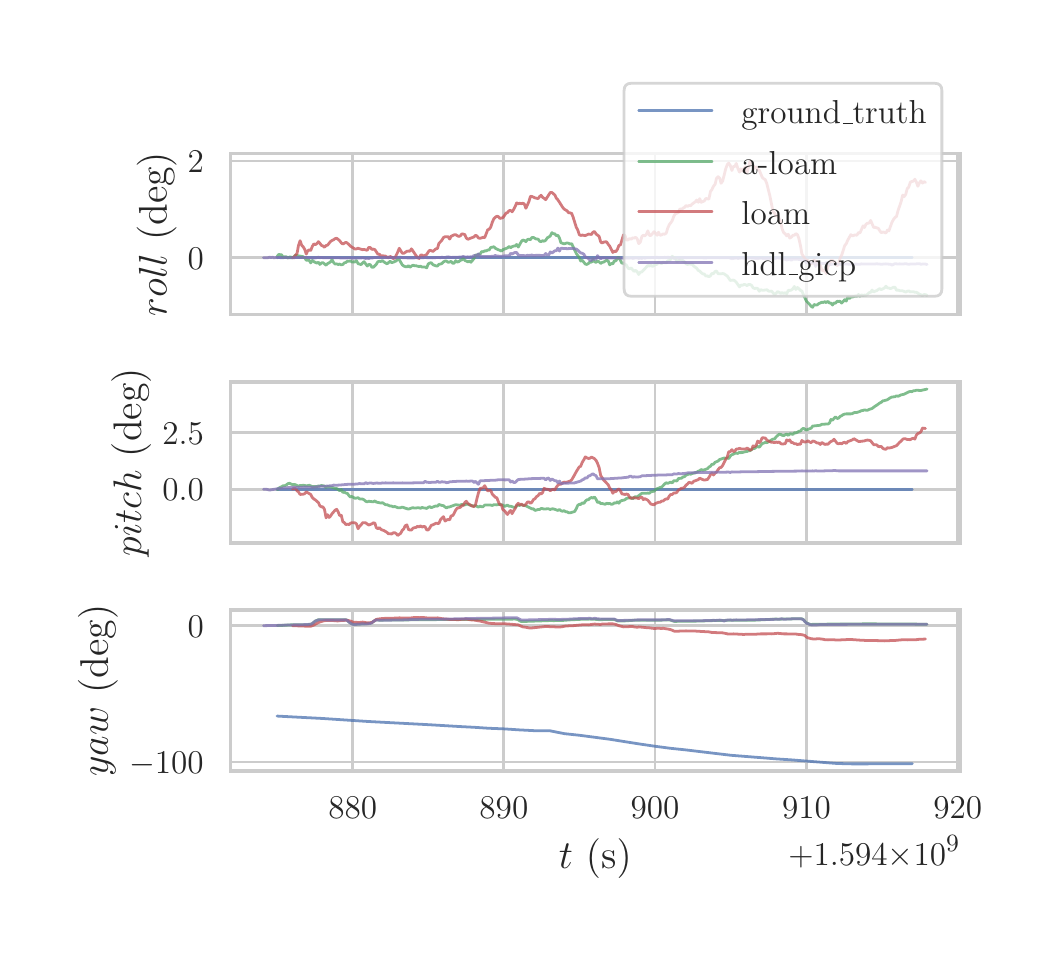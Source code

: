 \begingroup%
\makeatletter%
\begin{pgfpicture}%
\pgfpathrectangle{\pgfpointorigin}{\pgfqpoint{5.0in}{4.5in}}%
\pgfusepath{use as bounding box, clip}%
\begin{pgfscope}%
\pgfsetbuttcap%
\pgfsetmiterjoin%
\definecolor{currentfill}{rgb}{1.0,1.0,1.0}%
\pgfsetfillcolor{currentfill}%
\pgfsetlinewidth{0.0pt}%
\definecolor{currentstroke}{rgb}{1.0,1.0,1.0}%
\pgfsetstrokecolor{currentstroke}%
\pgfsetdash{}{0pt}%
\pgfpathmoveto{\pgfqpoint{0.0in}{0.0in}}%
\pgfpathlineto{\pgfqpoint{5.0in}{0.0in}}%
\pgfpathlineto{\pgfqpoint{5.0in}{4.5in}}%
\pgfpathlineto{\pgfqpoint{0.0in}{4.5in}}%
\pgfpathclose%
\pgfusepath{fill}%
\end{pgfscope}%
\begin{pgfscope}%
\pgfsetbuttcap%
\pgfsetmiterjoin%
\definecolor{currentfill}{rgb}{1.0,1.0,1.0}%
\pgfsetfillcolor{currentfill}%
\pgfsetlinewidth{0.0pt}%
\definecolor{currentstroke}{rgb}{0.0,0.0,0.0}%
\pgfsetstrokecolor{currentstroke}%
\pgfsetstrokeopacity{0.0}%
\pgfsetdash{}{0pt}%
\pgfpathmoveto{\pgfqpoint{1.013in}{3.066in}}%
\pgfpathlineto{\pgfqpoint{4.663in}{3.066in}}%
\pgfpathlineto{\pgfqpoint{4.663in}{3.871in}}%
\pgfpathlineto{\pgfqpoint{1.013in}{3.871in}}%
\pgfpathclose%
\pgfusepath{fill}%
\end{pgfscope}%
\begin{pgfscope}%
\pgfpathrectangle{\pgfqpoint{1.013in}{3.066in}}{\pgfqpoint{3.65in}{0.805in}}%
\pgfusepath{clip}%
\pgfsetroundcap%
\pgfsetroundjoin%
\pgfsetlinewidth{1.004pt}%
\definecolor{currentstroke}{rgb}{0.8,0.8,0.8}%
\pgfsetstrokecolor{currentstroke}%
\pgfsetdash{}{0pt}%
\pgfpathmoveto{\pgfqpoint{1.625in}{3.066in}}%
\pgfpathlineto{\pgfqpoint{1.625in}{3.871in}}%
\pgfusepath{stroke}%
\end{pgfscope}%
\begin{pgfscope}%
\pgfpathrectangle{\pgfqpoint{1.013in}{3.066in}}{\pgfqpoint{3.65in}{0.805in}}%
\pgfusepath{clip}%
\pgfsetroundcap%
\pgfsetroundjoin%
\pgfsetlinewidth{1.004pt}%
\definecolor{currentstroke}{rgb}{0.8,0.8,0.8}%
\pgfsetstrokecolor{currentstroke}%
\pgfsetdash{}{0pt}%
\pgfpathmoveto{\pgfqpoint{2.381in}{3.066in}}%
\pgfpathlineto{\pgfqpoint{2.381in}{3.871in}}%
\pgfusepath{stroke}%
\end{pgfscope}%
\begin{pgfscope}%
\pgfpathrectangle{\pgfqpoint{1.013in}{3.066in}}{\pgfqpoint{3.65in}{0.805in}}%
\pgfusepath{clip}%
\pgfsetroundcap%
\pgfsetroundjoin%
\pgfsetlinewidth{1.004pt}%
\definecolor{currentstroke}{rgb}{0.8,0.8,0.8}%
\pgfsetstrokecolor{currentstroke}%
\pgfsetdash{}{0pt}%
\pgfpathmoveto{\pgfqpoint{3.137in}{3.066in}}%
\pgfpathlineto{\pgfqpoint{3.137in}{3.871in}}%
\pgfusepath{stroke}%
\end{pgfscope}%
\begin{pgfscope}%
\pgfpathrectangle{\pgfqpoint{1.013in}{3.066in}}{\pgfqpoint{3.65in}{0.805in}}%
\pgfusepath{clip}%
\pgfsetroundcap%
\pgfsetroundjoin%
\pgfsetlinewidth{1.004pt}%
\definecolor{currentstroke}{rgb}{0.8,0.8,0.8}%
\pgfsetstrokecolor{currentstroke}%
\pgfsetdash{}{0pt}%
\pgfpathmoveto{\pgfqpoint{3.894in}{3.066in}}%
\pgfpathlineto{\pgfqpoint{3.894in}{3.871in}}%
\pgfusepath{stroke}%
\end{pgfscope}%
\begin{pgfscope}%
\pgfpathrectangle{\pgfqpoint{1.013in}{3.066in}}{\pgfqpoint{3.65in}{0.805in}}%
\pgfusepath{clip}%
\pgfsetroundcap%
\pgfsetroundjoin%
\pgfsetlinewidth{1.004pt}%
\definecolor{currentstroke}{rgb}{0.8,0.8,0.8}%
\pgfsetstrokecolor{currentstroke}%
\pgfsetdash{}{0pt}%
\pgfpathmoveto{\pgfqpoint{4.65in}{3.066in}}%
\pgfpathlineto{\pgfqpoint{4.65in}{3.871in}}%
\pgfusepath{stroke}%
\end{pgfscope}%
\begin{pgfscope}%
\pgfpathrectangle{\pgfqpoint{1.013in}{3.066in}}{\pgfqpoint{3.65in}{0.805in}}%
\pgfusepath{clip}%
\pgfsetroundcap%
\pgfsetroundjoin%
\pgfsetlinewidth{1.004pt}%
\definecolor{currentstroke}{rgb}{0.8,0.8,0.8}%
\pgfsetstrokecolor{currentstroke}%
\pgfsetdash{}{0pt}%
\pgfpathmoveto{\pgfqpoint{1.013in}{3.35in}}%
\pgfpathlineto{\pgfqpoint{4.663in}{3.35in}}%
\pgfusepath{stroke}%
\end{pgfscope}%
\begin{pgfscope}%
\definecolor{textcolor}{rgb}{0.15,0.15,0.15}%
\pgfsetstrokecolor{textcolor}%
\pgfsetfillcolor{textcolor}%
\pgftext[x=0.8in,y=3.292in,left,base]{\color{textcolor}\rmfamily\fontsize{13.2}{15.84}\selectfont \(\displaystyle 0\)}%
\end{pgfscope}%
\begin{pgfscope}%
\pgfpathrectangle{\pgfqpoint{1.013in}{3.066in}}{\pgfqpoint{3.65in}{0.805in}}%
\pgfusepath{clip}%
\pgfsetroundcap%
\pgfsetroundjoin%
\pgfsetlinewidth{1.004pt}%
\definecolor{currentstroke}{rgb}{0.8,0.8,0.8}%
\pgfsetstrokecolor{currentstroke}%
\pgfsetdash{}{0pt}%
\pgfpathmoveto{\pgfqpoint{1.013in}{3.833in}}%
\pgfpathlineto{\pgfqpoint{4.663in}{3.833in}}%
\pgfusepath{stroke}%
\end{pgfscope}%
\begin{pgfscope}%
\definecolor{textcolor}{rgb}{0.15,0.15,0.15}%
\pgfsetstrokecolor{textcolor}%
\pgfsetfillcolor{textcolor}%
\pgftext[x=0.8in,y=3.775in,left,base]{\color{textcolor}\rmfamily\fontsize{13.2}{15.84}\selectfont \(\displaystyle 2\)}%
\end{pgfscope}%
\begin{pgfscope}%
\definecolor{textcolor}{rgb}{0.15,0.15,0.15}%
\pgfsetstrokecolor{textcolor}%
\pgfsetfillcolor{textcolor}%
\pgftext[x=0.744in,y=3.468in,,bottom,rotate=90.0]{\color{textcolor}\rmfamily\fontsize{14.4}{17.28}\selectfont \(\displaystyle roll\) (deg)}%
\end{pgfscope}%
\begin{pgfscope}%
\pgfpathrectangle{\pgfqpoint{1.013in}{3.066in}}{\pgfqpoint{3.65in}{0.805in}}%
\pgfusepath{clip}%
\pgfsetroundcap%
\pgfsetroundjoin%
\pgfsetlinewidth{1.004pt}%
\definecolor{currentstroke}{rgb}{0.298,0.447,0.69}%
\pgfsetstrokecolor{currentstroke}%
\pgfsetstrokeopacity{0.75}%
\pgfsetdash{}{0pt}%
\pgfpathmoveto{\pgfqpoint{1.247in}{3.35in}}%
\pgfpathlineto{\pgfqpoint{1.322in}{3.35in}}%
\pgfpathlineto{\pgfqpoint{1.398in}{3.35in}}%
\pgfpathlineto{\pgfqpoint{1.474in}{3.35in}}%
\pgfpathlineto{\pgfqpoint{1.549in}{3.35in}}%
\pgfpathlineto{\pgfqpoint{1.625in}{3.35in}}%
\pgfpathlineto{\pgfqpoint{1.701in}{3.35in}}%
\pgfpathlineto{\pgfqpoint{1.776in}{3.35in}}%
\pgfpathlineto{\pgfqpoint{1.852in}{3.35in}}%
\pgfpathlineto{\pgfqpoint{2.003in}{3.35in}}%
\pgfpathlineto{\pgfqpoint{2.154in}{3.35in}}%
\pgfpathlineto{\pgfqpoint{2.23in}{3.35in}}%
\pgfpathlineto{\pgfqpoint{2.306in}{3.35in}}%
\pgfpathlineto{\pgfqpoint{2.381in}{3.35in}}%
\pgfpathlineto{\pgfqpoint{2.457in}{3.35in}}%
\pgfpathlineto{\pgfqpoint{2.532in}{3.35in}}%
\pgfpathlineto{\pgfqpoint{2.608in}{3.35in}}%
\pgfpathlineto{\pgfqpoint{2.684in}{3.35in}}%
\pgfpathlineto{\pgfqpoint{2.759in}{3.35in}}%
\pgfpathlineto{\pgfqpoint{2.835in}{3.35in}}%
\pgfpathlineto{\pgfqpoint{2.911in}{3.35in}}%
\pgfpathlineto{\pgfqpoint{2.986in}{3.35in}}%
\pgfpathlineto{\pgfqpoint{3.062in}{3.35in}}%
\pgfpathlineto{\pgfqpoint{3.137in}{3.35in}}%
\pgfpathlineto{\pgfqpoint{3.213in}{3.35in}}%
\pgfpathlineto{\pgfqpoint{3.289in}{3.35in}}%
\pgfpathlineto{\pgfqpoint{3.44in}{3.35in}}%
\pgfpathlineto{\pgfqpoint{3.516in}{3.35in}}%
\pgfpathlineto{\pgfqpoint{3.591in}{3.35in}}%
\pgfpathlineto{\pgfqpoint{3.667in}{3.35in}}%
\pgfpathlineto{\pgfqpoint{3.742in}{3.35in}}%
\pgfpathlineto{\pgfqpoint{3.818in}{3.35in}}%
\pgfpathlineto{\pgfqpoint{3.894in}{3.35in}}%
\pgfpathlineto{\pgfqpoint{4.045in}{3.35in}}%
\pgfpathlineto{\pgfqpoint{4.12in}{3.35in}}%
\pgfpathlineto{\pgfqpoint{4.196in}{3.35in}}%
\pgfpathlineto{\pgfqpoint{4.347in}{3.35in}}%
\pgfpathlineto{\pgfqpoint{4.423in}{3.35in}}%
\pgfusepath{stroke}%
\end{pgfscope}%
\begin{pgfscope}%
\pgfpathrectangle{\pgfqpoint{1.013in}{3.066in}}{\pgfqpoint{3.65in}{0.805in}}%
\pgfusepath{clip}%
\pgfsetroundcap%
\pgfsetroundjoin%
\pgfsetlinewidth{1.004pt}%
\definecolor{currentstroke}{rgb}{0.333,0.659,0.408}%
\pgfsetstrokecolor{currentstroke}%
\pgfsetstrokeopacity{0.75}%
\pgfsetdash{}{0pt}%
\pgfpathmoveto{\pgfqpoint{1.248in}{3.357in}}%
\pgfpathlineto{\pgfqpoint{1.255in}{3.366in}}%
\pgfpathlineto{\pgfqpoint{1.27in}{3.364in}}%
\pgfpathlineto{\pgfqpoint{1.278in}{3.351in}}%
\pgfpathlineto{\pgfqpoint{1.286in}{3.355in}}%
\pgfpathlineto{\pgfqpoint{1.293in}{3.354in}}%
\pgfpathlineto{\pgfqpoint{1.301in}{3.349in}}%
\pgfpathlineto{\pgfqpoint{1.309in}{3.353in}}%
\pgfpathlineto{\pgfqpoint{1.316in}{3.353in}}%
\pgfpathlineto{\pgfqpoint{1.324in}{3.349in}}%
\pgfpathlineto{\pgfqpoint{1.339in}{3.362in}}%
\pgfpathlineto{\pgfqpoint{1.377in}{3.355in}}%
\pgfpathlineto{\pgfqpoint{1.385in}{3.35in}}%
\pgfpathlineto{\pgfqpoint{1.393in}{3.337in}}%
\pgfpathlineto{\pgfqpoint{1.4in}{3.338in}}%
\pgfpathlineto{\pgfqpoint{1.408in}{3.336in}}%
\pgfpathlineto{\pgfqpoint{1.415in}{3.324in}}%
\pgfpathlineto{\pgfqpoint{1.423in}{3.336in}}%
\pgfpathlineto{\pgfqpoint{1.431in}{3.33in}}%
\pgfpathlineto{\pgfqpoint{1.438in}{3.326in}}%
\pgfpathlineto{\pgfqpoint{1.446in}{3.323in}}%
\pgfpathlineto{\pgfqpoint{1.454in}{3.327in}}%
\pgfpathlineto{\pgfqpoint{1.461in}{3.316in}}%
\pgfpathlineto{\pgfqpoint{1.469in}{3.324in}}%
\pgfpathlineto{\pgfqpoint{1.476in}{3.325in}}%
\pgfpathlineto{\pgfqpoint{1.484in}{3.319in}}%
\pgfpathlineto{\pgfqpoint{1.492in}{3.312in}}%
\pgfpathlineto{\pgfqpoint{1.499in}{3.32in}}%
\pgfpathlineto{\pgfqpoint{1.507in}{3.324in}}%
\pgfpathlineto{\pgfqpoint{1.515in}{3.33in}}%
\pgfpathlineto{\pgfqpoint{1.522in}{3.34in}}%
\pgfpathlineto{\pgfqpoint{1.53in}{3.325in}}%
\pgfpathlineto{\pgfqpoint{1.537in}{3.318in}}%
\pgfpathlineto{\pgfqpoint{1.545in}{3.319in}}%
\pgfpathlineto{\pgfqpoint{1.553in}{3.316in}}%
\pgfpathlineto{\pgfqpoint{1.56in}{3.318in}}%
\pgfpathlineto{\pgfqpoint{1.568in}{3.314in}}%
\pgfpathlineto{\pgfqpoint{1.576in}{3.316in}}%
\pgfpathlineto{\pgfqpoint{1.583in}{3.324in}}%
\pgfpathlineto{\pgfqpoint{1.591in}{3.326in}}%
\pgfpathlineto{\pgfqpoint{1.598in}{3.332in}}%
\pgfpathlineto{\pgfqpoint{1.606in}{3.332in}}%
\pgfpathlineto{\pgfqpoint{1.614in}{3.334in}}%
\pgfpathlineto{\pgfqpoint{1.621in}{3.328in}}%
\pgfpathlineto{\pgfqpoint{1.629in}{3.329in}}%
\pgfpathlineto{\pgfqpoint{1.637in}{3.329in}}%
\pgfpathlineto{\pgfqpoint{1.644in}{3.335in}}%
\pgfpathlineto{\pgfqpoint{1.652in}{3.32in}}%
\pgfpathlineto{\pgfqpoint{1.659in}{3.318in}}%
\pgfpathlineto{\pgfqpoint{1.667in}{3.315in}}%
\pgfpathlineto{\pgfqpoint{1.675in}{3.324in}}%
\pgfpathlineto{\pgfqpoint{1.682in}{3.33in}}%
\pgfpathlineto{\pgfqpoint{1.698in}{3.308in}}%
\pgfpathlineto{\pgfqpoint{1.705in}{3.316in}}%
\pgfpathlineto{\pgfqpoint{1.713in}{3.315in}}%
\pgfpathlineto{\pgfqpoint{1.721in}{3.302in}}%
\pgfpathlineto{\pgfqpoint{1.728in}{3.302in}}%
\pgfpathlineto{\pgfqpoint{1.743in}{3.317in}}%
\pgfpathlineto{\pgfqpoint{1.751in}{3.33in}}%
\pgfpathlineto{\pgfqpoint{1.759in}{3.332in}}%
\pgfpathlineto{\pgfqpoint{1.766in}{3.331in}}%
\pgfpathlineto{\pgfqpoint{1.774in}{3.335in}}%
\pgfpathlineto{\pgfqpoint{1.782in}{3.328in}}%
\pgfpathlineto{\pgfqpoint{1.797in}{3.319in}}%
\pgfpathlineto{\pgfqpoint{1.812in}{3.332in}}%
\pgfpathlineto{\pgfqpoint{1.82in}{3.325in}}%
\pgfpathlineto{\pgfqpoint{1.827in}{3.327in}}%
\pgfpathlineto{\pgfqpoint{1.843in}{3.334in}}%
\pgfpathlineto{\pgfqpoint{1.85in}{3.343in}}%
\pgfpathlineto{\pgfqpoint{1.858in}{3.34in}}%
\pgfpathlineto{\pgfqpoint{1.873in}{3.314in}}%
\pgfpathlineto{\pgfqpoint{1.881in}{3.308in}}%
\pgfpathlineto{\pgfqpoint{1.888in}{3.305in}}%
\pgfpathlineto{\pgfqpoint{1.896in}{3.304in}}%
\pgfpathlineto{\pgfqpoint{1.904in}{3.31in}}%
\pgfpathlineto{\pgfqpoint{1.911in}{3.302in}}%
\pgfpathlineto{\pgfqpoint{1.919in}{3.308in}}%
\pgfpathlineto{\pgfqpoint{1.926in}{3.312in}}%
\pgfpathlineto{\pgfqpoint{1.934in}{3.31in}}%
\pgfpathlineto{\pgfqpoint{1.942in}{3.31in}}%
\pgfpathlineto{\pgfqpoint{1.949in}{3.307in}}%
\pgfpathlineto{\pgfqpoint{1.957in}{3.306in}}%
\pgfpathlineto{\pgfqpoint{1.965in}{3.307in}}%
\pgfpathlineto{\pgfqpoint{1.972in}{3.303in}}%
\pgfpathlineto{\pgfqpoint{1.987in}{3.303in}}%
\pgfpathlineto{\pgfqpoint{1.995in}{3.299in}}%
\pgfpathlineto{\pgfqpoint{2.003in}{3.319in}}%
\pgfpathlineto{\pgfqpoint{2.01in}{3.323in}}%
\pgfpathlineto{\pgfqpoint{2.018in}{3.325in}}%
\pgfpathlineto{\pgfqpoint{2.026in}{3.315in}}%
\pgfpathlineto{\pgfqpoint{2.041in}{3.309in}}%
\pgfpathlineto{\pgfqpoint{2.049in}{3.308in}}%
\pgfpathlineto{\pgfqpoint{2.056in}{3.317in}}%
\pgfpathlineto{\pgfqpoint{2.064in}{3.318in}}%
\pgfpathlineto{\pgfqpoint{2.071in}{3.321in}}%
\pgfpathlineto{\pgfqpoint{2.079in}{3.329in}}%
\pgfpathlineto{\pgfqpoint{2.087in}{3.333in}}%
\pgfpathlineto{\pgfqpoint{2.094in}{3.333in}}%
\pgfpathlineto{\pgfqpoint{2.102in}{3.327in}}%
\pgfpathlineto{\pgfqpoint{2.11in}{3.328in}}%
\pgfpathlineto{\pgfqpoint{2.117in}{3.332in}}%
\pgfpathlineto{\pgfqpoint{2.125in}{3.322in}}%
\pgfpathlineto{\pgfqpoint{2.132in}{3.322in}}%
\pgfpathlineto{\pgfqpoint{2.14in}{3.335in}}%
\pgfpathlineto{\pgfqpoint{2.148in}{3.328in}}%
\pgfpathlineto{\pgfqpoint{2.155in}{3.33in}}%
\pgfpathlineto{\pgfqpoint{2.163in}{3.336in}}%
\pgfpathlineto{\pgfqpoint{2.171in}{3.339in}}%
\pgfpathlineto{\pgfqpoint{2.178in}{3.348in}}%
\pgfpathlineto{\pgfqpoint{2.186in}{3.336in}}%
\pgfpathlineto{\pgfqpoint{2.193in}{3.333in}}%
\pgfpathlineto{\pgfqpoint{2.201in}{3.329in}}%
\pgfpathlineto{\pgfqpoint{2.209in}{3.333in}}%
\pgfpathlineto{\pgfqpoint{2.216in}{3.327in}}%
\pgfpathlineto{\pgfqpoint{2.232in}{3.346in}}%
\pgfpathlineto{\pgfqpoint{2.239in}{3.363in}}%
\pgfpathlineto{\pgfqpoint{2.247in}{3.363in}}%
\pgfpathlineto{\pgfqpoint{2.254in}{3.366in}}%
\pgfpathlineto{\pgfqpoint{2.262in}{3.367in}}%
\pgfpathlineto{\pgfqpoint{2.27in}{3.381in}}%
\pgfpathlineto{\pgfqpoint{2.277in}{3.379in}}%
\pgfpathlineto{\pgfqpoint{2.285in}{3.384in}}%
\pgfpathlineto{\pgfqpoint{2.293in}{3.384in}}%
\pgfpathlineto{\pgfqpoint{2.3in}{3.388in}}%
\pgfpathlineto{\pgfqpoint{2.308in}{3.389in}}%
\pgfpathlineto{\pgfqpoint{2.315in}{3.401in}}%
\pgfpathlineto{\pgfqpoint{2.323in}{3.402in}}%
\pgfpathlineto{\pgfqpoint{2.331in}{3.405in}}%
\pgfpathlineto{\pgfqpoint{2.338in}{3.397in}}%
\pgfpathlineto{\pgfqpoint{2.354in}{3.389in}}%
\pgfpathlineto{\pgfqpoint{2.361in}{3.387in}}%
\pgfpathlineto{\pgfqpoint{2.369in}{3.383in}}%
\pgfpathlineto{\pgfqpoint{2.376in}{3.39in}}%
\pgfpathlineto{\pgfqpoint{2.392in}{3.396in}}%
\pgfpathlineto{\pgfqpoint{2.399in}{3.399in}}%
\pgfpathlineto{\pgfqpoint{2.407in}{3.406in}}%
\pgfpathlineto{\pgfqpoint{2.415in}{3.4in}}%
\pgfpathlineto{\pgfqpoint{2.422in}{3.405in}}%
\pgfpathlineto{\pgfqpoint{2.43in}{3.408in}}%
\pgfpathlineto{\pgfqpoint{2.437in}{3.408in}}%
\pgfpathlineto{\pgfqpoint{2.445in}{3.416in}}%
\pgfpathlineto{\pgfqpoint{2.453in}{3.403in}}%
\pgfpathlineto{\pgfqpoint{2.468in}{3.43in}}%
\pgfpathlineto{\pgfqpoint{2.476in}{3.438in}}%
\pgfpathlineto{\pgfqpoint{2.483in}{3.436in}}%
\pgfpathlineto{\pgfqpoint{2.491in}{3.43in}}%
\pgfpathlineto{\pgfqpoint{2.499in}{3.441in}}%
\pgfpathlineto{\pgfqpoint{2.506in}{3.442in}}%
\pgfpathlineto{\pgfqpoint{2.514in}{3.44in}}%
\pgfpathlineto{\pgfqpoint{2.521in}{3.451in}}%
\pgfpathlineto{\pgfqpoint{2.529in}{3.451in}}%
\pgfpathlineto{\pgfqpoint{2.537in}{3.446in}}%
\pgfpathlineto{\pgfqpoint{2.544in}{3.443in}}%
\pgfpathlineto{\pgfqpoint{2.552in}{3.443in}}%
\pgfpathlineto{\pgfqpoint{2.56in}{3.432in}}%
\pgfpathlineto{\pgfqpoint{2.567in}{3.43in}}%
\pgfpathlineto{\pgfqpoint{2.575in}{3.435in}}%
\pgfpathlineto{\pgfqpoint{2.582in}{3.432in}}%
\pgfpathlineto{\pgfqpoint{2.59in}{3.437in}}%
\pgfpathlineto{\pgfqpoint{2.598in}{3.449in}}%
\pgfpathlineto{\pgfqpoint{2.613in}{3.458in}}%
\pgfpathlineto{\pgfqpoint{2.621in}{3.475in}}%
\pgfpathlineto{\pgfqpoint{2.628in}{3.47in}}%
\pgfpathlineto{\pgfqpoint{2.636in}{3.469in}}%
\pgfpathlineto{\pgfqpoint{2.643in}{3.46in}}%
\pgfpathlineto{\pgfqpoint{2.651in}{3.462in}}%
\pgfpathlineto{\pgfqpoint{2.659in}{3.448in}}%
\pgfpathlineto{\pgfqpoint{2.666in}{3.425in}}%
\pgfpathlineto{\pgfqpoint{2.682in}{3.419in}}%
\pgfpathlineto{\pgfqpoint{2.697in}{3.424in}}%
\pgfpathlineto{\pgfqpoint{2.704in}{3.422in}}%
\pgfpathlineto{\pgfqpoint{2.712in}{3.418in}}%
\pgfpathlineto{\pgfqpoint{2.72in}{3.42in}}%
\pgfpathlineto{\pgfqpoint{2.727in}{3.405in}}%
\pgfpathlineto{\pgfqpoint{2.743in}{3.371in}}%
\pgfpathlineto{\pgfqpoint{2.758in}{3.35in}}%
\pgfpathlineto{\pgfqpoint{2.765in}{3.333in}}%
\pgfpathlineto{\pgfqpoint{2.773in}{3.337in}}%
\pgfpathlineto{\pgfqpoint{2.788in}{3.318in}}%
\pgfpathlineto{\pgfqpoint{2.796in}{3.316in}}%
\pgfpathlineto{\pgfqpoint{2.804in}{3.321in}}%
\pgfpathlineto{\pgfqpoint{2.811in}{3.329in}}%
\pgfpathlineto{\pgfqpoint{2.819in}{3.327in}}%
\pgfpathlineto{\pgfqpoint{2.826in}{3.34in}}%
\pgfpathlineto{\pgfqpoint{2.834in}{3.33in}}%
\pgfpathlineto{\pgfqpoint{2.842in}{3.326in}}%
\pgfpathlineto{\pgfqpoint{2.849in}{3.334in}}%
\pgfpathlineto{\pgfqpoint{2.857in}{3.329in}}%
\pgfpathlineto{\pgfqpoint{2.865in}{3.321in}}%
\pgfpathlineto{\pgfqpoint{2.872in}{3.326in}}%
\pgfpathlineto{\pgfqpoint{2.88in}{3.328in}}%
\pgfpathlineto{\pgfqpoint{2.888in}{3.333in}}%
\pgfpathlineto{\pgfqpoint{2.895in}{3.337in}}%
\pgfpathlineto{\pgfqpoint{2.903in}{3.333in}}%
\pgfpathlineto{\pgfqpoint{2.91in}{3.314in}}%
\pgfpathlineto{\pgfqpoint{2.918in}{3.321in}}%
\pgfpathlineto{\pgfqpoint{2.926in}{3.319in}}%
\pgfpathlineto{\pgfqpoint{2.933in}{3.334in}}%
\pgfpathlineto{\pgfqpoint{2.941in}{3.334in}}%
\pgfpathlineto{\pgfqpoint{2.949in}{3.349in}}%
\pgfpathlineto{\pgfqpoint{2.956in}{3.351in}}%
\pgfpathlineto{\pgfqpoint{2.971in}{3.322in}}%
\pgfpathlineto{\pgfqpoint{2.979in}{3.323in}}%
\pgfpathlineto{\pgfqpoint{2.994in}{3.312in}}%
\pgfpathlineto{\pgfqpoint{3.002in}{3.297in}}%
\pgfpathlineto{\pgfqpoint{3.01in}{3.294in}}%
\pgfpathlineto{\pgfqpoint{3.017in}{3.299in}}%
\pgfpathlineto{\pgfqpoint{3.032in}{3.281in}}%
\pgfpathlineto{\pgfqpoint{3.04in}{3.287in}}%
\pgfpathlineto{\pgfqpoint{3.048in}{3.279in}}%
\pgfpathlineto{\pgfqpoint{3.055in}{3.266in}}%
\pgfpathlineto{\pgfqpoint{3.063in}{3.277in}}%
\pgfpathlineto{\pgfqpoint{3.071in}{3.279in}}%
\pgfpathlineto{\pgfqpoint{3.101in}{3.311in}}%
\pgfpathlineto{\pgfqpoint{3.109in}{3.308in}}%
\pgfpathlineto{\pgfqpoint{3.116in}{3.313in}}%
\pgfpathlineto{\pgfqpoint{3.124in}{3.306in}}%
\pgfpathlineto{\pgfqpoint{3.139in}{3.315in}}%
\pgfpathlineto{\pgfqpoint{3.147in}{3.317in}}%
\pgfpathlineto{\pgfqpoint{3.154in}{3.328in}}%
\pgfpathlineto{\pgfqpoint{3.162in}{3.323in}}%
\pgfpathlineto{\pgfqpoint{3.17in}{3.32in}}%
\pgfpathlineto{\pgfqpoint{3.177in}{3.328in}}%
\pgfpathlineto{\pgfqpoint{3.185in}{3.325in}}%
\pgfpathlineto{\pgfqpoint{3.193in}{3.324in}}%
\pgfpathlineto{\pgfqpoint{3.2in}{3.334in}}%
\pgfpathlineto{\pgfqpoint{3.208in}{3.335in}}%
\pgfpathlineto{\pgfqpoint{3.215in}{3.342in}}%
\pgfpathlineto{\pgfqpoint{3.223in}{3.357in}}%
\pgfpathlineto{\pgfqpoint{3.231in}{3.347in}}%
\pgfpathlineto{\pgfqpoint{3.238in}{3.349in}}%
\pgfpathlineto{\pgfqpoint{3.246in}{3.33in}}%
\pgfpathlineto{\pgfqpoint{3.254in}{3.334in}}%
\pgfpathlineto{\pgfqpoint{3.261in}{3.341in}}%
\pgfpathlineto{\pgfqpoint{3.269in}{3.339in}}%
\pgfpathlineto{\pgfqpoint{3.277in}{3.334in}}%
\pgfpathlineto{\pgfqpoint{3.284in}{3.33in}}%
\pgfpathlineto{\pgfqpoint{3.292in}{3.319in}}%
\pgfpathlineto{\pgfqpoint{3.299in}{3.316in}}%
\pgfpathlineto{\pgfqpoint{3.307in}{3.319in}}%
\pgfpathlineto{\pgfqpoint{3.315in}{3.317in}}%
\pgfpathlineto{\pgfqpoint{3.322in}{3.319in}}%
\pgfpathlineto{\pgfqpoint{3.33in}{3.308in}}%
\pgfpathlineto{\pgfqpoint{3.345in}{3.297in}}%
\pgfpathlineto{\pgfqpoint{3.353in}{3.286in}}%
\pgfpathlineto{\pgfqpoint{3.36in}{3.283in}}%
\pgfpathlineto{\pgfqpoint{3.368in}{3.275in}}%
\pgfpathlineto{\pgfqpoint{3.376in}{3.269in}}%
\pgfpathlineto{\pgfqpoint{3.383in}{3.268in}}%
\pgfpathlineto{\pgfqpoint{3.391in}{3.258in}}%
\pgfpathlineto{\pgfqpoint{3.399in}{3.259in}}%
\pgfpathlineto{\pgfqpoint{3.406in}{3.254in}}%
\pgfpathlineto{\pgfqpoint{3.414in}{3.26in}}%
\pgfpathlineto{\pgfqpoint{3.421in}{3.271in}}%
\pgfpathlineto{\pgfqpoint{3.429in}{3.27in}}%
\pgfpathlineto{\pgfqpoint{3.437in}{3.281in}}%
\pgfpathlineto{\pgfqpoint{3.444in}{3.283in}}%
\pgfpathlineto{\pgfqpoint{3.452in}{3.27in}}%
\pgfpathlineto{\pgfqpoint{3.467in}{3.269in}}%
\pgfpathlineto{\pgfqpoint{3.475in}{3.271in}}%
\pgfpathlineto{\pgfqpoint{3.482in}{3.269in}}%
\pgfpathlineto{\pgfqpoint{3.498in}{3.258in}}%
\pgfpathlineto{\pgfqpoint{3.505in}{3.248in}}%
\pgfpathlineto{\pgfqpoint{3.513in}{3.236in}}%
\pgfpathlineto{\pgfqpoint{3.528in}{3.238in}}%
\pgfpathlineto{\pgfqpoint{3.536in}{3.234in}}%
\pgfpathlineto{\pgfqpoint{3.543in}{3.227in}}%
\pgfpathlineto{\pgfqpoint{3.559in}{3.204in}}%
\pgfpathlineto{\pgfqpoint{3.566in}{3.213in}}%
\pgfpathlineto{\pgfqpoint{3.574in}{3.212in}}%
\pgfpathlineto{\pgfqpoint{3.582in}{3.216in}}%
\pgfpathlineto{\pgfqpoint{3.589in}{3.215in}}%
\pgfpathlineto{\pgfqpoint{3.597in}{3.21in}}%
\pgfpathlineto{\pgfqpoint{3.604in}{3.216in}}%
\pgfpathlineto{\pgfqpoint{3.612in}{3.216in}}%
\pgfpathlineto{\pgfqpoint{3.62in}{3.211in}}%
\pgfpathlineto{\pgfqpoint{3.627in}{3.199in}}%
\pgfpathlineto{\pgfqpoint{3.635in}{3.196in}}%
\pgfpathlineto{\pgfqpoint{3.643in}{3.197in}}%
\pgfpathlineto{\pgfqpoint{3.65in}{3.196in}}%
\pgfpathlineto{\pgfqpoint{3.658in}{3.182in}}%
\pgfpathlineto{\pgfqpoint{3.665in}{3.19in}}%
\pgfpathlineto{\pgfqpoint{3.673in}{3.187in}}%
\pgfpathlineto{\pgfqpoint{3.688in}{3.188in}}%
\pgfpathlineto{\pgfqpoint{3.696in}{3.19in}}%
\pgfpathlineto{\pgfqpoint{3.704in}{3.183in}}%
\pgfpathlineto{\pgfqpoint{3.711in}{3.182in}}%
\pgfpathlineto{\pgfqpoint{3.719in}{3.183in}}%
\pgfpathlineto{\pgfqpoint{3.734in}{3.166in}}%
\pgfpathlineto{\pgfqpoint{3.742in}{3.172in}}%
\pgfpathlineto{\pgfqpoint{3.749in}{3.18in}}%
\pgfpathlineto{\pgfqpoint{3.757in}{3.177in}}%
\pgfpathlineto{\pgfqpoint{3.765in}{3.171in}}%
\pgfpathlineto{\pgfqpoint{3.772in}{3.176in}}%
\pgfpathlineto{\pgfqpoint{3.78in}{3.171in}}%
\pgfpathlineto{\pgfqpoint{3.788in}{3.175in}}%
\pgfpathlineto{\pgfqpoint{3.795in}{3.169in}}%
\pgfpathlineto{\pgfqpoint{3.803in}{3.187in}}%
\pgfpathlineto{\pgfqpoint{3.81in}{3.186in}}%
\pgfpathlineto{\pgfqpoint{3.818in}{3.188in}}%
\pgfpathlineto{\pgfqpoint{3.826in}{3.194in}}%
\pgfpathlineto{\pgfqpoint{3.833in}{3.206in}}%
\pgfpathlineto{\pgfqpoint{3.841in}{3.191in}}%
\pgfpathlineto{\pgfqpoint{3.849in}{3.201in}}%
\pgfpathlineto{\pgfqpoint{3.856in}{3.195in}}%
\pgfpathlineto{\pgfqpoint{3.864in}{3.186in}}%
\pgfpathlineto{\pgfqpoint{3.871in}{3.183in}}%
\pgfpathlineto{\pgfqpoint{3.879in}{3.164in}}%
\pgfpathlineto{\pgfqpoint{3.894in}{3.132in}}%
\pgfpathlineto{\pgfqpoint{3.91in}{3.116in}}%
\pgfpathlineto{\pgfqpoint{3.917in}{3.107in}}%
\pgfpathlineto{\pgfqpoint{3.925in}{3.102in}}%
\pgfpathlineto{\pgfqpoint{3.932in}{3.116in}}%
\pgfpathlineto{\pgfqpoint{3.94in}{3.113in}}%
\pgfpathlineto{\pgfqpoint{3.948in}{3.114in}}%
\pgfpathlineto{\pgfqpoint{3.955in}{3.12in}}%
\pgfpathlineto{\pgfqpoint{3.971in}{3.127in}}%
\pgfpathlineto{\pgfqpoint{3.978in}{3.126in}}%
\pgfpathlineto{\pgfqpoint{3.986in}{3.13in}}%
\pgfpathlineto{\pgfqpoint{3.993in}{3.125in}}%
\pgfpathlineto{\pgfqpoint{4.001in}{3.132in}}%
\pgfpathlineto{\pgfqpoint{4.009in}{3.123in}}%
\pgfpathlineto{\pgfqpoint{4.016in}{3.123in}}%
\pgfpathlineto{\pgfqpoint{4.024in}{3.113in}}%
\pgfpathlineto{\pgfqpoint{4.032in}{3.124in}}%
\pgfpathlineto{\pgfqpoint{4.039in}{3.122in}}%
\pgfpathlineto{\pgfqpoint{4.047in}{3.132in}}%
\pgfpathlineto{\pgfqpoint{4.054in}{3.131in}}%
\pgfpathlineto{\pgfqpoint{4.062in}{3.132in}}%
\pgfpathlineto{\pgfqpoint{4.07in}{3.123in}}%
\pgfpathlineto{\pgfqpoint{4.077in}{3.13in}}%
\pgfpathlineto{\pgfqpoint{4.085in}{3.14in}}%
\pgfpathlineto{\pgfqpoint{4.093in}{3.133in}}%
\pgfpathlineto{\pgfqpoint{4.1in}{3.153in}}%
\pgfpathlineto{\pgfqpoint{4.108in}{3.145in}}%
\pgfpathlineto{\pgfqpoint{4.116in}{3.153in}}%
\pgfpathlineto{\pgfqpoint{4.123in}{3.153in}}%
\pgfpathlineto{\pgfqpoint{4.138in}{3.158in}}%
\pgfpathlineto{\pgfqpoint{4.146in}{3.157in}}%
\pgfpathlineto{\pgfqpoint{4.154in}{3.166in}}%
\pgfpathlineto{\pgfqpoint{4.161in}{3.157in}}%
\pgfpathlineto{\pgfqpoint{4.169in}{3.164in}}%
\pgfpathlineto{\pgfqpoint{4.177in}{3.16in}}%
\pgfpathlineto{\pgfqpoint{4.184in}{3.163in}}%
\pgfpathlineto{\pgfqpoint{4.192in}{3.162in}}%
\pgfpathlineto{\pgfqpoint{4.199in}{3.167in}}%
\pgfpathlineto{\pgfqpoint{4.207in}{3.175in}}%
\pgfpathlineto{\pgfqpoint{4.215in}{3.177in}}%
\pgfpathlineto{\pgfqpoint{4.222in}{3.188in}}%
\pgfpathlineto{\pgfqpoint{4.23in}{3.179in}}%
\pgfpathlineto{\pgfqpoint{4.238in}{3.183in}}%
\pgfpathlineto{\pgfqpoint{4.245in}{3.185in}}%
\pgfpathlineto{\pgfqpoint{4.253in}{3.191in}}%
\pgfpathlineto{\pgfqpoint{4.26in}{3.195in}}%
\pgfpathlineto{\pgfqpoint{4.268in}{3.19in}}%
\pgfpathlineto{\pgfqpoint{4.283in}{3.198in}}%
\pgfpathlineto{\pgfqpoint{4.291in}{3.207in}}%
\pgfpathlineto{\pgfqpoint{4.299in}{3.199in}}%
\pgfpathlineto{\pgfqpoint{4.306in}{3.198in}}%
\pgfpathlineto{\pgfqpoint{4.314in}{3.195in}}%
\pgfpathlineto{\pgfqpoint{4.329in}{3.202in}}%
\pgfpathlineto{\pgfqpoint{4.337in}{3.202in}}%
\pgfpathlineto{\pgfqpoint{4.344in}{3.187in}}%
\pgfpathlineto{\pgfqpoint{4.352in}{3.188in}}%
\pgfpathlineto{\pgfqpoint{4.36in}{3.185in}}%
\pgfpathlineto{\pgfqpoint{4.375in}{3.184in}}%
\pgfpathlineto{\pgfqpoint{4.39in}{3.178in}}%
\pgfpathlineto{\pgfqpoint{4.398in}{3.182in}}%
\pgfpathlineto{\pgfqpoint{4.405in}{3.184in}}%
\pgfpathlineto{\pgfqpoint{4.413in}{3.179in}}%
\pgfpathlineto{\pgfqpoint{4.428in}{3.18in}}%
\pgfpathlineto{\pgfqpoint{4.436in}{3.177in}}%
\pgfpathlineto{\pgfqpoint{4.443in}{3.177in}}%
\pgfpathlineto{\pgfqpoint{4.451in}{3.173in}}%
\pgfpathlineto{\pgfqpoint{4.459in}{3.166in}}%
\pgfpathlineto{\pgfqpoint{4.466in}{3.165in}}%
\pgfpathlineto{\pgfqpoint{4.474in}{3.161in}}%
\pgfpathlineto{\pgfqpoint{4.482in}{3.166in}}%
\pgfpathlineto{\pgfqpoint{4.489in}{3.165in}}%
\pgfpathlineto{\pgfqpoint{4.497in}{3.161in}}%
\pgfpathlineto{\pgfqpoint{4.497in}{3.161in}}%
\pgfusepath{stroke}%
\end{pgfscope}%
\begin{pgfscope}%
\pgfpathrectangle{\pgfqpoint{1.013in}{3.066in}}{\pgfqpoint{3.65in}{0.805in}}%
\pgfusepath{clip}%
\pgfsetroundcap%
\pgfsetroundjoin%
\pgfsetlinewidth{1.004pt}%
\definecolor{currentstroke}{rgb}{0.769,0.306,0.322}%
\pgfsetstrokecolor{currentstroke}%
\pgfsetstrokeopacity{0.75}%
\pgfsetdash{}{0pt}%
\pgfpathmoveto{\pgfqpoint{1.324in}{3.35in}}%
\pgfpathlineto{\pgfqpoint{1.332in}{3.352in}}%
\pgfpathlineto{\pgfqpoint{1.347in}{3.372in}}%
\pgfpathlineto{\pgfqpoint{1.354in}{3.411in}}%
\pgfpathlineto{\pgfqpoint{1.362in}{3.435in}}%
\pgfpathlineto{\pgfqpoint{1.37in}{3.412in}}%
\pgfpathlineto{\pgfqpoint{1.377in}{3.405in}}%
\pgfpathlineto{\pgfqpoint{1.385in}{3.392in}}%
\pgfpathlineto{\pgfqpoint{1.393in}{3.368in}}%
\pgfpathlineto{\pgfqpoint{1.4in}{3.384in}}%
\pgfpathlineto{\pgfqpoint{1.408in}{3.389in}}%
\pgfpathlineto{\pgfqpoint{1.415in}{3.386in}}%
\pgfpathlineto{\pgfqpoint{1.423in}{3.406in}}%
\pgfpathlineto{\pgfqpoint{1.431in}{3.419in}}%
\pgfpathlineto{\pgfqpoint{1.438in}{3.415in}}%
\pgfpathlineto{\pgfqpoint{1.446in}{3.42in}}%
\pgfpathlineto{\pgfqpoint{1.454in}{3.43in}}%
\pgfpathlineto{\pgfqpoint{1.461in}{3.422in}}%
\pgfpathlineto{\pgfqpoint{1.469in}{3.411in}}%
\pgfpathlineto{\pgfqpoint{1.476in}{3.409in}}%
\pgfpathlineto{\pgfqpoint{1.484in}{3.402in}}%
\pgfpathlineto{\pgfqpoint{1.492in}{3.411in}}%
\pgfpathlineto{\pgfqpoint{1.499in}{3.412in}}%
\pgfpathlineto{\pgfqpoint{1.515in}{3.432in}}%
\pgfpathlineto{\pgfqpoint{1.53in}{3.44in}}%
\pgfpathlineto{\pgfqpoint{1.537in}{3.445in}}%
\pgfpathlineto{\pgfqpoint{1.545in}{3.447in}}%
\pgfpathlineto{\pgfqpoint{1.56in}{3.435in}}%
\pgfpathlineto{\pgfqpoint{1.568in}{3.424in}}%
\pgfpathlineto{\pgfqpoint{1.576in}{3.418in}}%
\pgfpathlineto{\pgfqpoint{1.591in}{3.427in}}%
\pgfpathlineto{\pgfqpoint{1.598in}{3.423in}}%
\pgfpathlineto{\pgfqpoint{1.606in}{3.416in}}%
\pgfpathlineto{\pgfqpoint{1.614in}{3.407in}}%
\pgfpathlineto{\pgfqpoint{1.621in}{3.403in}}%
\pgfpathlineto{\pgfqpoint{1.637in}{3.393in}}%
\pgfpathlineto{\pgfqpoint{1.644in}{3.394in}}%
\pgfpathlineto{\pgfqpoint{1.652in}{3.397in}}%
\pgfpathlineto{\pgfqpoint{1.667in}{3.392in}}%
\pgfpathlineto{\pgfqpoint{1.675in}{3.39in}}%
\pgfpathlineto{\pgfqpoint{1.682in}{3.391in}}%
\pgfpathlineto{\pgfqpoint{1.698in}{3.387in}}%
\pgfpathlineto{\pgfqpoint{1.705in}{3.401in}}%
\pgfpathlineto{\pgfqpoint{1.713in}{3.401in}}%
\pgfpathlineto{\pgfqpoint{1.721in}{3.391in}}%
\pgfpathlineto{\pgfqpoint{1.728in}{3.393in}}%
\pgfpathlineto{\pgfqpoint{1.736in}{3.39in}}%
\pgfpathlineto{\pgfqpoint{1.751in}{3.368in}}%
\pgfpathlineto{\pgfqpoint{1.759in}{3.367in}}%
\pgfpathlineto{\pgfqpoint{1.766in}{3.358in}}%
\pgfpathlineto{\pgfqpoint{1.774in}{3.36in}}%
\pgfpathlineto{\pgfqpoint{1.782in}{3.358in}}%
\pgfpathlineto{\pgfqpoint{1.789in}{3.358in}}%
\pgfpathlineto{\pgfqpoint{1.797in}{3.352in}}%
\pgfpathlineto{\pgfqpoint{1.804in}{3.351in}}%
\pgfpathlineto{\pgfqpoint{1.812in}{3.356in}}%
\pgfpathlineto{\pgfqpoint{1.82in}{3.352in}}%
\pgfpathlineto{\pgfqpoint{1.827in}{3.346in}}%
\pgfpathlineto{\pgfqpoint{1.835in}{3.347in}}%
\pgfpathlineto{\pgfqpoint{1.85in}{3.377in}}%
\pgfpathlineto{\pgfqpoint{1.858in}{3.397in}}%
\pgfpathlineto{\pgfqpoint{1.873in}{3.372in}}%
\pgfpathlineto{\pgfqpoint{1.881in}{3.372in}}%
\pgfpathlineto{\pgfqpoint{1.896in}{3.382in}}%
\pgfpathlineto{\pgfqpoint{1.904in}{3.383in}}%
\pgfpathlineto{\pgfqpoint{1.911in}{3.382in}}%
\pgfpathlineto{\pgfqpoint{1.919in}{3.394in}}%
\pgfpathlineto{\pgfqpoint{1.949in}{3.35in}}%
\pgfpathlineto{\pgfqpoint{1.957in}{3.346in}}%
\pgfpathlineto{\pgfqpoint{1.965in}{3.363in}}%
\pgfpathlineto{\pgfqpoint{1.972in}{3.363in}}%
\pgfpathlineto{\pgfqpoint{1.98in}{3.357in}}%
\pgfpathlineto{\pgfqpoint{1.987in}{3.362in}}%
\pgfpathlineto{\pgfqpoint{1.995in}{3.366in}}%
\pgfpathlineto{\pgfqpoint{2.003in}{3.379in}}%
\pgfpathlineto{\pgfqpoint{2.01in}{3.387in}}%
\pgfpathlineto{\pgfqpoint{2.018in}{3.385in}}%
\pgfpathlineto{\pgfqpoint{2.026in}{3.381in}}%
\pgfpathlineto{\pgfqpoint{2.041in}{3.394in}}%
\pgfpathlineto{\pgfqpoint{2.049in}{3.396in}}%
\pgfpathlineto{\pgfqpoint{2.056in}{3.421in}}%
\pgfpathlineto{\pgfqpoint{2.071in}{3.437in}}%
\pgfpathlineto{\pgfqpoint{2.079in}{3.451in}}%
\pgfpathlineto{\pgfqpoint{2.087in}{3.455in}}%
\pgfpathlineto{\pgfqpoint{2.102in}{3.455in}}%
\pgfpathlineto{\pgfqpoint{2.11in}{3.443in}}%
\pgfpathlineto{\pgfqpoint{2.117in}{3.457in}}%
\pgfpathlineto{\pgfqpoint{2.132in}{3.464in}}%
\pgfpathlineto{\pgfqpoint{2.14in}{3.465in}}%
\pgfpathlineto{\pgfqpoint{2.148in}{3.46in}}%
\pgfpathlineto{\pgfqpoint{2.155in}{3.456in}}%
\pgfpathlineto{\pgfqpoint{2.163in}{3.459in}}%
\pgfpathlineto{\pgfqpoint{2.171in}{3.469in}}%
\pgfpathlineto{\pgfqpoint{2.178in}{3.468in}}%
\pgfpathlineto{\pgfqpoint{2.186in}{3.465in}}%
\pgfpathlineto{\pgfqpoint{2.193in}{3.448in}}%
\pgfpathlineto{\pgfqpoint{2.201in}{3.442in}}%
\pgfpathlineto{\pgfqpoint{2.224in}{3.451in}}%
\pgfpathlineto{\pgfqpoint{2.232in}{3.454in}}%
\pgfpathlineto{\pgfqpoint{2.239in}{3.462in}}%
\pgfpathlineto{\pgfqpoint{2.247in}{3.458in}}%
\pgfpathlineto{\pgfqpoint{2.254in}{3.448in}}%
\pgfpathlineto{\pgfqpoint{2.262in}{3.447in}}%
\pgfpathlineto{\pgfqpoint{2.27in}{3.449in}}%
\pgfpathlineto{\pgfqpoint{2.277in}{3.452in}}%
\pgfpathlineto{\pgfqpoint{2.285in}{3.45in}}%
\pgfpathlineto{\pgfqpoint{2.3in}{3.489in}}%
\pgfpathlineto{\pgfqpoint{2.308in}{3.493in}}%
\pgfpathlineto{\pgfqpoint{2.315in}{3.502in}}%
\pgfpathlineto{\pgfqpoint{2.323in}{3.527in}}%
\pgfpathlineto{\pgfqpoint{2.331in}{3.545in}}%
\pgfpathlineto{\pgfqpoint{2.338in}{3.552in}}%
\pgfpathlineto{\pgfqpoint{2.346in}{3.557in}}%
\pgfpathlineto{\pgfqpoint{2.354in}{3.555in}}%
\pgfpathlineto{\pgfqpoint{2.361in}{3.546in}}%
\pgfpathlineto{\pgfqpoint{2.376in}{3.55in}}%
\pgfpathlineto{\pgfqpoint{2.384in}{3.561in}}%
\pgfpathlineto{\pgfqpoint{2.392in}{3.573in}}%
\pgfpathlineto{\pgfqpoint{2.399in}{3.575in}}%
\pgfpathlineto{\pgfqpoint{2.407in}{3.585in}}%
\pgfpathlineto{\pgfqpoint{2.415in}{3.586in}}%
\pgfpathlineto{\pgfqpoint{2.422in}{3.579in}}%
\pgfpathlineto{\pgfqpoint{2.43in}{3.591in}}%
\pgfpathlineto{\pgfqpoint{2.437in}{3.605in}}%
\pgfpathlineto{\pgfqpoint{2.445in}{3.624in}}%
\pgfpathlineto{\pgfqpoint{2.453in}{3.619in}}%
\pgfpathlineto{\pgfqpoint{2.46in}{3.622in}}%
\pgfpathlineto{\pgfqpoint{2.468in}{3.62in}}%
\pgfpathlineto{\pgfqpoint{2.476in}{3.622in}}%
\pgfpathlineto{\pgfqpoint{2.483in}{3.619in}}%
\pgfpathlineto{\pgfqpoint{2.491in}{3.597in}}%
\pgfpathlineto{\pgfqpoint{2.506in}{3.63in}}%
\pgfpathlineto{\pgfqpoint{2.514in}{3.657in}}%
\pgfpathlineto{\pgfqpoint{2.521in}{3.656in}}%
\pgfpathlineto{\pgfqpoint{2.537in}{3.649in}}%
\pgfpathlineto{\pgfqpoint{2.552in}{3.645in}}%
\pgfpathlineto{\pgfqpoint{2.56in}{3.656in}}%
\pgfpathlineto{\pgfqpoint{2.567in}{3.662in}}%
\pgfpathlineto{\pgfqpoint{2.575in}{3.651in}}%
\pgfpathlineto{\pgfqpoint{2.582in}{3.647in}}%
\pgfpathlineto{\pgfqpoint{2.59in}{3.64in}}%
\pgfpathlineto{\pgfqpoint{2.613in}{3.676in}}%
\pgfpathlineto{\pgfqpoint{2.621in}{3.676in}}%
\pgfpathlineto{\pgfqpoint{2.636in}{3.663in}}%
\pgfpathlineto{\pgfqpoint{2.643in}{3.648in}}%
\pgfpathlineto{\pgfqpoint{2.651in}{3.639in}}%
\pgfpathlineto{\pgfqpoint{2.666in}{3.616in}}%
\pgfpathlineto{\pgfqpoint{2.674in}{3.603in}}%
\pgfpathlineto{\pgfqpoint{2.682in}{3.593in}}%
\pgfpathlineto{\pgfqpoint{2.697in}{3.584in}}%
\pgfpathlineto{\pgfqpoint{2.704in}{3.575in}}%
\pgfpathlineto{\pgfqpoint{2.712in}{3.574in}}%
\pgfpathlineto{\pgfqpoint{2.72in}{3.571in}}%
\pgfpathlineto{\pgfqpoint{2.727in}{3.553in}}%
\pgfpathlineto{\pgfqpoint{2.743in}{3.502in}}%
\pgfpathlineto{\pgfqpoint{2.75in}{3.489in}}%
\pgfpathlineto{\pgfqpoint{2.758in}{3.465in}}%
\pgfpathlineto{\pgfqpoint{2.765in}{3.461in}}%
\pgfpathlineto{\pgfqpoint{2.773in}{3.463in}}%
\pgfpathlineto{\pgfqpoint{2.788in}{3.46in}}%
\pgfpathlineto{\pgfqpoint{2.804in}{3.468in}}%
\pgfpathlineto{\pgfqpoint{2.819in}{3.466in}}%
\pgfpathlineto{\pgfqpoint{2.826in}{3.477in}}%
\pgfpathlineto{\pgfqpoint{2.834in}{3.481in}}%
\pgfpathlineto{\pgfqpoint{2.842in}{3.468in}}%
\pgfpathlineto{\pgfqpoint{2.857in}{3.457in}}%
\pgfpathlineto{\pgfqpoint{2.865in}{3.429in}}%
\pgfpathlineto{\pgfqpoint{2.872in}{3.423in}}%
\pgfpathlineto{\pgfqpoint{2.88in}{3.428in}}%
\pgfpathlineto{\pgfqpoint{2.888in}{3.429in}}%
\pgfpathlineto{\pgfqpoint{2.895in}{3.429in}}%
\pgfpathlineto{\pgfqpoint{2.903in}{3.416in}}%
\pgfpathlineto{\pgfqpoint{2.91in}{3.408in}}%
\pgfpathlineto{\pgfqpoint{2.926in}{3.376in}}%
\pgfpathlineto{\pgfqpoint{2.933in}{3.383in}}%
\pgfpathlineto{\pgfqpoint{2.941in}{3.38in}}%
\pgfpathlineto{\pgfqpoint{2.949in}{3.392in}}%
\pgfpathlineto{\pgfqpoint{2.956in}{3.411in}}%
\pgfpathlineto{\pgfqpoint{2.964in}{3.414in}}%
\pgfpathlineto{\pgfqpoint{2.979in}{3.464in}}%
\pgfpathlineto{\pgfqpoint{2.987in}{3.46in}}%
\pgfpathlineto{\pgfqpoint{2.994in}{3.438in}}%
\pgfpathlineto{\pgfqpoint{3.002in}{3.439in}}%
\pgfpathlineto{\pgfqpoint{3.01in}{3.446in}}%
\pgfpathlineto{\pgfqpoint{3.017in}{3.442in}}%
\pgfpathlineto{\pgfqpoint{3.025in}{3.449in}}%
\pgfpathlineto{\pgfqpoint{3.032in}{3.448in}}%
\pgfpathlineto{\pgfqpoint{3.04in}{3.452in}}%
\pgfpathlineto{\pgfqpoint{3.048in}{3.443in}}%
\pgfpathlineto{\pgfqpoint{3.055in}{3.42in}}%
\pgfpathlineto{\pgfqpoint{3.063in}{3.427in}}%
\pgfpathlineto{\pgfqpoint{3.071in}{3.456in}}%
\pgfpathlineto{\pgfqpoint{3.078in}{3.462in}}%
\pgfpathlineto{\pgfqpoint{3.086in}{3.459in}}%
\pgfpathlineto{\pgfqpoint{3.093in}{3.466in}}%
\pgfpathlineto{\pgfqpoint{3.101in}{3.484in}}%
\pgfpathlineto{\pgfqpoint{3.109in}{3.461in}}%
\pgfpathlineto{\pgfqpoint{3.116in}{3.461in}}%
\pgfpathlineto{\pgfqpoint{3.132in}{3.48in}}%
\pgfpathlineto{\pgfqpoint{3.147in}{3.462in}}%
\pgfpathlineto{\pgfqpoint{3.154in}{3.477in}}%
\pgfpathlineto{\pgfqpoint{3.162in}{3.462in}}%
\pgfpathlineto{\pgfqpoint{3.17in}{3.464in}}%
\pgfpathlineto{\pgfqpoint{3.177in}{3.469in}}%
\pgfpathlineto{\pgfqpoint{3.185in}{3.467in}}%
\pgfpathlineto{\pgfqpoint{3.193in}{3.473in}}%
\pgfpathlineto{\pgfqpoint{3.2in}{3.497in}}%
\pgfpathlineto{\pgfqpoint{3.208in}{3.515in}}%
\pgfpathlineto{\pgfqpoint{3.215in}{3.524in}}%
\pgfpathlineto{\pgfqpoint{3.223in}{3.536in}}%
\pgfpathlineto{\pgfqpoint{3.231in}{3.558in}}%
\pgfpathlineto{\pgfqpoint{3.238in}{3.569in}}%
\pgfpathlineto{\pgfqpoint{3.254in}{3.576in}}%
\pgfpathlineto{\pgfqpoint{3.261in}{3.594in}}%
\pgfpathlineto{\pgfqpoint{3.269in}{3.591in}}%
\pgfpathlineto{\pgfqpoint{3.277in}{3.598in}}%
\pgfpathlineto{\pgfqpoint{3.284in}{3.601in}}%
\pgfpathlineto{\pgfqpoint{3.292in}{3.611in}}%
\pgfpathlineto{\pgfqpoint{3.299in}{3.606in}}%
\pgfpathlineto{\pgfqpoint{3.307in}{3.611in}}%
\pgfpathlineto{\pgfqpoint{3.315in}{3.61in}}%
\pgfpathlineto{\pgfqpoint{3.322in}{3.618in}}%
\pgfpathlineto{\pgfqpoint{3.338in}{3.629in}}%
\pgfpathlineto{\pgfqpoint{3.345in}{3.638in}}%
\pgfpathlineto{\pgfqpoint{3.353in}{3.627in}}%
\pgfpathlineto{\pgfqpoint{3.36in}{3.645in}}%
\pgfpathlineto{\pgfqpoint{3.368in}{3.627in}}%
\pgfpathlineto{\pgfqpoint{3.383in}{3.634in}}%
\pgfpathlineto{\pgfqpoint{3.391in}{3.646in}}%
\pgfpathlineto{\pgfqpoint{3.406in}{3.643in}}%
\pgfpathlineto{\pgfqpoint{3.414in}{3.681in}}%
\pgfpathlineto{\pgfqpoint{3.421in}{3.69in}}%
\pgfpathlineto{\pgfqpoint{3.429in}{3.707in}}%
\pgfpathlineto{\pgfqpoint{3.437in}{3.717in}}%
\pgfpathlineto{\pgfqpoint{3.444in}{3.746in}}%
\pgfpathlineto{\pgfqpoint{3.452in}{3.755in}}%
\pgfpathlineto{\pgfqpoint{3.46in}{3.747in}}%
\pgfpathlineto{\pgfqpoint{3.467in}{3.722in}}%
\pgfpathlineto{\pgfqpoint{3.475in}{3.734in}}%
\pgfpathlineto{\pgfqpoint{3.482in}{3.761in}}%
\pgfpathlineto{\pgfqpoint{3.49in}{3.794in}}%
\pgfpathlineto{\pgfqpoint{3.498in}{3.815in}}%
\pgfpathlineto{\pgfqpoint{3.505in}{3.823in}}%
\pgfpathlineto{\pgfqpoint{3.513in}{3.811in}}%
\pgfpathlineto{\pgfqpoint{3.521in}{3.786in}}%
\pgfpathlineto{\pgfqpoint{3.528in}{3.806in}}%
\pgfpathlineto{\pgfqpoint{3.536in}{3.806in}}%
\pgfpathlineto{\pgfqpoint{3.543in}{3.821in}}%
\pgfpathlineto{\pgfqpoint{3.551in}{3.796in}}%
\pgfpathlineto{\pgfqpoint{3.559in}{3.778in}}%
\pgfpathlineto{\pgfqpoint{3.566in}{3.794in}}%
\pgfpathlineto{\pgfqpoint{3.574in}{3.783in}}%
\pgfpathlineto{\pgfqpoint{3.582in}{3.797in}}%
\pgfpathlineto{\pgfqpoint{3.589in}{3.805in}}%
\pgfpathlineto{\pgfqpoint{3.597in}{3.776in}}%
\pgfpathlineto{\pgfqpoint{3.612in}{3.834in}}%
\pgfpathlineto{\pgfqpoint{3.62in}{3.816in}}%
\pgfpathlineto{\pgfqpoint{3.627in}{3.811in}}%
\pgfpathlineto{\pgfqpoint{3.635in}{3.797in}}%
\pgfpathlineto{\pgfqpoint{3.643in}{3.803in}}%
\pgfpathlineto{\pgfqpoint{3.65in}{3.792in}}%
\pgfpathlineto{\pgfqpoint{3.658in}{3.787in}}%
\pgfpathlineto{\pgfqpoint{3.673in}{3.751in}}%
\pgfpathlineto{\pgfqpoint{3.681in}{3.744in}}%
\pgfpathlineto{\pgfqpoint{3.688in}{3.74in}}%
\pgfpathlineto{\pgfqpoint{3.696in}{3.719in}}%
\pgfpathlineto{\pgfqpoint{3.711in}{3.659in}}%
\pgfpathlineto{\pgfqpoint{3.727in}{3.579in}}%
\pgfpathlineto{\pgfqpoint{3.734in}{3.573in}}%
\pgfpathlineto{\pgfqpoint{3.742in}{3.558in}}%
\pgfpathlineto{\pgfqpoint{3.749in}{3.561in}}%
\pgfpathlineto{\pgfqpoint{3.757in}{3.547in}}%
\pgfpathlineto{\pgfqpoint{3.765in}{3.529in}}%
\pgfpathlineto{\pgfqpoint{3.772in}{3.494in}}%
\pgfpathlineto{\pgfqpoint{3.78in}{3.475in}}%
\pgfpathlineto{\pgfqpoint{3.788in}{3.469in}}%
\pgfpathlineto{\pgfqpoint{3.795in}{3.459in}}%
\pgfpathlineto{\pgfqpoint{3.803in}{3.467in}}%
\pgfpathlineto{\pgfqpoint{3.81in}{3.448in}}%
\pgfpathlineto{\pgfqpoint{3.818in}{3.452in}}%
\pgfpathlineto{\pgfqpoint{3.826in}{3.462in}}%
\pgfpathlineto{\pgfqpoint{3.833in}{3.462in}}%
\pgfpathlineto{\pgfqpoint{3.841in}{3.47in}}%
\pgfpathlineto{\pgfqpoint{3.849in}{3.465in}}%
\pgfpathlineto{\pgfqpoint{3.856in}{3.446in}}%
\pgfpathlineto{\pgfqpoint{3.864in}{3.41in}}%
\pgfpathlineto{\pgfqpoint{3.871in}{3.369in}}%
\pgfpathlineto{\pgfqpoint{3.887in}{3.343in}}%
\pgfpathlineto{\pgfqpoint{3.894in}{3.338in}}%
\pgfpathlineto{\pgfqpoint{3.902in}{3.335in}}%
\pgfpathlineto{\pgfqpoint{3.91in}{3.324in}}%
\pgfpathlineto{\pgfqpoint{3.917in}{3.32in}}%
\pgfpathlineto{\pgfqpoint{3.925in}{3.324in}}%
\pgfpathlineto{\pgfqpoint{3.932in}{3.339in}}%
\pgfpathlineto{\pgfqpoint{3.94in}{3.313in}}%
\pgfpathlineto{\pgfqpoint{3.948in}{3.331in}}%
\pgfpathlineto{\pgfqpoint{3.955in}{3.318in}}%
\pgfpathlineto{\pgfqpoint{3.963in}{3.312in}}%
\pgfpathlineto{\pgfqpoint{3.971in}{3.288in}}%
\pgfpathlineto{\pgfqpoint{3.978in}{3.284in}}%
\pgfpathlineto{\pgfqpoint{3.986in}{3.288in}}%
\pgfpathlineto{\pgfqpoint{3.993in}{3.271in}}%
\pgfpathlineto{\pgfqpoint{4.001in}{3.307in}}%
\pgfpathlineto{\pgfqpoint{4.009in}{3.316in}}%
\pgfpathlineto{\pgfqpoint{4.016in}{3.337in}}%
\pgfpathlineto{\pgfqpoint{4.024in}{3.336in}}%
\pgfpathlineto{\pgfqpoint{4.032in}{3.33in}}%
\pgfpathlineto{\pgfqpoint{4.047in}{3.311in}}%
\pgfpathlineto{\pgfqpoint{4.054in}{3.317in}}%
\pgfpathlineto{\pgfqpoint{4.062in}{3.348in}}%
\pgfpathlineto{\pgfqpoint{4.07in}{3.363in}}%
\pgfpathlineto{\pgfqpoint{4.077in}{3.384in}}%
\pgfpathlineto{\pgfqpoint{4.085in}{3.41in}}%
\pgfpathlineto{\pgfqpoint{4.093in}{3.42in}}%
\pgfpathlineto{\pgfqpoint{4.1in}{3.437in}}%
\pgfpathlineto{\pgfqpoint{4.116in}{3.465in}}%
\pgfpathlineto{\pgfqpoint{4.123in}{3.459in}}%
\pgfpathlineto{\pgfqpoint{4.138in}{3.464in}}%
\pgfpathlineto{\pgfqpoint{4.146in}{3.462in}}%
\pgfpathlineto{\pgfqpoint{4.154in}{3.476in}}%
\pgfpathlineto{\pgfqpoint{4.161in}{3.473in}}%
\pgfpathlineto{\pgfqpoint{4.177in}{3.509in}}%
\pgfpathlineto{\pgfqpoint{4.184in}{3.501in}}%
\pgfpathlineto{\pgfqpoint{4.192in}{3.518in}}%
\pgfpathlineto{\pgfqpoint{4.199in}{3.522in}}%
\pgfpathlineto{\pgfqpoint{4.207in}{3.523in}}%
\pgfpathlineto{\pgfqpoint{4.215in}{3.536in}}%
\pgfpathlineto{\pgfqpoint{4.23in}{3.501in}}%
\pgfpathlineto{\pgfqpoint{4.238in}{3.502in}}%
\pgfpathlineto{\pgfqpoint{4.245in}{3.499in}}%
\pgfpathlineto{\pgfqpoint{4.253in}{3.497in}}%
\pgfpathlineto{\pgfqpoint{4.26in}{3.485in}}%
\pgfpathlineto{\pgfqpoint{4.268in}{3.475in}}%
\pgfpathlineto{\pgfqpoint{4.276in}{3.478in}}%
\pgfpathlineto{\pgfqpoint{4.283in}{3.477in}}%
\pgfpathlineto{\pgfqpoint{4.291in}{3.473in}}%
\pgfpathlineto{\pgfqpoint{4.299in}{3.488in}}%
\pgfpathlineto{\pgfqpoint{4.306in}{3.484in}}%
\pgfpathlineto{\pgfqpoint{4.321in}{3.526in}}%
\pgfpathlineto{\pgfqpoint{4.329in}{3.541in}}%
\pgfpathlineto{\pgfqpoint{4.337in}{3.551in}}%
\pgfpathlineto{\pgfqpoint{4.344in}{3.556in}}%
\pgfpathlineto{\pgfqpoint{4.352in}{3.586in}}%
\pgfpathlineto{\pgfqpoint{4.367in}{3.629in}}%
\pgfpathlineto{\pgfqpoint{4.375in}{3.663in}}%
\pgfpathlineto{\pgfqpoint{4.382in}{3.655in}}%
\pgfpathlineto{\pgfqpoint{4.39in}{3.666in}}%
\pgfpathlineto{\pgfqpoint{4.398in}{3.696in}}%
\pgfpathlineto{\pgfqpoint{4.405in}{3.702in}}%
\pgfpathlineto{\pgfqpoint{4.413in}{3.727in}}%
\pgfpathlineto{\pgfqpoint{4.421in}{3.731in}}%
\pgfpathlineto{\pgfqpoint{4.428in}{3.732in}}%
\pgfpathlineto{\pgfqpoint{4.436in}{3.742in}}%
\pgfpathlineto{\pgfqpoint{4.443in}{3.729in}}%
\pgfpathlineto{\pgfqpoint{4.451in}{3.707in}}%
\pgfpathlineto{\pgfqpoint{4.459in}{3.725in}}%
\pgfpathlineto{\pgfqpoint{4.466in}{3.734in}}%
\pgfpathlineto{\pgfqpoint{4.474in}{3.723in}}%
\pgfpathlineto{\pgfqpoint{4.482in}{3.73in}}%
\pgfpathlineto{\pgfqpoint{4.489in}{3.726in}}%
\pgfpathlineto{\pgfqpoint{4.489in}{3.726in}}%
\pgfusepath{stroke}%
\end{pgfscope}%
\begin{pgfscope}%
\pgfpathrectangle{\pgfqpoint{1.013in}{3.066in}}{\pgfqpoint{3.65in}{0.805in}}%
\pgfusepath{clip}%
\pgfsetroundcap%
\pgfsetroundjoin%
\pgfsetlinewidth{1.004pt}%
\definecolor{currentstroke}{rgb}{0.506,0.447,0.702}%
\pgfsetstrokecolor{currentstroke}%
\pgfsetstrokeopacity{0.75}%
\pgfsetdash{}{0pt}%
\pgfpathmoveto{\pgfqpoint{1.179in}{3.35in}}%
\pgfpathlineto{\pgfqpoint{1.194in}{3.349in}}%
\pgfpathlineto{\pgfqpoint{1.202in}{3.35in}}%
\pgfpathlineto{\pgfqpoint{1.209in}{3.352in}}%
\pgfpathlineto{\pgfqpoint{1.217in}{3.351in}}%
\pgfpathlineto{\pgfqpoint{1.225in}{3.352in}}%
\pgfpathlineto{\pgfqpoint{1.232in}{3.349in}}%
\pgfpathlineto{\pgfqpoint{1.24in}{3.351in}}%
\pgfpathlineto{\pgfqpoint{1.248in}{3.35in}}%
\pgfpathlineto{\pgfqpoint{1.255in}{3.351in}}%
\pgfpathlineto{\pgfqpoint{1.263in}{3.35in}}%
\pgfpathlineto{\pgfqpoint{1.278in}{3.35in}}%
\pgfpathlineto{\pgfqpoint{1.293in}{3.351in}}%
\pgfpathlineto{\pgfqpoint{1.301in}{3.349in}}%
\pgfpathlineto{\pgfqpoint{1.324in}{3.35in}}%
\pgfpathlineto{\pgfqpoint{1.332in}{3.35in}}%
\pgfpathlineto{\pgfqpoint{1.347in}{3.351in}}%
\pgfpathlineto{\pgfqpoint{1.385in}{3.351in}}%
\pgfpathlineto{\pgfqpoint{1.423in}{3.349in}}%
\pgfpathlineto{\pgfqpoint{1.431in}{3.349in}}%
\pgfpathlineto{\pgfqpoint{1.438in}{3.349in}}%
\pgfpathlineto{\pgfqpoint{1.454in}{3.352in}}%
\pgfpathlineto{\pgfqpoint{1.461in}{3.35in}}%
\pgfpathlineto{\pgfqpoint{1.469in}{3.351in}}%
\pgfpathlineto{\pgfqpoint{1.476in}{3.35in}}%
\pgfpathlineto{\pgfqpoint{1.522in}{3.35in}}%
\pgfpathlineto{\pgfqpoint{1.598in}{3.348in}}%
\pgfpathlineto{\pgfqpoint{1.606in}{3.35in}}%
\pgfpathlineto{\pgfqpoint{1.614in}{3.35in}}%
\pgfpathlineto{\pgfqpoint{1.621in}{3.347in}}%
\pgfpathlineto{\pgfqpoint{1.629in}{3.35in}}%
\pgfpathlineto{\pgfqpoint{1.637in}{3.347in}}%
\pgfpathlineto{\pgfqpoint{1.644in}{3.348in}}%
\pgfpathlineto{\pgfqpoint{1.667in}{3.348in}}%
\pgfpathlineto{\pgfqpoint{1.675in}{3.35in}}%
\pgfpathlineto{\pgfqpoint{1.69in}{3.346in}}%
\pgfpathlineto{\pgfqpoint{1.698in}{3.348in}}%
\pgfpathlineto{\pgfqpoint{1.705in}{3.345in}}%
\pgfpathlineto{\pgfqpoint{1.713in}{3.349in}}%
\pgfpathlineto{\pgfqpoint{1.721in}{3.348in}}%
\pgfpathlineto{\pgfqpoint{1.728in}{3.35in}}%
\pgfpathlineto{\pgfqpoint{1.751in}{3.352in}}%
\pgfpathlineto{\pgfqpoint{1.774in}{3.35in}}%
\pgfpathlineto{\pgfqpoint{1.789in}{3.351in}}%
\pgfpathlineto{\pgfqpoint{1.804in}{3.35in}}%
\pgfpathlineto{\pgfqpoint{1.812in}{3.351in}}%
\pgfpathlineto{\pgfqpoint{1.82in}{3.35in}}%
\pgfpathlineto{\pgfqpoint{1.85in}{3.35in}}%
\pgfpathlineto{\pgfqpoint{1.858in}{3.352in}}%
\pgfpathlineto{\pgfqpoint{1.865in}{3.352in}}%
\pgfpathlineto{\pgfqpoint{1.873in}{3.35in}}%
\pgfpathlineto{\pgfqpoint{1.896in}{3.349in}}%
\pgfpathlineto{\pgfqpoint{1.911in}{3.349in}}%
\pgfpathlineto{\pgfqpoint{1.934in}{3.349in}}%
\pgfpathlineto{\pgfqpoint{1.98in}{3.35in}}%
\pgfpathlineto{\pgfqpoint{1.987in}{3.352in}}%
\pgfpathlineto{\pgfqpoint{1.995in}{3.35in}}%
\pgfpathlineto{\pgfqpoint{2.01in}{3.35in}}%
\pgfpathlineto{\pgfqpoint{2.026in}{3.349in}}%
\pgfpathlineto{\pgfqpoint{2.049in}{3.351in}}%
\pgfpathlineto{\pgfqpoint{2.064in}{3.35in}}%
\pgfpathlineto{\pgfqpoint{2.071in}{3.352in}}%
\pgfpathlineto{\pgfqpoint{2.087in}{3.35in}}%
\pgfpathlineto{\pgfqpoint{2.094in}{3.353in}}%
\pgfpathlineto{\pgfqpoint{2.102in}{3.354in}}%
\pgfpathlineto{\pgfqpoint{2.117in}{3.351in}}%
\pgfpathlineto{\pgfqpoint{2.125in}{3.352in}}%
\pgfpathlineto{\pgfqpoint{2.148in}{3.352in}}%
\pgfpathlineto{\pgfqpoint{2.171in}{3.354in}}%
\pgfpathlineto{\pgfqpoint{2.178in}{3.356in}}%
\pgfpathlineto{\pgfqpoint{2.186in}{3.353in}}%
\pgfpathlineto{\pgfqpoint{2.201in}{3.354in}}%
\pgfpathlineto{\pgfqpoint{2.209in}{3.353in}}%
\pgfpathlineto{\pgfqpoint{2.216in}{3.355in}}%
\pgfpathlineto{\pgfqpoint{2.224in}{3.354in}}%
\pgfpathlineto{\pgfqpoint{2.232in}{3.362in}}%
\pgfpathlineto{\pgfqpoint{2.239in}{3.356in}}%
\pgfpathlineto{\pgfqpoint{2.254in}{3.369in}}%
\pgfpathlineto{\pgfqpoint{2.262in}{3.356in}}%
\pgfpathlineto{\pgfqpoint{2.27in}{3.355in}}%
\pgfpathlineto{\pgfqpoint{2.277in}{3.356in}}%
\pgfpathlineto{\pgfqpoint{2.293in}{3.356in}}%
\pgfpathlineto{\pgfqpoint{2.308in}{3.356in}}%
\pgfpathlineto{\pgfqpoint{2.331in}{3.357in}}%
\pgfpathlineto{\pgfqpoint{2.338in}{3.361in}}%
\pgfpathlineto{\pgfqpoint{2.346in}{3.358in}}%
\pgfpathlineto{\pgfqpoint{2.369in}{3.357in}}%
\pgfpathlineto{\pgfqpoint{2.392in}{3.36in}}%
\pgfpathlineto{\pgfqpoint{2.407in}{3.359in}}%
\pgfpathlineto{\pgfqpoint{2.415in}{3.372in}}%
\pgfpathlineto{\pgfqpoint{2.422in}{3.368in}}%
\pgfpathlineto{\pgfqpoint{2.43in}{3.373in}}%
\pgfpathlineto{\pgfqpoint{2.437in}{3.376in}}%
\pgfpathlineto{\pgfqpoint{2.445in}{3.376in}}%
\pgfpathlineto{\pgfqpoint{2.453in}{3.363in}}%
\pgfpathlineto{\pgfqpoint{2.468in}{3.36in}}%
\pgfpathlineto{\pgfqpoint{2.476in}{3.361in}}%
\pgfpathlineto{\pgfqpoint{2.491in}{3.359in}}%
\pgfpathlineto{\pgfqpoint{2.499in}{3.362in}}%
\pgfpathlineto{\pgfqpoint{2.506in}{3.361in}}%
\pgfpathlineto{\pgfqpoint{2.521in}{3.363in}}%
\pgfpathlineto{\pgfqpoint{2.529in}{3.36in}}%
\pgfpathlineto{\pgfqpoint{2.544in}{3.362in}}%
\pgfpathlineto{\pgfqpoint{2.56in}{3.362in}}%
\pgfpathlineto{\pgfqpoint{2.567in}{3.36in}}%
\pgfpathlineto{\pgfqpoint{2.582in}{3.361in}}%
\pgfpathlineto{\pgfqpoint{2.59in}{3.371in}}%
\pgfpathlineto{\pgfqpoint{2.598in}{3.363in}}%
\pgfpathlineto{\pgfqpoint{2.605in}{3.363in}}%
\pgfpathlineto{\pgfqpoint{2.613in}{3.379in}}%
\pgfpathlineto{\pgfqpoint{2.621in}{3.373in}}%
\pgfpathlineto{\pgfqpoint{2.628in}{3.378in}}%
\pgfpathlineto{\pgfqpoint{2.636in}{3.385in}}%
\pgfpathlineto{\pgfqpoint{2.643in}{3.384in}}%
\pgfpathlineto{\pgfqpoint{2.651in}{3.398in}}%
\pgfpathlineto{\pgfqpoint{2.659in}{3.383in}}%
\pgfpathlineto{\pgfqpoint{2.666in}{3.397in}}%
\pgfpathlineto{\pgfqpoint{2.697in}{3.395in}}%
\pgfpathlineto{\pgfqpoint{2.727in}{3.396in}}%
\pgfpathlineto{\pgfqpoint{2.743in}{3.393in}}%
\pgfpathlineto{\pgfqpoint{2.75in}{3.388in}}%
\pgfpathlineto{\pgfqpoint{2.758in}{3.38in}}%
\pgfpathlineto{\pgfqpoint{2.765in}{3.374in}}%
\pgfpathlineto{\pgfqpoint{2.773in}{3.372in}}%
\pgfpathlineto{\pgfqpoint{2.781in}{3.367in}}%
\pgfpathlineto{\pgfqpoint{2.788in}{3.354in}}%
\pgfpathlineto{\pgfqpoint{2.804in}{3.346in}}%
\pgfpathlineto{\pgfqpoint{2.811in}{3.337in}}%
\pgfpathlineto{\pgfqpoint{2.819in}{3.336in}}%
\pgfpathlineto{\pgfqpoint{2.826in}{3.346in}}%
\pgfpathlineto{\pgfqpoint{2.834in}{3.342in}}%
\pgfpathlineto{\pgfqpoint{2.842in}{3.342in}}%
\pgfpathlineto{\pgfqpoint{2.849in}{3.36in}}%
\pgfpathlineto{\pgfqpoint{2.857in}{3.351in}}%
\pgfpathlineto{\pgfqpoint{2.865in}{3.344in}}%
\pgfpathlineto{\pgfqpoint{2.872in}{3.349in}}%
\pgfpathlineto{\pgfqpoint{2.88in}{3.349in}}%
\pgfpathlineto{\pgfqpoint{2.888in}{3.348in}}%
\pgfpathlineto{\pgfqpoint{2.949in}{3.348in}}%
\pgfpathlineto{\pgfqpoint{2.956in}{3.349in}}%
\pgfpathlineto{\pgfqpoint{2.964in}{3.347in}}%
\pgfpathlineto{\pgfqpoint{3.01in}{3.347in}}%
\pgfpathlineto{\pgfqpoint{3.017in}{3.349in}}%
\pgfpathlineto{\pgfqpoint{3.025in}{3.346in}}%
\pgfpathlineto{\pgfqpoint{3.032in}{3.347in}}%
\pgfpathlineto{\pgfqpoint{3.04in}{3.349in}}%
\pgfpathlineto{\pgfqpoint{3.048in}{3.348in}}%
\pgfpathlineto{\pgfqpoint{3.055in}{3.346in}}%
\pgfpathlineto{\pgfqpoint{3.063in}{3.347in}}%
\pgfpathlineto{\pgfqpoint{3.071in}{3.346in}}%
\pgfpathlineto{\pgfqpoint{3.078in}{3.349in}}%
\pgfpathlineto{\pgfqpoint{3.086in}{3.347in}}%
\pgfpathlineto{\pgfqpoint{3.093in}{3.349in}}%
\pgfpathlineto{\pgfqpoint{3.101in}{3.35in}}%
\pgfpathlineto{\pgfqpoint{3.109in}{3.349in}}%
\pgfpathlineto{\pgfqpoint{3.124in}{3.351in}}%
\pgfpathlineto{\pgfqpoint{3.132in}{3.35in}}%
\pgfpathlineto{\pgfqpoint{3.147in}{3.352in}}%
\pgfpathlineto{\pgfqpoint{3.154in}{3.35in}}%
\pgfpathlineto{\pgfqpoint{3.162in}{3.35in}}%
\pgfpathlineto{\pgfqpoint{3.17in}{3.351in}}%
\pgfpathlineto{\pgfqpoint{3.177in}{3.35in}}%
\pgfpathlineto{\pgfqpoint{3.185in}{3.352in}}%
\pgfpathlineto{\pgfqpoint{3.193in}{3.35in}}%
\pgfpathlineto{\pgfqpoint{3.2in}{3.353in}}%
\pgfpathlineto{\pgfqpoint{3.208in}{3.35in}}%
\pgfpathlineto{\pgfqpoint{3.215in}{3.351in}}%
\pgfpathlineto{\pgfqpoint{3.223in}{3.35in}}%
\pgfpathlineto{\pgfqpoint{3.231in}{3.347in}}%
\pgfpathlineto{\pgfqpoint{3.238in}{3.347in}}%
\pgfpathlineto{\pgfqpoint{3.246in}{3.349in}}%
\pgfpathlineto{\pgfqpoint{3.261in}{3.346in}}%
\pgfpathlineto{\pgfqpoint{3.269in}{3.35in}}%
\pgfpathlineto{\pgfqpoint{3.277in}{3.347in}}%
\pgfpathlineto{\pgfqpoint{3.284in}{3.351in}}%
\pgfpathlineto{\pgfqpoint{3.292in}{3.349in}}%
\pgfpathlineto{\pgfqpoint{3.322in}{3.35in}}%
\pgfpathlineto{\pgfqpoint{3.33in}{3.349in}}%
\pgfpathlineto{\pgfqpoint{3.338in}{3.35in}}%
\pgfpathlineto{\pgfqpoint{3.376in}{3.349in}}%
\pgfpathlineto{\pgfqpoint{3.383in}{3.349in}}%
\pgfpathlineto{\pgfqpoint{3.391in}{3.348in}}%
\pgfpathlineto{\pgfqpoint{3.399in}{3.35in}}%
\pgfpathlineto{\pgfqpoint{3.414in}{3.349in}}%
\pgfpathlineto{\pgfqpoint{3.429in}{3.35in}}%
\pgfpathlineto{\pgfqpoint{3.437in}{3.349in}}%
\pgfpathlineto{\pgfqpoint{3.444in}{3.35in}}%
\pgfpathlineto{\pgfqpoint{3.46in}{3.349in}}%
\pgfpathlineto{\pgfqpoint{3.505in}{3.35in}}%
\pgfpathlineto{\pgfqpoint{3.521in}{3.345in}}%
\pgfpathlineto{\pgfqpoint{3.536in}{3.347in}}%
\pgfpathlineto{\pgfqpoint{3.543in}{3.349in}}%
\pgfpathlineto{\pgfqpoint{3.551in}{3.346in}}%
\pgfpathlineto{\pgfqpoint{3.566in}{3.348in}}%
\pgfpathlineto{\pgfqpoint{3.574in}{3.348in}}%
\pgfpathlineto{\pgfqpoint{3.582in}{3.347in}}%
\pgfpathlineto{\pgfqpoint{3.589in}{3.348in}}%
\pgfpathlineto{\pgfqpoint{3.597in}{3.347in}}%
\pgfpathlineto{\pgfqpoint{3.612in}{3.348in}}%
\pgfpathlineto{\pgfqpoint{3.627in}{3.347in}}%
\pgfpathlineto{\pgfqpoint{3.643in}{3.346in}}%
\pgfpathlineto{\pgfqpoint{3.65in}{3.345in}}%
\pgfpathlineto{\pgfqpoint{3.665in}{3.348in}}%
\pgfpathlineto{\pgfqpoint{3.681in}{3.345in}}%
\pgfpathlineto{\pgfqpoint{3.688in}{3.346in}}%
\pgfpathlineto{\pgfqpoint{3.711in}{3.346in}}%
\pgfpathlineto{\pgfqpoint{3.719in}{3.343in}}%
\pgfpathlineto{\pgfqpoint{3.727in}{3.344in}}%
\pgfpathlineto{\pgfqpoint{3.742in}{3.347in}}%
\pgfpathlineto{\pgfqpoint{3.749in}{3.349in}}%
\pgfpathlineto{\pgfqpoint{3.757in}{3.347in}}%
\pgfpathlineto{\pgfqpoint{3.772in}{3.346in}}%
\pgfpathlineto{\pgfqpoint{3.78in}{3.343in}}%
\pgfpathlineto{\pgfqpoint{3.788in}{3.342in}}%
\pgfpathlineto{\pgfqpoint{3.795in}{3.338in}}%
\pgfpathlineto{\pgfqpoint{3.803in}{3.341in}}%
\pgfpathlineto{\pgfqpoint{3.81in}{3.343in}}%
\pgfpathlineto{\pgfqpoint{3.818in}{3.337in}}%
\pgfpathlineto{\pgfqpoint{3.826in}{3.343in}}%
\pgfpathlineto{\pgfqpoint{3.841in}{3.342in}}%
\pgfpathlineto{\pgfqpoint{3.864in}{3.341in}}%
\pgfpathlineto{\pgfqpoint{3.871in}{3.337in}}%
\pgfpathlineto{\pgfqpoint{3.879in}{3.339in}}%
\pgfpathlineto{\pgfqpoint{3.887in}{3.334in}}%
\pgfpathlineto{\pgfqpoint{3.894in}{3.324in}}%
\pgfpathlineto{\pgfqpoint{3.91in}{3.325in}}%
\pgfpathlineto{\pgfqpoint{3.925in}{3.325in}}%
\pgfpathlineto{\pgfqpoint{3.932in}{3.325in}}%
\pgfpathlineto{\pgfqpoint{3.94in}{3.306in}}%
\pgfpathlineto{\pgfqpoint{3.948in}{3.321in}}%
\pgfpathlineto{\pgfqpoint{3.955in}{3.323in}}%
\pgfpathlineto{\pgfqpoint{3.963in}{3.323in}}%
\pgfpathlineto{\pgfqpoint{3.971in}{3.321in}}%
\pgfpathlineto{\pgfqpoint{3.978in}{3.321in}}%
\pgfpathlineto{\pgfqpoint{3.986in}{3.321in}}%
\pgfpathlineto{\pgfqpoint{3.993in}{3.325in}}%
\pgfpathlineto{\pgfqpoint{4.001in}{3.326in}}%
\pgfpathlineto{\pgfqpoint{4.009in}{3.317in}}%
\pgfpathlineto{\pgfqpoint{4.016in}{3.316in}}%
\pgfpathlineto{\pgfqpoint{4.039in}{3.319in}}%
\pgfpathlineto{\pgfqpoint{4.047in}{3.317in}}%
\pgfpathlineto{\pgfqpoint{4.062in}{3.317in}}%
\pgfpathlineto{\pgfqpoint{4.07in}{3.316in}}%
\pgfpathlineto{\pgfqpoint{4.077in}{3.319in}}%
\pgfpathlineto{\pgfqpoint{4.093in}{3.318in}}%
\pgfpathlineto{\pgfqpoint{4.1in}{3.318in}}%
\pgfpathlineto{\pgfqpoint{4.108in}{3.317in}}%
\pgfpathlineto{\pgfqpoint{4.131in}{3.316in}}%
\pgfpathlineto{\pgfqpoint{4.138in}{3.318in}}%
\pgfpathlineto{\pgfqpoint{4.161in}{3.317in}}%
\pgfpathlineto{\pgfqpoint{4.169in}{3.319in}}%
\pgfpathlineto{\pgfqpoint{4.177in}{3.318in}}%
\pgfpathlineto{\pgfqpoint{4.215in}{3.318in}}%
\pgfpathlineto{\pgfqpoint{4.238in}{3.318in}}%
\pgfpathlineto{\pgfqpoint{4.245in}{3.32in}}%
\pgfpathlineto{\pgfqpoint{4.253in}{3.318in}}%
\pgfpathlineto{\pgfqpoint{4.26in}{3.318in}}%
\pgfpathlineto{\pgfqpoint{4.268in}{3.317in}}%
\pgfpathlineto{\pgfqpoint{4.291in}{3.319in}}%
\pgfpathlineto{\pgfqpoint{4.299in}{3.318in}}%
\pgfpathlineto{\pgfqpoint{4.314in}{3.317in}}%
\pgfpathlineto{\pgfqpoint{4.321in}{3.313in}}%
\pgfpathlineto{\pgfqpoint{4.337in}{3.32in}}%
\pgfpathlineto{\pgfqpoint{4.352in}{3.318in}}%
\pgfpathlineto{\pgfqpoint{4.36in}{3.319in}}%
\pgfpathlineto{\pgfqpoint{4.375in}{3.318in}}%
\pgfpathlineto{\pgfqpoint{4.39in}{3.32in}}%
\pgfpathlineto{\pgfqpoint{4.398in}{3.318in}}%
\pgfpathlineto{\pgfqpoint{4.405in}{3.317in}}%
\pgfpathlineto{\pgfqpoint{4.413in}{3.318in}}%
\pgfpathlineto{\pgfqpoint{4.436in}{3.318in}}%
\pgfpathlineto{\pgfqpoint{4.443in}{3.319in}}%
\pgfpathlineto{\pgfqpoint{4.459in}{3.32in}}%
\pgfpathlineto{\pgfqpoint{4.466in}{3.317in}}%
\pgfpathlineto{\pgfqpoint{4.474in}{3.318in}}%
\pgfpathlineto{\pgfqpoint{4.489in}{3.318in}}%
\pgfpathlineto{\pgfqpoint{4.497in}{3.316in}}%
\pgfpathlineto{\pgfqpoint{4.497in}{3.316in}}%
\pgfusepath{stroke}%
\end{pgfscope}%
\begin{pgfscope}%
\pgfsetrectcap%
\pgfsetmiterjoin%
\pgfsetlinewidth{1.255pt}%
\definecolor{currentstroke}{rgb}{0.8,0.8,0.8}%
\pgfsetstrokecolor{currentstroke}%
\pgfsetdash{}{0pt}%
\pgfpathmoveto{\pgfqpoint{1.013in}{3.066in}}%
\pgfpathlineto{\pgfqpoint{1.013in}{3.871in}}%
\pgfusepath{stroke}%
\end{pgfscope}%
\begin{pgfscope}%
\pgfsetrectcap%
\pgfsetmiterjoin%
\pgfsetlinewidth{1.255pt}%
\definecolor{currentstroke}{rgb}{0.8,0.8,0.8}%
\pgfsetstrokecolor{currentstroke}%
\pgfsetdash{}{0pt}%
\pgfpathmoveto{\pgfqpoint{4.663in}{3.066in}}%
\pgfpathlineto{\pgfqpoint{4.663in}{3.871in}}%
\pgfusepath{stroke}%
\end{pgfscope}%
\begin{pgfscope}%
\pgfsetrectcap%
\pgfsetmiterjoin%
\pgfsetlinewidth{1.255pt}%
\definecolor{currentstroke}{rgb}{0.8,0.8,0.8}%
\pgfsetstrokecolor{currentstroke}%
\pgfsetdash{}{0pt}%
\pgfpathmoveto{\pgfqpoint{1.013in}{3.066in}}%
\pgfpathlineto{\pgfqpoint{4.663in}{3.066in}}%
\pgfusepath{stroke}%
\end{pgfscope}%
\begin{pgfscope}%
\pgfsetrectcap%
\pgfsetmiterjoin%
\pgfsetlinewidth{1.255pt}%
\definecolor{currentstroke}{rgb}{0.8,0.8,0.8}%
\pgfsetstrokecolor{currentstroke}%
\pgfsetdash{}{0pt}%
\pgfpathmoveto{\pgfqpoint{1.013in}{3.871in}}%
\pgfpathlineto{\pgfqpoint{4.663in}{3.871in}}%
\pgfusepath{stroke}%
\end{pgfscope}%
\begin{pgfscope}%
\pgfsetbuttcap%
\pgfsetmiterjoin%
\definecolor{currentfill}{rgb}{1.0,1.0,1.0}%
\pgfsetfillcolor{currentfill}%
\pgfsetfillopacity{0.8}%
\pgfsetlinewidth{1.004pt}%
\definecolor{currentstroke}{rgb}{0.8,0.8,0.8}%
\pgfsetstrokecolor{currentstroke}%
\pgfsetstrokeopacity{0.8}%
\pgfsetdash{}{0pt}%
\pgfpathmoveto{\pgfqpoint{3.019in}{3.157in}}%
\pgfpathlineto{\pgfqpoint{4.534in}{3.157in}}%
\pgfpathquadraticcurveto{\pgfqpoint{4.571in}{3.157in}}{\pgfqpoint{4.571in}{3.194in}}%
\pgfpathlineto{\pgfqpoint{4.571in}{4.185in}}%
\pgfpathquadraticcurveto{\pgfqpoint{4.571in}{4.222in}}{\pgfqpoint{4.534in}{4.222in}}%
\pgfpathlineto{\pgfqpoint{3.019in}{4.222in}}%
\pgfpathquadraticcurveto{\pgfqpoint{2.982in}{4.222in}}{\pgfqpoint{2.982in}{4.185in}}%
\pgfpathlineto{\pgfqpoint{2.982in}{3.194in}}%
\pgfpathquadraticcurveto{\pgfqpoint{2.982in}{3.157in}}{\pgfqpoint{3.019in}{3.157in}}%
\pgfpathclose%
\pgfusepath{stroke,fill}%
\end{pgfscope}%
\begin{pgfscope}%
\pgfsetroundcap%
\pgfsetroundjoin%
\pgfsetlinewidth{1.004pt}%
\definecolor{currentstroke}{rgb}{0.298,0.447,0.69}%
\pgfsetstrokecolor{currentstroke}%
\pgfsetstrokeopacity{0.75}%
\pgfsetdash{}{0pt}%
\pgfpathmoveto{\pgfqpoint{3.055in}{4.084in}}%
\pgfpathlineto{\pgfqpoint{3.422in}{4.084in}}%
\pgfusepath{stroke}%
\end{pgfscope}%
\begin{pgfscope}%
\definecolor{textcolor}{rgb}{0.15,0.15,0.15}%
\pgfsetstrokecolor{textcolor}%
\pgfsetfillcolor{textcolor}%
\pgftext[x=3.569in,y=4.02in,left,base]{\color{textcolor}\rmfamily\fontsize{13.2}{15.84}\selectfont ground\_truth}%
\end{pgfscope}%
\begin{pgfscope}%
\pgfsetroundcap%
\pgfsetroundjoin%
\pgfsetlinewidth{1.004pt}%
\definecolor{currentstroke}{rgb}{0.333,0.659,0.408}%
\pgfsetstrokecolor{currentstroke}%
\pgfsetstrokeopacity{0.75}%
\pgfsetdash{}{0pt}%
\pgfpathmoveto{\pgfqpoint{3.055in}{3.832in}}%
\pgfpathlineto{\pgfqpoint{3.422in}{3.832in}}%
\pgfusepath{stroke}%
\end{pgfscope}%
\begin{pgfscope}%
\definecolor{textcolor}{rgb}{0.15,0.15,0.15}%
\pgfsetstrokecolor{textcolor}%
\pgfsetfillcolor{textcolor}%
\pgftext[x=3.569in,y=3.768in,left,base]{\color{textcolor}\rmfamily\fontsize{13.2}{15.84}\selectfont a-loam}%
\end{pgfscope}%
\begin{pgfscope}%
\pgfsetroundcap%
\pgfsetroundjoin%
\pgfsetlinewidth{1.004pt}%
\definecolor{currentstroke}{rgb}{0.769,0.306,0.322}%
\pgfsetstrokecolor{currentstroke}%
\pgfsetstrokeopacity{0.75}%
\pgfsetdash{}{0pt}%
\pgfpathmoveto{\pgfqpoint{3.055in}{3.58in}}%
\pgfpathlineto{\pgfqpoint{3.422in}{3.58in}}%
\pgfusepath{stroke}%
\end{pgfscope}%
\begin{pgfscope}%
\definecolor{textcolor}{rgb}{0.15,0.15,0.15}%
\pgfsetstrokecolor{textcolor}%
\pgfsetfillcolor{textcolor}%
\pgftext[x=3.569in,y=3.515in,left,base]{\color{textcolor}\rmfamily\fontsize{13.2}{15.84}\selectfont loam}%
\end{pgfscope}%
\begin{pgfscope}%
\pgfsetroundcap%
\pgfsetroundjoin%
\pgfsetlinewidth{1.004pt}%
\definecolor{currentstroke}{rgb}{0.506,0.447,0.702}%
\pgfsetstrokecolor{currentstroke}%
\pgfsetstrokeopacity{0.75}%
\pgfsetdash{}{0pt}%
\pgfpathmoveto{\pgfqpoint{3.055in}{3.327in}}%
\pgfpathlineto{\pgfqpoint{3.422in}{3.327in}}%
\pgfusepath{stroke}%
\end{pgfscope}%
\begin{pgfscope}%
\definecolor{textcolor}{rgb}{0.15,0.15,0.15}%
\pgfsetstrokecolor{textcolor}%
\pgfsetfillcolor{textcolor}%
\pgftext[x=3.569in,y=3.263in,left,base]{\color{textcolor}\rmfamily\fontsize{13.2}{15.84}\selectfont hdl\_gicp}%
\end{pgfscope}%
\begin{pgfscope}%
\pgfsetbuttcap%
\pgfsetmiterjoin%
\definecolor{currentfill}{rgb}{1.0,1.0,1.0}%
\pgfsetfillcolor{currentfill}%
\pgfsetlinewidth{0.0pt}%
\definecolor{currentstroke}{rgb}{0.0,0.0,0.0}%
\pgfsetstrokecolor{currentstroke}%
\pgfsetstrokeopacity{0.0}%
\pgfsetdash{}{0pt}%
\pgfpathmoveto{\pgfqpoint{1.013in}{1.924in}}%
\pgfpathlineto{\pgfqpoint{4.663in}{1.924in}}%
\pgfpathlineto{\pgfqpoint{4.663in}{2.729in}}%
\pgfpathlineto{\pgfqpoint{1.013in}{2.729in}}%
\pgfpathclose%
\pgfusepath{fill}%
\end{pgfscope}%
\begin{pgfscope}%
\pgfpathrectangle{\pgfqpoint{1.013in}{1.924in}}{\pgfqpoint{3.65in}{0.805in}}%
\pgfusepath{clip}%
\pgfsetroundcap%
\pgfsetroundjoin%
\pgfsetlinewidth{1.004pt}%
\definecolor{currentstroke}{rgb}{0.8,0.8,0.8}%
\pgfsetstrokecolor{currentstroke}%
\pgfsetdash{}{0pt}%
\pgfpathmoveto{\pgfqpoint{1.625in}{1.924in}}%
\pgfpathlineto{\pgfqpoint{1.625in}{2.729in}}%
\pgfusepath{stroke}%
\end{pgfscope}%
\begin{pgfscope}%
\pgfpathrectangle{\pgfqpoint{1.013in}{1.924in}}{\pgfqpoint{3.65in}{0.805in}}%
\pgfusepath{clip}%
\pgfsetroundcap%
\pgfsetroundjoin%
\pgfsetlinewidth{1.004pt}%
\definecolor{currentstroke}{rgb}{0.8,0.8,0.8}%
\pgfsetstrokecolor{currentstroke}%
\pgfsetdash{}{0pt}%
\pgfpathmoveto{\pgfqpoint{2.381in}{1.924in}}%
\pgfpathlineto{\pgfqpoint{2.381in}{2.729in}}%
\pgfusepath{stroke}%
\end{pgfscope}%
\begin{pgfscope}%
\pgfpathrectangle{\pgfqpoint{1.013in}{1.924in}}{\pgfqpoint{3.65in}{0.805in}}%
\pgfusepath{clip}%
\pgfsetroundcap%
\pgfsetroundjoin%
\pgfsetlinewidth{1.004pt}%
\definecolor{currentstroke}{rgb}{0.8,0.8,0.8}%
\pgfsetstrokecolor{currentstroke}%
\pgfsetdash{}{0pt}%
\pgfpathmoveto{\pgfqpoint{3.137in}{1.924in}}%
\pgfpathlineto{\pgfqpoint{3.137in}{2.729in}}%
\pgfusepath{stroke}%
\end{pgfscope}%
\begin{pgfscope}%
\pgfpathrectangle{\pgfqpoint{1.013in}{1.924in}}{\pgfqpoint{3.65in}{0.805in}}%
\pgfusepath{clip}%
\pgfsetroundcap%
\pgfsetroundjoin%
\pgfsetlinewidth{1.004pt}%
\definecolor{currentstroke}{rgb}{0.8,0.8,0.8}%
\pgfsetstrokecolor{currentstroke}%
\pgfsetdash{}{0pt}%
\pgfpathmoveto{\pgfqpoint{3.894in}{1.924in}}%
\pgfpathlineto{\pgfqpoint{3.894in}{2.729in}}%
\pgfusepath{stroke}%
\end{pgfscope}%
\begin{pgfscope}%
\pgfpathrectangle{\pgfqpoint{1.013in}{1.924in}}{\pgfqpoint{3.65in}{0.805in}}%
\pgfusepath{clip}%
\pgfsetroundcap%
\pgfsetroundjoin%
\pgfsetlinewidth{1.004pt}%
\definecolor{currentstroke}{rgb}{0.8,0.8,0.8}%
\pgfsetstrokecolor{currentstroke}%
\pgfsetdash{}{0pt}%
\pgfpathmoveto{\pgfqpoint{4.65in}{1.924in}}%
\pgfpathlineto{\pgfqpoint{4.65in}{2.729in}}%
\pgfusepath{stroke}%
\end{pgfscope}%
\begin{pgfscope}%
\pgfpathrectangle{\pgfqpoint{1.013in}{1.924in}}{\pgfqpoint{3.65in}{0.805in}}%
\pgfusepath{clip}%
\pgfsetroundcap%
\pgfsetroundjoin%
\pgfsetlinewidth{1.004pt}%
\definecolor{currentstroke}{rgb}{0.8,0.8,0.8}%
\pgfsetstrokecolor{currentstroke}%
\pgfsetdash{}{0pt}%
\pgfpathmoveto{\pgfqpoint{1.013in}{2.192in}}%
\pgfpathlineto{\pgfqpoint{4.663in}{2.192in}}%
\pgfusepath{stroke}%
\end{pgfscope}%
\begin{pgfscope}%
\definecolor{textcolor}{rgb}{0.15,0.15,0.15}%
\pgfsetstrokecolor{textcolor}%
\pgfsetfillcolor{textcolor}%
\pgftext[x=0.673in,y=2.135in,left,base]{\color{textcolor}\rmfamily\fontsize{13.2}{15.84}\selectfont \(\displaystyle 0.0\)}%
\end{pgfscope}%
\begin{pgfscope}%
\pgfpathrectangle{\pgfqpoint{1.013in}{1.924in}}{\pgfqpoint{3.65in}{0.805in}}%
\pgfusepath{clip}%
\pgfsetroundcap%
\pgfsetroundjoin%
\pgfsetlinewidth{1.004pt}%
\definecolor{currentstroke}{rgb}{0.8,0.8,0.8}%
\pgfsetstrokecolor{currentstroke}%
\pgfsetdash{}{0pt}%
\pgfpathmoveto{\pgfqpoint{1.013in}{2.476in}}%
\pgfpathlineto{\pgfqpoint{4.663in}{2.476in}}%
\pgfusepath{stroke}%
\end{pgfscope}%
\begin{pgfscope}%
\definecolor{textcolor}{rgb}{0.15,0.15,0.15}%
\pgfsetstrokecolor{textcolor}%
\pgfsetfillcolor{textcolor}%
\pgftext[x=0.673in,y=2.418in,left,base]{\color{textcolor}\rmfamily\fontsize{13.2}{15.84}\selectfont \(\displaystyle 2.5\)}%
\end{pgfscope}%
\begin{pgfscope}%
\definecolor{textcolor}{rgb}{0.15,0.15,0.15}%
\pgfsetstrokecolor{textcolor}%
\pgfsetfillcolor{textcolor}%
\pgftext[x=0.617in,y=2.327in,,bottom,rotate=90.0]{\color{textcolor}\rmfamily\fontsize{14.4}{17.28}\selectfont \(\displaystyle pitch\) (deg)}%
\end{pgfscope}%
\begin{pgfscope}%
\pgfpathrectangle{\pgfqpoint{1.013in}{1.924in}}{\pgfqpoint{3.65in}{0.805in}}%
\pgfusepath{clip}%
\pgfsetroundcap%
\pgfsetroundjoin%
\pgfsetlinewidth{1.004pt}%
\definecolor{currentstroke}{rgb}{0.298,0.447,0.69}%
\pgfsetstrokecolor{currentstroke}%
\pgfsetstrokeopacity{0.75}%
\pgfsetdash{}{0pt}%
\pgfpathmoveto{\pgfqpoint{1.247in}{2.192in}}%
\pgfpathlineto{\pgfqpoint{1.322in}{2.192in}}%
\pgfpathlineto{\pgfqpoint{1.398in}{2.192in}}%
\pgfpathlineto{\pgfqpoint{1.474in}{2.192in}}%
\pgfpathlineto{\pgfqpoint{1.549in}{2.192in}}%
\pgfpathlineto{\pgfqpoint{1.625in}{2.192in}}%
\pgfpathlineto{\pgfqpoint{1.701in}{2.192in}}%
\pgfpathlineto{\pgfqpoint{1.776in}{2.192in}}%
\pgfpathlineto{\pgfqpoint{1.852in}{2.192in}}%
\pgfpathlineto{\pgfqpoint{2.003in}{2.192in}}%
\pgfpathlineto{\pgfqpoint{2.154in}{2.192in}}%
\pgfpathlineto{\pgfqpoint{2.23in}{2.192in}}%
\pgfpathlineto{\pgfqpoint{2.306in}{2.192in}}%
\pgfpathlineto{\pgfqpoint{2.381in}{2.192in}}%
\pgfpathlineto{\pgfqpoint{2.457in}{2.192in}}%
\pgfpathlineto{\pgfqpoint{2.532in}{2.192in}}%
\pgfpathlineto{\pgfqpoint{2.608in}{2.192in}}%
\pgfpathlineto{\pgfqpoint{2.684in}{2.192in}}%
\pgfpathlineto{\pgfqpoint{2.759in}{2.192in}}%
\pgfpathlineto{\pgfqpoint{2.835in}{2.192in}}%
\pgfpathlineto{\pgfqpoint{2.911in}{2.192in}}%
\pgfpathlineto{\pgfqpoint{2.986in}{2.192in}}%
\pgfpathlineto{\pgfqpoint{3.062in}{2.192in}}%
\pgfpathlineto{\pgfqpoint{3.137in}{2.192in}}%
\pgfpathlineto{\pgfqpoint{3.213in}{2.192in}}%
\pgfpathlineto{\pgfqpoint{3.289in}{2.192in}}%
\pgfpathlineto{\pgfqpoint{3.44in}{2.192in}}%
\pgfpathlineto{\pgfqpoint{3.516in}{2.192in}}%
\pgfpathlineto{\pgfqpoint{3.591in}{2.192in}}%
\pgfpathlineto{\pgfqpoint{3.667in}{2.192in}}%
\pgfpathlineto{\pgfqpoint{3.742in}{2.192in}}%
\pgfpathlineto{\pgfqpoint{3.818in}{2.192in}}%
\pgfpathlineto{\pgfqpoint{3.894in}{2.192in}}%
\pgfpathlineto{\pgfqpoint{4.045in}{2.192in}}%
\pgfpathlineto{\pgfqpoint{4.12in}{2.192in}}%
\pgfpathlineto{\pgfqpoint{4.196in}{2.192in}}%
\pgfpathlineto{\pgfqpoint{4.347in}{2.192in}}%
\pgfpathlineto{\pgfqpoint{4.423in}{2.192in}}%
\pgfusepath{stroke}%
\end{pgfscope}%
\begin{pgfscope}%
\pgfpathrectangle{\pgfqpoint{1.013in}{1.924in}}{\pgfqpoint{3.65in}{0.805in}}%
\pgfusepath{clip}%
\pgfsetroundcap%
\pgfsetroundjoin%
\pgfsetlinewidth{1.004pt}%
\definecolor{currentstroke}{rgb}{0.333,0.659,0.408}%
\pgfsetstrokecolor{currentstroke}%
\pgfsetstrokeopacity{0.75}%
\pgfsetdash{}{0pt}%
\pgfpathmoveto{\pgfqpoint{1.248in}{2.19in}}%
\pgfpathlineto{\pgfqpoint{1.255in}{2.197in}}%
\pgfpathlineto{\pgfqpoint{1.263in}{2.202in}}%
\pgfpathlineto{\pgfqpoint{1.27in}{2.205in}}%
\pgfpathlineto{\pgfqpoint{1.278in}{2.21in}}%
\pgfpathlineto{\pgfqpoint{1.286in}{2.21in}}%
\pgfpathlineto{\pgfqpoint{1.293in}{2.213in}}%
\pgfpathlineto{\pgfqpoint{1.301in}{2.22in}}%
\pgfpathlineto{\pgfqpoint{1.309in}{2.222in}}%
\pgfpathlineto{\pgfqpoint{1.324in}{2.215in}}%
\pgfpathlineto{\pgfqpoint{1.332in}{2.216in}}%
\pgfpathlineto{\pgfqpoint{1.339in}{2.215in}}%
\pgfpathlineto{\pgfqpoint{1.354in}{2.207in}}%
\pgfpathlineto{\pgfqpoint{1.362in}{2.211in}}%
\pgfpathlineto{\pgfqpoint{1.37in}{2.21in}}%
\pgfpathlineto{\pgfqpoint{1.377in}{2.212in}}%
\pgfpathlineto{\pgfqpoint{1.385in}{2.211in}}%
\pgfpathlineto{\pgfqpoint{1.393in}{2.209in}}%
\pgfpathlineto{\pgfqpoint{1.408in}{2.212in}}%
\pgfpathlineto{\pgfqpoint{1.415in}{2.209in}}%
\pgfpathlineto{\pgfqpoint{1.423in}{2.205in}}%
\pgfpathlineto{\pgfqpoint{1.438in}{2.206in}}%
\pgfpathlineto{\pgfqpoint{1.446in}{2.205in}}%
\pgfpathlineto{\pgfqpoint{1.454in}{2.209in}}%
\pgfpathlineto{\pgfqpoint{1.461in}{2.208in}}%
\pgfpathlineto{\pgfqpoint{1.469in}{2.211in}}%
\pgfpathlineto{\pgfqpoint{1.484in}{2.208in}}%
\pgfpathlineto{\pgfqpoint{1.492in}{2.201in}}%
\pgfpathlineto{\pgfqpoint{1.499in}{2.206in}}%
\pgfpathlineto{\pgfqpoint{1.522in}{2.202in}}%
\pgfpathlineto{\pgfqpoint{1.537in}{2.196in}}%
\pgfpathlineto{\pgfqpoint{1.545in}{2.196in}}%
\pgfpathlineto{\pgfqpoint{1.56in}{2.185in}}%
\pgfpathlineto{\pgfqpoint{1.568in}{2.191in}}%
\pgfpathlineto{\pgfqpoint{1.576in}{2.176in}}%
\pgfpathlineto{\pgfqpoint{1.583in}{2.178in}}%
\pgfpathlineto{\pgfqpoint{1.591in}{2.173in}}%
\pgfpathlineto{\pgfqpoint{1.598in}{2.172in}}%
\pgfpathlineto{\pgfqpoint{1.606in}{2.161in}}%
\pgfpathlineto{\pgfqpoint{1.614in}{2.153in}}%
\pgfpathlineto{\pgfqpoint{1.621in}{2.156in}}%
\pgfpathlineto{\pgfqpoint{1.629in}{2.151in}}%
\pgfpathlineto{\pgfqpoint{1.637in}{2.147in}}%
\pgfpathlineto{\pgfqpoint{1.644in}{2.148in}}%
\pgfpathlineto{\pgfqpoint{1.652in}{2.15in}}%
\pgfpathlineto{\pgfqpoint{1.659in}{2.144in}}%
\pgfpathlineto{\pgfqpoint{1.667in}{2.143in}}%
\pgfpathlineto{\pgfqpoint{1.675in}{2.143in}}%
\pgfpathlineto{\pgfqpoint{1.682in}{2.139in}}%
\pgfpathlineto{\pgfqpoint{1.69in}{2.132in}}%
\pgfpathlineto{\pgfqpoint{1.698in}{2.129in}}%
\pgfpathlineto{\pgfqpoint{1.705in}{2.132in}}%
\pgfpathlineto{\pgfqpoint{1.721in}{2.13in}}%
\pgfpathlineto{\pgfqpoint{1.728in}{2.129in}}%
\pgfpathlineto{\pgfqpoint{1.736in}{2.134in}}%
\pgfpathlineto{\pgfqpoint{1.743in}{2.128in}}%
\pgfpathlineto{\pgfqpoint{1.766in}{2.123in}}%
\pgfpathlineto{\pgfqpoint{1.774in}{2.125in}}%
\pgfpathlineto{\pgfqpoint{1.789in}{2.115in}}%
\pgfpathlineto{\pgfqpoint{1.797in}{2.115in}}%
\pgfpathlineto{\pgfqpoint{1.812in}{2.108in}}%
\pgfpathlineto{\pgfqpoint{1.82in}{2.108in}}%
\pgfpathlineto{\pgfqpoint{1.827in}{2.104in}}%
\pgfpathlineto{\pgfqpoint{1.835in}{2.106in}}%
\pgfpathlineto{\pgfqpoint{1.85in}{2.1in}}%
\pgfpathlineto{\pgfqpoint{1.865in}{2.1in}}%
\pgfpathlineto{\pgfqpoint{1.873in}{2.103in}}%
\pgfpathlineto{\pgfqpoint{1.881in}{2.1in}}%
\pgfpathlineto{\pgfqpoint{1.896in}{2.095in}}%
\pgfpathlineto{\pgfqpoint{1.904in}{2.093in}}%
\pgfpathlineto{\pgfqpoint{1.926in}{2.1in}}%
\pgfpathlineto{\pgfqpoint{1.934in}{2.098in}}%
\pgfpathlineto{\pgfqpoint{1.942in}{2.098in}}%
\pgfpathlineto{\pgfqpoint{1.949in}{2.1in}}%
\pgfpathlineto{\pgfqpoint{1.957in}{2.099in}}%
\pgfpathlineto{\pgfqpoint{1.965in}{2.097in}}%
\pgfpathlineto{\pgfqpoint{1.972in}{2.101in}}%
\pgfpathlineto{\pgfqpoint{1.98in}{2.099in}}%
\pgfpathlineto{\pgfqpoint{1.987in}{2.098in}}%
\pgfpathlineto{\pgfqpoint{1.995in}{2.096in}}%
\pgfpathlineto{\pgfqpoint{2.003in}{2.102in}}%
\pgfpathlineto{\pgfqpoint{2.01in}{2.105in}}%
\pgfpathlineto{\pgfqpoint{2.018in}{2.1in}}%
\pgfpathlineto{\pgfqpoint{2.041in}{2.109in}}%
\pgfpathlineto{\pgfqpoint{2.049in}{2.107in}}%
\pgfpathlineto{\pgfqpoint{2.056in}{2.116in}}%
\pgfpathlineto{\pgfqpoint{2.071in}{2.111in}}%
\pgfpathlineto{\pgfqpoint{2.079in}{2.11in}}%
\pgfpathlineto{\pgfqpoint{2.087in}{2.103in}}%
\pgfpathlineto{\pgfqpoint{2.094in}{2.099in}}%
\pgfpathlineto{\pgfqpoint{2.102in}{2.103in}}%
\pgfpathlineto{\pgfqpoint{2.11in}{2.104in}}%
\pgfpathlineto{\pgfqpoint{2.14in}{2.115in}}%
\pgfpathlineto{\pgfqpoint{2.163in}{2.112in}}%
\pgfpathlineto{\pgfqpoint{2.171in}{2.117in}}%
\pgfpathlineto{\pgfqpoint{2.178in}{2.114in}}%
\pgfpathlineto{\pgfqpoint{2.186in}{2.114in}}%
\pgfpathlineto{\pgfqpoint{2.193in}{2.117in}}%
\pgfpathlineto{\pgfqpoint{2.201in}{2.117in}}%
\pgfpathlineto{\pgfqpoint{2.216in}{2.111in}}%
\pgfpathlineto{\pgfqpoint{2.224in}{2.11in}}%
\pgfpathlineto{\pgfqpoint{2.232in}{2.107in}}%
\pgfpathlineto{\pgfqpoint{2.239in}{2.11in}}%
\pgfpathlineto{\pgfqpoint{2.247in}{2.106in}}%
\pgfpathlineto{\pgfqpoint{2.254in}{2.103in}}%
\pgfpathlineto{\pgfqpoint{2.262in}{2.108in}}%
\pgfpathlineto{\pgfqpoint{2.27in}{2.104in}}%
\pgfpathlineto{\pgfqpoint{2.277in}{2.105in}}%
\pgfpathlineto{\pgfqpoint{2.285in}{2.113in}}%
\pgfpathlineto{\pgfqpoint{2.308in}{2.113in}}%
\pgfpathlineto{\pgfqpoint{2.315in}{2.113in}}%
\pgfpathlineto{\pgfqpoint{2.323in}{2.111in}}%
\pgfpathlineto{\pgfqpoint{2.331in}{2.115in}}%
\pgfpathlineto{\pgfqpoint{2.346in}{2.114in}}%
\pgfpathlineto{\pgfqpoint{2.354in}{2.116in}}%
\pgfpathlineto{\pgfqpoint{2.361in}{2.116in}}%
\pgfpathlineto{\pgfqpoint{2.376in}{2.113in}}%
\pgfpathlineto{\pgfqpoint{2.384in}{2.106in}}%
\pgfpathlineto{\pgfqpoint{2.399in}{2.113in}}%
\pgfpathlineto{\pgfqpoint{2.407in}{2.107in}}%
\pgfpathlineto{\pgfqpoint{2.415in}{2.107in}}%
\pgfpathlineto{\pgfqpoint{2.422in}{2.105in}}%
\pgfpathlineto{\pgfqpoint{2.43in}{2.102in}}%
\pgfpathlineto{\pgfqpoint{2.437in}{2.102in}}%
\pgfpathlineto{\pgfqpoint{2.445in}{2.108in}}%
\pgfpathlineto{\pgfqpoint{2.453in}{2.113in}}%
\pgfpathlineto{\pgfqpoint{2.46in}{2.111in}}%
\pgfpathlineto{\pgfqpoint{2.468in}{2.115in}}%
\pgfpathlineto{\pgfqpoint{2.476in}{2.112in}}%
\pgfpathlineto{\pgfqpoint{2.483in}{2.111in}}%
\pgfpathlineto{\pgfqpoint{2.491in}{2.109in}}%
\pgfpathlineto{\pgfqpoint{2.521in}{2.094in}}%
\pgfpathlineto{\pgfqpoint{2.529in}{2.094in}}%
\pgfpathlineto{\pgfqpoint{2.537in}{2.086in}}%
\pgfpathlineto{\pgfqpoint{2.552in}{2.091in}}%
\pgfpathlineto{\pgfqpoint{2.56in}{2.091in}}%
\pgfpathlineto{\pgfqpoint{2.567in}{2.096in}}%
\pgfpathlineto{\pgfqpoint{2.575in}{2.095in}}%
\pgfpathlineto{\pgfqpoint{2.582in}{2.093in}}%
\pgfpathlineto{\pgfqpoint{2.59in}{2.093in}}%
\pgfpathlineto{\pgfqpoint{2.598in}{2.095in}}%
\pgfpathlineto{\pgfqpoint{2.605in}{2.094in}}%
\pgfpathlineto{\pgfqpoint{2.613in}{2.091in}}%
\pgfpathlineto{\pgfqpoint{2.621in}{2.094in}}%
\pgfpathlineto{\pgfqpoint{2.628in}{2.094in}}%
\pgfpathlineto{\pgfqpoint{2.643in}{2.089in}}%
\pgfpathlineto{\pgfqpoint{2.651in}{2.086in}}%
\pgfpathlineto{\pgfqpoint{2.659in}{2.091in}}%
\pgfpathlineto{\pgfqpoint{2.666in}{2.085in}}%
\pgfpathlineto{\pgfqpoint{2.674in}{2.082in}}%
\pgfpathlineto{\pgfqpoint{2.682in}{2.085in}}%
\pgfpathlineto{\pgfqpoint{2.689in}{2.08in}}%
\pgfpathlineto{\pgfqpoint{2.697in}{2.079in}}%
\pgfpathlineto{\pgfqpoint{2.704in}{2.075in}}%
\pgfpathlineto{\pgfqpoint{2.712in}{2.074in}}%
\pgfpathlineto{\pgfqpoint{2.735in}{2.081in}}%
\pgfpathlineto{\pgfqpoint{2.743in}{2.095in}}%
\pgfpathlineto{\pgfqpoint{2.75in}{2.111in}}%
\pgfpathlineto{\pgfqpoint{2.758in}{2.117in}}%
\pgfpathlineto{\pgfqpoint{2.765in}{2.116in}}%
\pgfpathlineto{\pgfqpoint{2.773in}{2.124in}}%
\pgfpathlineto{\pgfqpoint{2.781in}{2.121in}}%
\pgfpathlineto{\pgfqpoint{2.788in}{2.132in}}%
\pgfpathlineto{\pgfqpoint{2.796in}{2.139in}}%
\pgfpathlineto{\pgfqpoint{2.804in}{2.14in}}%
\pgfpathlineto{\pgfqpoint{2.811in}{2.147in}}%
\pgfpathlineto{\pgfqpoint{2.819in}{2.151in}}%
\pgfpathlineto{\pgfqpoint{2.826in}{2.148in}}%
\pgfpathlineto{\pgfqpoint{2.834in}{2.153in}}%
\pgfpathlineto{\pgfqpoint{2.842in}{2.142in}}%
\pgfpathlineto{\pgfqpoint{2.849in}{2.126in}}%
\pgfpathlineto{\pgfqpoint{2.857in}{2.129in}}%
\pgfpathlineto{\pgfqpoint{2.865in}{2.12in}}%
\pgfpathlineto{\pgfqpoint{2.872in}{2.121in}}%
\pgfpathlineto{\pgfqpoint{2.88in}{2.119in}}%
\pgfpathlineto{\pgfqpoint{2.888in}{2.117in}}%
\pgfpathlineto{\pgfqpoint{2.895in}{2.122in}}%
\pgfpathlineto{\pgfqpoint{2.903in}{2.12in}}%
\pgfpathlineto{\pgfqpoint{2.91in}{2.121in}}%
\pgfpathlineto{\pgfqpoint{2.918in}{2.117in}}%
\pgfpathlineto{\pgfqpoint{2.926in}{2.118in}}%
\pgfpathlineto{\pgfqpoint{2.933in}{2.124in}}%
\pgfpathlineto{\pgfqpoint{2.941in}{2.123in}}%
\pgfpathlineto{\pgfqpoint{2.949in}{2.13in}}%
\pgfpathlineto{\pgfqpoint{2.956in}{2.122in}}%
\pgfpathlineto{\pgfqpoint{2.964in}{2.133in}}%
\pgfpathlineto{\pgfqpoint{2.971in}{2.136in}}%
\pgfpathlineto{\pgfqpoint{2.979in}{2.137in}}%
\pgfpathlineto{\pgfqpoint{2.987in}{2.14in}}%
\pgfpathlineto{\pgfqpoint{2.994in}{2.146in}}%
\pgfpathlineto{\pgfqpoint{3.002in}{2.148in}}%
\pgfpathlineto{\pgfqpoint{3.01in}{2.148in}}%
\pgfpathlineto{\pgfqpoint{3.017in}{2.15in}}%
\pgfpathlineto{\pgfqpoint{3.025in}{2.144in}}%
\pgfpathlineto{\pgfqpoint{3.032in}{2.151in}}%
\pgfpathlineto{\pgfqpoint{3.04in}{2.156in}}%
\pgfpathlineto{\pgfqpoint{3.048in}{2.151in}}%
\pgfpathlineto{\pgfqpoint{3.055in}{2.16in}}%
\pgfpathlineto{\pgfqpoint{3.071in}{2.172in}}%
\pgfpathlineto{\pgfqpoint{3.093in}{2.172in}}%
\pgfpathlineto{\pgfqpoint{3.101in}{2.173in}}%
\pgfpathlineto{\pgfqpoint{3.109in}{2.172in}}%
\pgfpathlineto{\pgfqpoint{3.116in}{2.179in}}%
\pgfpathlineto{\pgfqpoint{3.124in}{2.181in}}%
\pgfpathlineto{\pgfqpoint{3.132in}{2.182in}}%
\pgfpathlineto{\pgfqpoint{3.139in}{2.19in}}%
\pgfpathlineto{\pgfqpoint{3.147in}{2.195in}}%
\pgfpathlineto{\pgfqpoint{3.154in}{2.197in}}%
\pgfpathlineto{\pgfqpoint{3.162in}{2.201in}}%
\pgfpathlineto{\pgfqpoint{3.17in}{2.203in}}%
\pgfpathlineto{\pgfqpoint{3.177in}{2.21in}}%
\pgfpathlineto{\pgfqpoint{3.185in}{2.219in}}%
\pgfpathlineto{\pgfqpoint{3.193in}{2.225in}}%
\pgfpathlineto{\pgfqpoint{3.2in}{2.221in}}%
\pgfpathlineto{\pgfqpoint{3.208in}{2.225in}}%
\pgfpathlineto{\pgfqpoint{3.215in}{2.228in}}%
\pgfpathlineto{\pgfqpoint{3.223in}{2.224in}}%
\pgfpathlineto{\pgfqpoint{3.231in}{2.235in}}%
\pgfpathlineto{\pgfqpoint{3.238in}{2.235in}}%
\pgfpathlineto{\pgfqpoint{3.246in}{2.233in}}%
\pgfpathlineto{\pgfqpoint{3.254in}{2.246in}}%
\pgfpathlineto{\pgfqpoint{3.269in}{2.247in}}%
\pgfpathlineto{\pgfqpoint{3.277in}{2.254in}}%
\pgfpathlineto{\pgfqpoint{3.284in}{2.255in}}%
\pgfpathlineto{\pgfqpoint{3.292in}{2.263in}}%
\pgfpathlineto{\pgfqpoint{3.299in}{2.265in}}%
\pgfpathlineto{\pgfqpoint{3.307in}{2.269in}}%
\pgfpathlineto{\pgfqpoint{3.315in}{2.267in}}%
\pgfpathlineto{\pgfqpoint{3.322in}{2.271in}}%
\pgfpathlineto{\pgfqpoint{3.338in}{2.274in}}%
\pgfpathlineto{\pgfqpoint{3.353in}{2.282in}}%
\pgfpathlineto{\pgfqpoint{3.36in}{2.285in}}%
\pgfpathlineto{\pgfqpoint{3.368in}{2.291in}}%
\pgfpathlineto{\pgfqpoint{3.376in}{2.287in}}%
\pgfpathlineto{\pgfqpoint{3.383in}{2.289in}}%
\pgfpathlineto{\pgfqpoint{3.399in}{2.295in}}%
\pgfpathlineto{\pgfqpoint{3.406in}{2.303in}}%
\pgfpathlineto{\pgfqpoint{3.414in}{2.307in}}%
\pgfpathlineto{\pgfqpoint{3.421in}{2.317in}}%
\pgfpathlineto{\pgfqpoint{3.429in}{2.317in}}%
\pgfpathlineto{\pgfqpoint{3.437in}{2.327in}}%
\pgfpathlineto{\pgfqpoint{3.452in}{2.333in}}%
\pgfpathlineto{\pgfqpoint{3.46in}{2.341in}}%
\pgfpathlineto{\pgfqpoint{3.467in}{2.343in}}%
\pgfpathlineto{\pgfqpoint{3.475in}{2.346in}}%
\pgfpathlineto{\pgfqpoint{3.482in}{2.348in}}%
\pgfpathlineto{\pgfqpoint{3.49in}{2.347in}}%
\pgfpathlineto{\pgfqpoint{3.498in}{2.349in}}%
\pgfpathlineto{\pgfqpoint{3.505in}{2.345in}}%
\pgfpathlineto{\pgfqpoint{3.513in}{2.358in}}%
\pgfpathlineto{\pgfqpoint{3.521in}{2.365in}}%
\pgfpathlineto{\pgfqpoint{3.528in}{2.367in}}%
\pgfpathlineto{\pgfqpoint{3.536in}{2.372in}}%
\pgfpathlineto{\pgfqpoint{3.543in}{2.373in}}%
\pgfpathlineto{\pgfqpoint{3.551in}{2.371in}}%
\pgfpathlineto{\pgfqpoint{3.559in}{2.377in}}%
\pgfpathlineto{\pgfqpoint{3.566in}{2.375in}}%
\pgfpathlineto{\pgfqpoint{3.574in}{2.376in}}%
\pgfpathlineto{\pgfqpoint{3.589in}{2.38in}}%
\pgfpathlineto{\pgfqpoint{3.597in}{2.381in}}%
\pgfpathlineto{\pgfqpoint{3.604in}{2.385in}}%
\pgfpathlineto{\pgfqpoint{3.612in}{2.385in}}%
\pgfpathlineto{\pgfqpoint{3.627in}{2.396in}}%
\pgfpathlineto{\pgfqpoint{3.635in}{2.396in}}%
\pgfpathlineto{\pgfqpoint{3.643in}{2.403in}}%
\pgfpathlineto{\pgfqpoint{3.65in}{2.406in}}%
\pgfpathlineto{\pgfqpoint{3.658in}{2.402in}}%
\pgfpathlineto{\pgfqpoint{3.665in}{2.411in}}%
\pgfpathlineto{\pgfqpoint{3.673in}{2.421in}}%
\pgfpathlineto{\pgfqpoint{3.681in}{2.423in}}%
\pgfpathlineto{\pgfqpoint{3.688in}{2.427in}}%
\pgfpathlineto{\pgfqpoint{3.696in}{2.425in}}%
\pgfpathlineto{\pgfqpoint{3.711in}{2.433in}}%
\pgfpathlineto{\pgfqpoint{3.719in}{2.439in}}%
\pgfpathlineto{\pgfqpoint{3.727in}{2.443in}}%
\pgfpathlineto{\pgfqpoint{3.734in}{2.443in}}%
\pgfpathlineto{\pgfqpoint{3.742in}{2.454in}}%
\pgfpathlineto{\pgfqpoint{3.757in}{2.467in}}%
\pgfpathlineto{\pgfqpoint{3.765in}{2.466in}}%
\pgfpathlineto{\pgfqpoint{3.772in}{2.462in}}%
\pgfpathlineto{\pgfqpoint{3.78in}{2.46in}}%
\pgfpathlineto{\pgfqpoint{3.788in}{2.465in}}%
\pgfpathlineto{\pgfqpoint{3.795in}{2.468in}}%
\pgfpathlineto{\pgfqpoint{3.803in}{2.461in}}%
\pgfpathlineto{\pgfqpoint{3.81in}{2.469in}}%
\pgfpathlineto{\pgfqpoint{3.818in}{2.469in}}%
\pgfpathlineto{\pgfqpoint{3.826in}{2.466in}}%
\pgfpathlineto{\pgfqpoint{3.833in}{2.474in}}%
\pgfpathlineto{\pgfqpoint{3.841in}{2.474in}}%
\pgfpathlineto{\pgfqpoint{3.849in}{2.477in}}%
\pgfpathlineto{\pgfqpoint{3.856in}{2.482in}}%
\pgfpathlineto{\pgfqpoint{3.864in}{2.483in}}%
\pgfpathlineto{\pgfqpoint{3.871in}{2.492in}}%
\pgfpathlineto{\pgfqpoint{3.879in}{2.497in}}%
\pgfpathlineto{\pgfqpoint{3.887in}{2.491in}}%
\pgfpathlineto{\pgfqpoint{3.894in}{2.488in}}%
\pgfpathlineto{\pgfqpoint{3.91in}{2.495in}}%
\pgfpathlineto{\pgfqpoint{3.917in}{2.497in}}%
\pgfpathlineto{\pgfqpoint{3.925in}{2.508in}}%
\pgfpathlineto{\pgfqpoint{3.963in}{2.512in}}%
\pgfpathlineto{\pgfqpoint{3.971in}{2.517in}}%
\pgfpathlineto{\pgfqpoint{3.993in}{2.518in}}%
\pgfpathlineto{\pgfqpoint{4.001in}{2.518in}}%
\pgfpathlineto{\pgfqpoint{4.009in}{2.523in}}%
\pgfpathlineto{\pgfqpoint{4.016in}{2.541in}}%
\pgfpathlineto{\pgfqpoint{4.024in}{2.537in}}%
\pgfpathlineto{\pgfqpoint{4.032in}{2.547in}}%
\pgfpathlineto{\pgfqpoint{4.039in}{2.554in}}%
\pgfpathlineto{\pgfqpoint{4.047in}{2.546in}}%
\pgfpathlineto{\pgfqpoint{4.054in}{2.547in}}%
\pgfpathlineto{\pgfqpoint{4.062in}{2.556in}}%
\pgfpathlineto{\pgfqpoint{4.07in}{2.56in}}%
\pgfpathlineto{\pgfqpoint{4.077in}{2.565in}}%
\pgfpathlineto{\pgfqpoint{4.085in}{2.568in}}%
\pgfpathlineto{\pgfqpoint{4.093in}{2.569in}}%
\pgfpathlineto{\pgfqpoint{4.116in}{2.569in}}%
\pgfpathlineto{\pgfqpoint{4.123in}{2.57in}}%
\pgfpathlineto{\pgfqpoint{4.131in}{2.575in}}%
\pgfpathlineto{\pgfqpoint{4.146in}{2.576in}}%
\pgfpathlineto{\pgfqpoint{4.161in}{2.581in}}%
\pgfpathlineto{\pgfqpoint{4.169in}{2.585in}}%
\pgfpathlineto{\pgfqpoint{4.177in}{2.586in}}%
\pgfpathlineto{\pgfqpoint{4.184in}{2.589in}}%
\pgfpathlineto{\pgfqpoint{4.192in}{2.587in}}%
\pgfpathlineto{\pgfqpoint{4.199in}{2.587in}}%
\pgfpathlineto{\pgfqpoint{4.207in}{2.591in}}%
\pgfpathlineto{\pgfqpoint{4.222in}{2.596in}}%
\pgfpathlineto{\pgfqpoint{4.238in}{2.608in}}%
\pgfpathlineto{\pgfqpoint{4.245in}{2.612in}}%
\pgfpathlineto{\pgfqpoint{4.26in}{2.623in}}%
\pgfpathlineto{\pgfqpoint{4.268in}{2.627in}}%
\pgfpathlineto{\pgfqpoint{4.276in}{2.634in}}%
\pgfpathlineto{\pgfqpoint{4.283in}{2.635in}}%
\pgfpathlineto{\pgfqpoint{4.299in}{2.64in}}%
\pgfpathlineto{\pgfqpoint{4.314in}{2.65in}}%
\pgfpathlineto{\pgfqpoint{4.321in}{2.653in}}%
\pgfpathlineto{\pgfqpoint{4.337in}{2.655in}}%
\pgfpathlineto{\pgfqpoint{4.344in}{2.659in}}%
\pgfpathlineto{\pgfqpoint{4.352in}{2.657in}}%
\pgfpathlineto{\pgfqpoint{4.367in}{2.664in}}%
\pgfpathlineto{\pgfqpoint{4.382in}{2.667in}}%
\pgfpathlineto{\pgfqpoint{4.405in}{2.679in}}%
\pgfpathlineto{\pgfqpoint{4.413in}{2.681in}}%
\pgfpathlineto{\pgfqpoint{4.421in}{2.68in}}%
\pgfpathlineto{\pgfqpoint{4.428in}{2.684in}}%
\pgfpathlineto{\pgfqpoint{4.436in}{2.685in}}%
\pgfpathlineto{\pgfqpoint{4.443in}{2.687in}}%
\pgfpathlineto{\pgfqpoint{4.466in}{2.686in}}%
\pgfpathlineto{\pgfqpoint{4.497in}{2.693in}}%
\pgfpathlineto{\pgfqpoint{4.497in}{2.693in}}%
\pgfusepath{stroke}%
\end{pgfscope}%
\begin{pgfscope}%
\pgfpathrectangle{\pgfqpoint{1.013in}{1.924in}}{\pgfqpoint{3.65in}{0.805in}}%
\pgfusepath{clip}%
\pgfsetroundcap%
\pgfsetroundjoin%
\pgfsetlinewidth{1.004pt}%
\definecolor{currentstroke}{rgb}{0.769,0.306,0.322}%
\pgfsetstrokecolor{currentstroke}%
\pgfsetstrokeopacity{0.75}%
\pgfsetdash{}{0pt}%
\pgfpathmoveto{\pgfqpoint{1.324in}{2.192in}}%
\pgfpathlineto{\pgfqpoint{1.332in}{2.199in}}%
\pgfpathlineto{\pgfqpoint{1.339in}{2.196in}}%
\pgfpathlineto{\pgfqpoint{1.347in}{2.184in}}%
\pgfpathlineto{\pgfqpoint{1.354in}{2.179in}}%
\pgfpathlineto{\pgfqpoint{1.362in}{2.166in}}%
\pgfpathlineto{\pgfqpoint{1.37in}{2.167in}}%
\pgfpathlineto{\pgfqpoint{1.377in}{2.167in}}%
\pgfpathlineto{\pgfqpoint{1.385in}{2.17in}}%
\pgfpathlineto{\pgfqpoint{1.393in}{2.179in}}%
\pgfpathlineto{\pgfqpoint{1.415in}{2.166in}}%
\pgfpathlineto{\pgfqpoint{1.423in}{2.151in}}%
\pgfpathlineto{\pgfqpoint{1.431in}{2.143in}}%
\pgfpathlineto{\pgfqpoint{1.438in}{2.139in}}%
\pgfpathlineto{\pgfqpoint{1.454in}{2.125in}}%
\pgfpathlineto{\pgfqpoint{1.461in}{2.109in}}%
\pgfpathlineto{\pgfqpoint{1.469in}{2.104in}}%
\pgfpathlineto{\pgfqpoint{1.476in}{2.104in}}%
\pgfpathlineto{\pgfqpoint{1.484in}{2.092in}}%
\pgfpathlineto{\pgfqpoint{1.492in}{2.049in}}%
\pgfpathlineto{\pgfqpoint{1.499in}{2.065in}}%
\pgfpathlineto{\pgfqpoint{1.507in}{2.051in}}%
\pgfpathlineto{\pgfqpoint{1.515in}{2.059in}}%
\pgfpathlineto{\pgfqpoint{1.522in}{2.07in}}%
\pgfpathlineto{\pgfqpoint{1.537in}{2.087in}}%
\pgfpathlineto{\pgfqpoint{1.545in}{2.092in}}%
\pgfpathlineto{\pgfqpoint{1.553in}{2.078in}}%
\pgfpathlineto{\pgfqpoint{1.56in}{2.06in}}%
\pgfpathlineto{\pgfqpoint{1.568in}{2.062in}}%
\pgfpathlineto{\pgfqpoint{1.576in}{2.029in}}%
\pgfpathlineto{\pgfqpoint{1.583in}{2.026in}}%
\pgfpathlineto{\pgfqpoint{1.591in}{2.015in}}%
\pgfpathlineto{\pgfqpoint{1.598in}{2.018in}}%
\pgfpathlineto{\pgfqpoint{1.606in}{2.015in}}%
\pgfpathlineto{\pgfqpoint{1.614in}{2.022in}}%
\pgfpathlineto{\pgfqpoint{1.621in}{2.025in}}%
\pgfpathlineto{\pgfqpoint{1.637in}{2.024in}}%
\pgfpathlineto{\pgfqpoint{1.644in}{2.019in}}%
\pgfpathlineto{\pgfqpoint{1.652in}{1.995in}}%
\pgfpathlineto{\pgfqpoint{1.659in}{2.006in}}%
\pgfpathlineto{\pgfqpoint{1.667in}{2.014in}}%
\pgfpathlineto{\pgfqpoint{1.675in}{2.025in}}%
\pgfpathlineto{\pgfqpoint{1.682in}{2.025in}}%
\pgfpathlineto{\pgfqpoint{1.69in}{2.024in}}%
\pgfpathlineto{\pgfqpoint{1.705in}{2.013in}}%
\pgfpathlineto{\pgfqpoint{1.721in}{2.019in}}%
\pgfpathlineto{\pgfqpoint{1.728in}{2.024in}}%
\pgfpathlineto{\pgfqpoint{1.736in}{2.023in}}%
\pgfpathlineto{\pgfqpoint{1.743in}{2.0in}}%
\pgfpathlineto{\pgfqpoint{1.751in}{1.995in}}%
\pgfpathlineto{\pgfqpoint{1.759in}{2.0in}}%
\pgfpathlineto{\pgfqpoint{1.766in}{1.992in}}%
\pgfpathlineto{\pgfqpoint{1.774in}{1.988in}}%
\pgfpathlineto{\pgfqpoint{1.782in}{1.985in}}%
\pgfpathlineto{\pgfqpoint{1.797in}{1.976in}}%
\pgfpathlineto{\pgfqpoint{1.804in}{1.969in}}%
\pgfpathlineto{\pgfqpoint{1.812in}{1.97in}}%
\pgfpathlineto{\pgfqpoint{1.82in}{1.968in}}%
\pgfpathlineto{\pgfqpoint{1.827in}{1.974in}}%
\pgfpathlineto{\pgfqpoint{1.835in}{1.975in}}%
\pgfpathlineto{\pgfqpoint{1.843in}{1.97in}}%
\pgfpathlineto{\pgfqpoint{1.85in}{1.961in}}%
\pgfpathlineto{\pgfqpoint{1.865in}{1.972in}}%
\pgfpathlineto{\pgfqpoint{1.873in}{1.987in}}%
\pgfpathlineto{\pgfqpoint{1.881in}{1.995in}}%
\pgfpathlineto{\pgfqpoint{1.888in}{2.01in}}%
\pgfpathlineto{\pgfqpoint{1.896in}{2.014in}}%
\pgfpathlineto{\pgfqpoint{1.904in}{1.991in}}%
\pgfpathlineto{\pgfqpoint{1.911in}{1.988in}}%
\pgfpathlineto{\pgfqpoint{1.919in}{1.988in}}%
\pgfpathlineto{\pgfqpoint{1.926in}{1.997in}}%
\pgfpathlineto{\pgfqpoint{1.934in}{2.0in}}%
\pgfpathlineto{\pgfqpoint{1.942in}{2.001in}}%
\pgfpathlineto{\pgfqpoint{1.949in}{2.007in}}%
\pgfpathlineto{\pgfqpoint{1.957in}{2.004in}}%
\pgfpathlineto{\pgfqpoint{1.965in}{2.009in}}%
\pgfpathlineto{\pgfqpoint{1.972in}{2.003in}}%
\pgfpathlineto{\pgfqpoint{1.98in}{2.006in}}%
\pgfpathlineto{\pgfqpoint{1.987in}{2.005in}}%
\pgfpathlineto{\pgfqpoint{1.995in}{1.989in}}%
\pgfpathlineto{\pgfqpoint{2.003in}{1.989in}}%
\pgfpathlineto{\pgfqpoint{2.01in}{1.998in}}%
\pgfpathlineto{\pgfqpoint{2.018in}{2.012in}}%
\pgfpathlineto{\pgfqpoint{2.026in}{2.014in}}%
\pgfpathlineto{\pgfqpoint{2.041in}{2.022in}}%
\pgfpathlineto{\pgfqpoint{2.056in}{2.021in}}%
\pgfpathlineto{\pgfqpoint{2.064in}{2.04in}}%
\pgfpathlineto{\pgfqpoint{2.071in}{2.047in}}%
\pgfpathlineto{\pgfqpoint{2.079in}{2.055in}}%
\pgfpathlineto{\pgfqpoint{2.087in}{2.033in}}%
\pgfpathlineto{\pgfqpoint{2.094in}{2.038in}}%
\pgfpathlineto{\pgfqpoint{2.102in}{2.041in}}%
\pgfpathlineto{\pgfqpoint{2.11in}{2.039in}}%
\pgfpathlineto{\pgfqpoint{2.117in}{2.059in}}%
\pgfpathlineto{\pgfqpoint{2.125in}{2.06in}}%
\pgfpathlineto{\pgfqpoint{2.132in}{2.071in}}%
\pgfpathlineto{\pgfqpoint{2.14in}{2.088in}}%
\pgfpathlineto{\pgfqpoint{2.148in}{2.098in}}%
\pgfpathlineto{\pgfqpoint{2.155in}{2.099in}}%
\pgfpathlineto{\pgfqpoint{2.163in}{2.102in}}%
\pgfpathlineto{\pgfqpoint{2.171in}{2.11in}}%
\pgfpathlineto{\pgfqpoint{2.178in}{2.112in}}%
\pgfpathlineto{\pgfqpoint{2.186in}{2.126in}}%
\pgfpathlineto{\pgfqpoint{2.193in}{2.132in}}%
\pgfpathlineto{\pgfqpoint{2.201in}{2.121in}}%
\pgfpathlineto{\pgfqpoint{2.224in}{2.107in}}%
\pgfpathlineto{\pgfqpoint{2.232in}{2.106in}}%
\pgfpathlineto{\pgfqpoint{2.239in}{2.114in}}%
\pgfpathlineto{\pgfqpoint{2.247in}{2.148in}}%
\pgfpathlineto{\pgfqpoint{2.254in}{2.174in}}%
\pgfpathlineto{\pgfqpoint{2.262in}{2.196in}}%
\pgfpathlineto{\pgfqpoint{2.277in}{2.199in}}%
\pgfpathlineto{\pgfqpoint{2.285in}{2.21in}}%
\pgfpathlineto{\pgfqpoint{2.293in}{2.195in}}%
\pgfpathlineto{\pgfqpoint{2.3in}{2.184in}}%
\pgfpathlineto{\pgfqpoint{2.308in}{2.186in}}%
\pgfpathlineto{\pgfqpoint{2.315in}{2.186in}}%
\pgfpathlineto{\pgfqpoint{2.323in}{2.168in}}%
\pgfpathlineto{\pgfqpoint{2.338in}{2.152in}}%
\pgfpathlineto{\pgfqpoint{2.346in}{2.149in}}%
\pgfpathlineto{\pgfqpoint{2.354in}{2.128in}}%
\pgfpathlineto{\pgfqpoint{2.361in}{2.115in}}%
\pgfpathlineto{\pgfqpoint{2.369in}{2.114in}}%
\pgfpathlineto{\pgfqpoint{2.376in}{2.09in}}%
\pgfpathlineto{\pgfqpoint{2.384in}{2.085in}}%
\pgfpathlineto{\pgfqpoint{2.392in}{2.074in}}%
\pgfpathlineto{\pgfqpoint{2.399in}{2.066in}}%
\pgfpathlineto{\pgfqpoint{2.407in}{2.078in}}%
\pgfpathlineto{\pgfqpoint{2.415in}{2.086in}}%
\pgfpathlineto{\pgfqpoint{2.422in}{2.07in}}%
\pgfpathlineto{\pgfqpoint{2.43in}{2.085in}}%
\pgfpathlineto{\pgfqpoint{2.437in}{2.095in}}%
\pgfpathlineto{\pgfqpoint{2.445in}{2.114in}}%
\pgfpathlineto{\pgfqpoint{2.453in}{2.122in}}%
\pgfpathlineto{\pgfqpoint{2.46in}{2.114in}}%
\pgfpathlineto{\pgfqpoint{2.468in}{2.118in}}%
\pgfpathlineto{\pgfqpoint{2.476in}{2.112in}}%
\pgfpathlineto{\pgfqpoint{2.483in}{2.111in}}%
\pgfpathlineto{\pgfqpoint{2.491in}{2.117in}}%
\pgfpathlineto{\pgfqpoint{2.499in}{2.128in}}%
\pgfpathlineto{\pgfqpoint{2.506in}{2.129in}}%
\pgfpathlineto{\pgfqpoint{2.514in}{2.122in}}%
\pgfpathlineto{\pgfqpoint{2.521in}{2.127in}}%
\pgfpathlineto{\pgfqpoint{2.529in}{2.141in}}%
\pgfpathlineto{\pgfqpoint{2.537in}{2.145in}}%
\pgfpathlineto{\pgfqpoint{2.544in}{2.155in}}%
\pgfpathlineto{\pgfqpoint{2.552in}{2.16in}}%
\pgfpathlineto{\pgfqpoint{2.56in}{2.172in}}%
\pgfpathlineto{\pgfqpoint{2.567in}{2.168in}}%
\pgfpathlineto{\pgfqpoint{2.575in}{2.176in}}%
\pgfpathlineto{\pgfqpoint{2.582in}{2.197in}}%
\pgfpathlineto{\pgfqpoint{2.59in}{2.193in}}%
\pgfpathlineto{\pgfqpoint{2.605in}{2.191in}}%
\pgfpathlineto{\pgfqpoint{2.613in}{2.185in}}%
\pgfpathlineto{\pgfqpoint{2.621in}{2.19in}}%
\pgfpathlineto{\pgfqpoint{2.628in}{2.192in}}%
\pgfpathlineto{\pgfqpoint{2.636in}{2.188in}}%
\pgfpathlineto{\pgfqpoint{2.643in}{2.202in}}%
\pgfpathlineto{\pgfqpoint{2.651in}{2.212in}}%
\pgfpathlineto{\pgfqpoint{2.659in}{2.218in}}%
\pgfpathlineto{\pgfqpoint{2.666in}{2.217in}}%
\pgfpathlineto{\pgfqpoint{2.674in}{2.224in}}%
\pgfpathlineto{\pgfqpoint{2.682in}{2.228in}}%
\pgfpathlineto{\pgfqpoint{2.689in}{2.226in}}%
\pgfpathlineto{\pgfqpoint{2.697in}{2.228in}}%
\pgfpathlineto{\pgfqpoint{2.712in}{2.233in}}%
\pgfpathlineto{\pgfqpoint{2.72in}{2.239in}}%
\pgfpathlineto{\pgfqpoint{2.735in}{2.265in}}%
\pgfpathlineto{\pgfqpoint{2.743in}{2.28in}}%
\pgfpathlineto{\pgfqpoint{2.758in}{2.304in}}%
\pgfpathlineto{\pgfqpoint{2.765in}{2.307in}}%
\pgfpathlineto{\pgfqpoint{2.773in}{2.327in}}%
\pgfpathlineto{\pgfqpoint{2.781in}{2.34in}}%
\pgfpathlineto{\pgfqpoint{2.788in}{2.354in}}%
\pgfpathlineto{\pgfqpoint{2.796in}{2.349in}}%
\pgfpathlineto{\pgfqpoint{2.804in}{2.346in}}%
\pgfpathlineto{\pgfqpoint{2.811in}{2.347in}}%
\pgfpathlineto{\pgfqpoint{2.819in}{2.353in}}%
\pgfpathlineto{\pgfqpoint{2.834in}{2.345in}}%
\pgfpathlineto{\pgfqpoint{2.842in}{2.336in}}%
\pgfpathlineto{\pgfqpoint{2.849in}{2.322in}}%
\pgfpathlineto{\pgfqpoint{2.857in}{2.301in}}%
\pgfpathlineto{\pgfqpoint{2.865in}{2.261in}}%
\pgfpathlineto{\pgfqpoint{2.88in}{2.238in}}%
\pgfpathlineto{\pgfqpoint{2.888in}{2.23in}}%
\pgfpathlineto{\pgfqpoint{2.903in}{2.214in}}%
\pgfpathlineto{\pgfqpoint{2.91in}{2.198in}}%
\pgfpathlineto{\pgfqpoint{2.918in}{2.189in}}%
\pgfpathlineto{\pgfqpoint{2.926in}{2.172in}}%
\pgfpathlineto{\pgfqpoint{2.933in}{2.182in}}%
\pgfpathlineto{\pgfqpoint{2.941in}{2.18in}}%
\pgfpathlineto{\pgfqpoint{2.949in}{2.189in}}%
\pgfpathlineto{\pgfqpoint{2.956in}{2.194in}}%
\pgfpathlineto{\pgfqpoint{2.964in}{2.184in}}%
\pgfpathlineto{\pgfqpoint{2.971in}{2.169in}}%
\pgfpathlineto{\pgfqpoint{2.987in}{2.166in}}%
\pgfpathlineto{\pgfqpoint{2.994in}{2.168in}}%
\pgfpathlineto{\pgfqpoint{3.002in}{2.166in}}%
\pgfpathlineto{\pgfqpoint{3.01in}{2.151in}}%
\pgfpathlineto{\pgfqpoint{3.017in}{2.147in}}%
\pgfpathlineto{\pgfqpoint{3.032in}{2.15in}}%
\pgfpathlineto{\pgfqpoint{3.04in}{2.148in}}%
\pgfpathlineto{\pgfqpoint{3.048in}{2.148in}}%
\pgfpathlineto{\pgfqpoint{3.055in}{2.145in}}%
\pgfpathlineto{\pgfqpoint{3.063in}{2.151in}}%
\pgfpathlineto{\pgfqpoint{3.071in}{2.153in}}%
\pgfpathlineto{\pgfqpoint{3.078in}{2.14in}}%
\pgfpathlineto{\pgfqpoint{3.086in}{2.145in}}%
\pgfpathlineto{\pgfqpoint{3.101in}{2.137in}}%
\pgfpathlineto{\pgfqpoint{3.116in}{2.118in}}%
\pgfpathlineto{\pgfqpoint{3.132in}{2.114in}}%
\pgfpathlineto{\pgfqpoint{3.139in}{2.121in}}%
\pgfpathlineto{\pgfqpoint{3.154in}{2.127in}}%
\pgfpathlineto{\pgfqpoint{3.162in}{2.127in}}%
\pgfpathlineto{\pgfqpoint{3.17in}{2.133in}}%
\pgfpathlineto{\pgfqpoint{3.177in}{2.133in}}%
\pgfpathlineto{\pgfqpoint{3.185in}{2.14in}}%
\pgfpathlineto{\pgfqpoint{3.193in}{2.144in}}%
\pgfpathlineto{\pgfqpoint{3.2in}{2.143in}}%
\pgfpathlineto{\pgfqpoint{3.208in}{2.158in}}%
\pgfpathlineto{\pgfqpoint{3.215in}{2.166in}}%
\pgfpathlineto{\pgfqpoint{3.223in}{2.166in}}%
\pgfpathlineto{\pgfqpoint{3.231in}{2.174in}}%
\pgfpathlineto{\pgfqpoint{3.238in}{2.173in}}%
\pgfpathlineto{\pgfqpoint{3.246in}{2.177in}}%
\pgfpathlineto{\pgfqpoint{3.254in}{2.188in}}%
\pgfpathlineto{\pgfqpoint{3.269in}{2.197in}}%
\pgfpathlineto{\pgfqpoint{3.277in}{2.198in}}%
\pgfpathlineto{\pgfqpoint{3.284in}{2.202in}}%
\pgfpathlineto{\pgfqpoint{3.292in}{2.213in}}%
\pgfpathlineto{\pgfqpoint{3.299in}{2.218in}}%
\pgfpathlineto{\pgfqpoint{3.307in}{2.227in}}%
\pgfpathlineto{\pgfqpoint{3.322in}{2.222in}}%
\pgfpathlineto{\pgfqpoint{3.33in}{2.232in}}%
\pgfpathlineto{\pgfqpoint{3.353in}{2.24in}}%
\pgfpathlineto{\pgfqpoint{3.36in}{2.247in}}%
\pgfpathlineto{\pgfqpoint{3.368in}{2.244in}}%
\pgfpathlineto{\pgfqpoint{3.376in}{2.24in}}%
\pgfpathlineto{\pgfqpoint{3.383in}{2.238in}}%
\pgfpathlineto{\pgfqpoint{3.399in}{2.241in}}%
\pgfpathlineto{\pgfqpoint{3.406in}{2.251in}}%
\pgfpathlineto{\pgfqpoint{3.414in}{2.265in}}%
\pgfpathlineto{\pgfqpoint{3.421in}{2.273in}}%
\pgfpathlineto{\pgfqpoint{3.429in}{2.263in}}%
\pgfpathlineto{\pgfqpoint{3.437in}{2.273in}}%
\pgfpathlineto{\pgfqpoint{3.444in}{2.278in}}%
\pgfpathlineto{\pgfqpoint{3.452in}{2.29in}}%
\pgfpathlineto{\pgfqpoint{3.46in}{2.3in}}%
\pgfpathlineto{\pgfqpoint{3.467in}{2.301in}}%
\pgfpathlineto{\pgfqpoint{3.475in}{2.311in}}%
\pgfpathlineto{\pgfqpoint{3.49in}{2.342in}}%
\pgfpathlineto{\pgfqpoint{3.498in}{2.354in}}%
\pgfpathlineto{\pgfqpoint{3.505in}{2.379in}}%
\pgfpathlineto{\pgfqpoint{3.513in}{2.38in}}%
\pgfpathlineto{\pgfqpoint{3.521in}{2.39in}}%
\pgfpathlineto{\pgfqpoint{3.528in}{2.381in}}%
\pgfpathlineto{\pgfqpoint{3.536in}{2.383in}}%
\pgfpathlineto{\pgfqpoint{3.543in}{2.393in}}%
\pgfpathlineto{\pgfqpoint{3.551in}{2.393in}}%
\pgfpathlineto{\pgfqpoint{3.559in}{2.397in}}%
\pgfpathlineto{\pgfqpoint{3.566in}{2.394in}}%
\pgfpathlineto{\pgfqpoint{3.589in}{2.393in}}%
\pgfpathlineto{\pgfqpoint{3.597in}{2.398in}}%
\pgfpathlineto{\pgfqpoint{3.604in}{2.394in}}%
\pgfpathlineto{\pgfqpoint{3.612in}{2.387in}}%
\pgfpathlineto{\pgfqpoint{3.62in}{2.391in}}%
\pgfpathlineto{\pgfqpoint{3.627in}{2.409in}}%
\pgfpathlineto{\pgfqpoint{3.635in}{2.405in}}%
\pgfpathlineto{\pgfqpoint{3.643in}{2.413in}}%
\pgfpathlineto{\pgfqpoint{3.65in}{2.433in}}%
\pgfpathlineto{\pgfqpoint{3.658in}{2.425in}}%
\pgfpathlineto{\pgfqpoint{3.665in}{2.433in}}%
\pgfpathlineto{\pgfqpoint{3.673in}{2.45in}}%
\pgfpathlineto{\pgfqpoint{3.688in}{2.448in}}%
\pgfpathlineto{\pgfqpoint{3.696in}{2.438in}}%
\pgfpathlineto{\pgfqpoint{3.704in}{2.433in}}%
\pgfpathlineto{\pgfqpoint{3.719in}{2.427in}}%
\pgfpathlineto{\pgfqpoint{3.727in}{2.427in}}%
\pgfpathlineto{\pgfqpoint{3.734in}{2.425in}}%
\pgfpathlineto{\pgfqpoint{3.742in}{2.428in}}%
\pgfpathlineto{\pgfqpoint{3.749in}{2.426in}}%
\pgfpathlineto{\pgfqpoint{3.757in}{2.428in}}%
\pgfpathlineto{\pgfqpoint{3.765in}{2.421in}}%
\pgfpathlineto{\pgfqpoint{3.772in}{2.418in}}%
\pgfpathlineto{\pgfqpoint{3.788in}{2.42in}}%
\pgfpathlineto{\pgfqpoint{3.795in}{2.439in}}%
\pgfpathlineto{\pgfqpoint{3.803in}{2.433in}}%
\pgfpathlineto{\pgfqpoint{3.81in}{2.439in}}%
\pgfpathlineto{\pgfqpoint{3.818in}{2.426in}}%
\pgfpathlineto{\pgfqpoint{3.826in}{2.425in}}%
\pgfpathlineto{\pgfqpoint{3.833in}{2.42in}}%
\pgfpathlineto{\pgfqpoint{3.841in}{2.42in}}%
\pgfpathlineto{\pgfqpoint{3.849in}{2.415in}}%
\pgfpathlineto{\pgfqpoint{3.856in}{2.418in}}%
\pgfpathlineto{\pgfqpoint{3.864in}{2.417in}}%
\pgfpathlineto{\pgfqpoint{3.871in}{2.436in}}%
\pgfpathlineto{\pgfqpoint{3.879in}{2.43in}}%
\pgfpathlineto{\pgfqpoint{3.887in}{2.428in}}%
\pgfpathlineto{\pgfqpoint{3.894in}{2.43in}}%
\pgfpathlineto{\pgfqpoint{3.902in}{2.434in}}%
\pgfpathlineto{\pgfqpoint{3.91in}{2.428in}}%
\pgfpathlineto{\pgfqpoint{3.917in}{2.425in}}%
\pgfpathlineto{\pgfqpoint{3.925in}{2.433in}}%
\pgfpathlineto{\pgfqpoint{3.932in}{2.432in}}%
\pgfpathlineto{\pgfqpoint{3.948in}{2.423in}}%
\pgfpathlineto{\pgfqpoint{3.955in}{2.423in}}%
\pgfpathlineto{\pgfqpoint{3.963in}{2.416in}}%
\pgfpathlineto{\pgfqpoint{3.971in}{2.426in}}%
\pgfpathlineto{\pgfqpoint{3.986in}{2.416in}}%
\pgfpathlineto{\pgfqpoint{3.993in}{2.418in}}%
\pgfpathlineto{\pgfqpoint{4.001in}{2.417in}}%
\pgfpathlineto{\pgfqpoint{4.009in}{2.425in}}%
\pgfpathlineto{\pgfqpoint{4.016in}{2.431in}}%
\pgfpathlineto{\pgfqpoint{4.024in}{2.434in}}%
\pgfpathlineto{\pgfqpoint{4.032in}{2.442in}}%
\pgfpathlineto{\pgfqpoint{4.047in}{2.422in}}%
\pgfpathlineto{\pgfqpoint{4.054in}{2.419in}}%
\pgfpathlineto{\pgfqpoint{4.062in}{2.422in}}%
\pgfpathlineto{\pgfqpoint{4.07in}{2.419in}}%
\pgfpathlineto{\pgfqpoint{4.077in}{2.425in}}%
\pgfpathlineto{\pgfqpoint{4.085in}{2.427in}}%
\pgfpathlineto{\pgfqpoint{4.093in}{2.421in}}%
\pgfpathlineto{\pgfqpoint{4.1in}{2.43in}}%
\pgfpathlineto{\pgfqpoint{4.123in}{2.439in}}%
\pgfpathlineto{\pgfqpoint{4.131in}{2.445in}}%
\pgfpathlineto{\pgfqpoint{4.154in}{2.431in}}%
\pgfpathlineto{\pgfqpoint{4.161in}{2.431in}}%
\pgfpathlineto{\pgfqpoint{4.177in}{2.433in}}%
\pgfpathlineto{\pgfqpoint{4.184in}{2.434in}}%
\pgfpathlineto{\pgfqpoint{4.192in}{2.437in}}%
\pgfpathlineto{\pgfqpoint{4.199in}{2.438in}}%
\pgfpathlineto{\pgfqpoint{4.207in}{2.437in}}%
\pgfpathlineto{\pgfqpoint{4.215in}{2.434in}}%
\pgfpathlineto{\pgfqpoint{4.23in}{2.415in}}%
\pgfpathlineto{\pgfqpoint{4.245in}{2.414in}}%
\pgfpathlineto{\pgfqpoint{4.253in}{2.406in}}%
\pgfpathlineto{\pgfqpoint{4.26in}{2.405in}}%
\pgfpathlineto{\pgfqpoint{4.268in}{2.406in}}%
\pgfpathlineto{\pgfqpoint{4.276in}{2.397in}}%
\pgfpathlineto{\pgfqpoint{4.283in}{2.393in}}%
\pgfpathlineto{\pgfqpoint{4.291in}{2.392in}}%
\pgfpathlineto{\pgfqpoint{4.299in}{2.4in}}%
\pgfpathlineto{\pgfqpoint{4.306in}{2.398in}}%
\pgfpathlineto{\pgfqpoint{4.321in}{2.401in}}%
\pgfpathlineto{\pgfqpoint{4.344in}{2.41in}}%
\pgfpathlineto{\pgfqpoint{4.36in}{2.427in}}%
\pgfpathlineto{\pgfqpoint{4.367in}{2.433in}}%
\pgfpathlineto{\pgfqpoint{4.375in}{2.442in}}%
\pgfpathlineto{\pgfqpoint{4.382in}{2.445in}}%
\pgfpathlineto{\pgfqpoint{4.39in}{2.444in}}%
\pgfpathlineto{\pgfqpoint{4.398in}{2.441in}}%
\pgfpathlineto{\pgfqpoint{4.413in}{2.44in}}%
\pgfpathlineto{\pgfqpoint{4.421in}{2.445in}}%
\pgfpathlineto{\pgfqpoint{4.428in}{2.447in}}%
\pgfpathlineto{\pgfqpoint{4.436in}{2.443in}}%
\pgfpathlineto{\pgfqpoint{4.443in}{2.462in}}%
\pgfpathlineto{\pgfqpoint{4.451in}{2.471in}}%
\pgfpathlineto{\pgfqpoint{4.459in}{2.474in}}%
\pgfpathlineto{\pgfqpoint{4.466in}{2.479in}}%
\pgfpathlineto{\pgfqpoint{4.474in}{2.498in}}%
\pgfpathlineto{\pgfqpoint{4.489in}{2.496in}}%
\pgfpathlineto{\pgfqpoint{4.489in}{2.496in}}%
\pgfusepath{stroke}%
\end{pgfscope}%
\begin{pgfscope}%
\pgfpathrectangle{\pgfqpoint{1.013in}{1.924in}}{\pgfqpoint{3.65in}{0.805in}}%
\pgfusepath{clip}%
\pgfsetroundcap%
\pgfsetroundjoin%
\pgfsetlinewidth{1.004pt}%
\definecolor{currentstroke}{rgb}{0.506,0.447,0.702}%
\pgfsetstrokecolor{currentstroke}%
\pgfsetstrokeopacity{0.75}%
\pgfsetdash{}{0pt}%
\pgfpathmoveto{\pgfqpoint{1.179in}{2.192in}}%
\pgfpathlineto{\pgfqpoint{1.194in}{2.192in}}%
\pgfpathlineto{\pgfqpoint{1.209in}{2.188in}}%
\pgfpathlineto{\pgfqpoint{1.263in}{2.197in}}%
\pgfpathlineto{\pgfqpoint{1.27in}{2.197in}}%
\pgfpathlineto{\pgfqpoint{1.278in}{2.199in}}%
\pgfpathlineto{\pgfqpoint{1.286in}{2.199in}}%
\pgfpathlineto{\pgfqpoint{1.309in}{2.201in}}%
\pgfpathlineto{\pgfqpoint{1.339in}{2.202in}}%
\pgfpathlineto{\pgfqpoint{1.347in}{2.201in}}%
\pgfpathlineto{\pgfqpoint{1.354in}{2.202in}}%
\pgfpathlineto{\pgfqpoint{1.377in}{2.202in}}%
\pgfpathlineto{\pgfqpoint{1.385in}{2.204in}}%
\pgfpathlineto{\pgfqpoint{1.408in}{2.202in}}%
\pgfpathlineto{\pgfqpoint{1.415in}{2.203in}}%
\pgfpathlineto{\pgfqpoint{1.431in}{2.202in}}%
\pgfpathlineto{\pgfqpoint{1.438in}{2.203in}}%
\pgfpathlineto{\pgfqpoint{1.446in}{2.205in}}%
\pgfpathlineto{\pgfqpoint{1.454in}{2.204in}}%
\pgfpathlineto{\pgfqpoint{1.461in}{2.207in}}%
\pgfpathlineto{\pgfqpoint{1.484in}{2.207in}}%
\pgfpathlineto{\pgfqpoint{1.522in}{2.21in}}%
\pgfpathlineto{\pgfqpoint{1.53in}{2.213in}}%
\pgfpathlineto{\pgfqpoint{1.537in}{2.212in}}%
\pgfpathlineto{\pgfqpoint{1.56in}{2.213in}}%
\pgfpathlineto{\pgfqpoint{1.591in}{2.216in}}%
\pgfpathlineto{\pgfqpoint{1.606in}{2.217in}}%
\pgfpathlineto{\pgfqpoint{1.614in}{2.217in}}%
\pgfpathlineto{\pgfqpoint{1.621in}{2.217in}}%
\pgfpathlineto{\pgfqpoint{1.629in}{2.217in}}%
\pgfpathlineto{\pgfqpoint{1.652in}{2.219in}}%
\pgfpathlineto{\pgfqpoint{1.659in}{2.221in}}%
\pgfpathlineto{\pgfqpoint{1.667in}{2.219in}}%
\pgfpathlineto{\pgfqpoint{1.675in}{2.22in}}%
\pgfpathlineto{\pgfqpoint{1.682in}{2.219in}}%
\pgfpathlineto{\pgfqpoint{1.69in}{2.225in}}%
\pgfpathlineto{\pgfqpoint{1.698in}{2.221in}}%
\pgfpathlineto{\pgfqpoint{1.705in}{2.222in}}%
\pgfpathlineto{\pgfqpoint{1.713in}{2.224in}}%
\pgfpathlineto{\pgfqpoint{1.728in}{2.221in}}%
\pgfpathlineto{\pgfqpoint{1.743in}{2.223in}}%
\pgfpathlineto{\pgfqpoint{1.766in}{2.222in}}%
\pgfpathlineto{\pgfqpoint{1.774in}{2.224in}}%
\pgfpathlineto{\pgfqpoint{1.782in}{2.223in}}%
\pgfpathlineto{\pgfqpoint{1.789in}{2.224in}}%
\pgfpathlineto{\pgfqpoint{1.812in}{2.223in}}%
\pgfpathlineto{\pgfqpoint{1.827in}{2.224in}}%
\pgfpathlineto{\pgfqpoint{1.865in}{2.223in}}%
\pgfpathlineto{\pgfqpoint{1.873in}{2.224in}}%
\pgfpathlineto{\pgfqpoint{1.881in}{2.223in}}%
\pgfpathlineto{\pgfqpoint{1.98in}{2.225in}}%
\pgfpathlineto{\pgfqpoint{1.987in}{2.232in}}%
\pgfpathlineto{\pgfqpoint{1.995in}{2.227in}}%
\pgfpathlineto{\pgfqpoint{2.01in}{2.226in}}%
\pgfpathlineto{\pgfqpoint{2.026in}{2.227in}}%
\pgfpathlineto{\pgfqpoint{2.041in}{2.227in}}%
\pgfpathlineto{\pgfqpoint{2.049in}{2.232in}}%
\pgfpathlineto{\pgfqpoint{2.056in}{2.227in}}%
\pgfpathlineto{\pgfqpoint{2.064in}{2.227in}}%
\pgfpathlineto{\pgfqpoint{2.071in}{2.23in}}%
\pgfpathlineto{\pgfqpoint{2.079in}{2.228in}}%
\pgfpathlineto{\pgfqpoint{2.087in}{2.228in}}%
\pgfpathlineto{\pgfqpoint{2.094in}{2.225in}}%
\pgfpathlineto{\pgfqpoint{2.102in}{2.226in}}%
\pgfpathlineto{\pgfqpoint{2.11in}{2.229in}}%
\pgfpathlineto{\pgfqpoint{2.132in}{2.231in}}%
\pgfpathlineto{\pgfqpoint{2.14in}{2.231in}}%
\pgfpathlineto{\pgfqpoint{2.148in}{2.232in}}%
\pgfpathlineto{\pgfqpoint{2.155in}{2.232in}}%
\pgfpathlineto{\pgfqpoint{2.163in}{2.232in}}%
\pgfpathlineto{\pgfqpoint{2.178in}{2.232in}}%
\pgfpathlineto{\pgfqpoint{2.186in}{2.232in}}%
\pgfpathlineto{\pgfqpoint{2.193in}{2.233in}}%
\pgfpathlineto{\pgfqpoint{2.201in}{2.232in}}%
\pgfpathlineto{\pgfqpoint{2.216in}{2.233in}}%
\pgfpathlineto{\pgfqpoint{2.224in}{2.233in}}%
\pgfpathlineto{\pgfqpoint{2.232in}{2.226in}}%
\pgfpathlineto{\pgfqpoint{2.239in}{2.232in}}%
\pgfpathlineto{\pgfqpoint{2.247in}{2.224in}}%
\pgfpathlineto{\pgfqpoint{2.254in}{2.217in}}%
\pgfpathlineto{\pgfqpoint{2.262in}{2.234in}}%
\pgfpathlineto{\pgfqpoint{2.3in}{2.236in}}%
\pgfpathlineto{\pgfqpoint{2.308in}{2.236in}}%
\pgfpathlineto{\pgfqpoint{2.315in}{2.237in}}%
\pgfpathlineto{\pgfqpoint{2.331in}{2.237in}}%
\pgfpathlineto{\pgfqpoint{2.346in}{2.238in}}%
\pgfpathlineto{\pgfqpoint{2.354in}{2.24in}}%
\pgfpathlineto{\pgfqpoint{2.384in}{2.239in}}%
\pgfpathlineto{\pgfqpoint{2.392in}{2.239in}}%
\pgfpathlineto{\pgfqpoint{2.399in}{2.24in}}%
\pgfpathlineto{\pgfqpoint{2.407in}{2.24in}}%
\pgfpathlineto{\pgfqpoint{2.415in}{2.228in}}%
\pgfpathlineto{\pgfqpoint{2.422in}{2.234in}}%
\pgfpathlineto{\pgfqpoint{2.43in}{2.226in}}%
\pgfpathlineto{\pgfqpoint{2.437in}{2.226in}}%
\pgfpathlineto{\pgfqpoint{2.453in}{2.241in}}%
\pgfpathlineto{\pgfqpoint{2.491in}{2.243in}}%
\pgfpathlineto{\pgfqpoint{2.514in}{2.245in}}%
\pgfpathlineto{\pgfqpoint{2.582in}{2.247in}}%
\pgfpathlineto{\pgfqpoint{2.59in}{2.239in}}%
\pgfpathlineto{\pgfqpoint{2.598in}{2.247in}}%
\pgfpathlineto{\pgfqpoint{2.605in}{2.248in}}%
\pgfpathlineto{\pgfqpoint{2.613in}{2.236in}}%
\pgfpathlineto{\pgfqpoint{2.621in}{2.243in}}%
\pgfpathlineto{\pgfqpoint{2.636in}{2.235in}}%
\pgfpathlineto{\pgfqpoint{2.643in}{2.235in}}%
\pgfpathlineto{\pgfqpoint{2.651in}{2.224in}}%
\pgfpathlineto{\pgfqpoint{2.659in}{2.233in}}%
\pgfpathlineto{\pgfqpoint{2.666in}{2.221in}}%
\pgfpathlineto{\pgfqpoint{2.735in}{2.224in}}%
\pgfpathlineto{\pgfqpoint{2.765in}{2.233in}}%
\pgfpathlineto{\pgfqpoint{2.773in}{2.239in}}%
\pgfpathlineto{\pgfqpoint{2.781in}{2.242in}}%
\pgfpathlineto{\pgfqpoint{2.788in}{2.249in}}%
\pgfpathlineto{\pgfqpoint{2.796in}{2.248in}}%
\pgfpathlineto{\pgfqpoint{2.804in}{2.258in}}%
\pgfpathlineto{\pgfqpoint{2.811in}{2.26in}}%
\pgfpathlineto{\pgfqpoint{2.826in}{2.27in}}%
\pgfpathlineto{\pgfqpoint{2.834in}{2.263in}}%
\pgfpathlineto{\pgfqpoint{2.842in}{2.26in}}%
\pgfpathlineto{\pgfqpoint{2.849in}{2.244in}}%
\pgfpathlineto{\pgfqpoint{2.857in}{2.245in}}%
\pgfpathlineto{\pgfqpoint{2.888in}{2.244in}}%
\pgfpathlineto{\pgfqpoint{2.91in}{2.245in}}%
\pgfpathlineto{\pgfqpoint{2.971in}{2.249in}}%
\pgfpathlineto{\pgfqpoint{2.987in}{2.251in}}%
\pgfpathlineto{\pgfqpoint{3.002in}{2.252in}}%
\pgfpathlineto{\pgfqpoint{3.01in}{2.257in}}%
\pgfpathlineto{\pgfqpoint{3.017in}{2.257in}}%
\pgfpathlineto{\pgfqpoint{3.025in}{2.252in}}%
\pgfpathlineto{\pgfqpoint{3.032in}{2.255in}}%
\pgfpathlineto{\pgfqpoint{3.04in}{2.253in}}%
\pgfpathlineto{\pgfqpoint{3.048in}{2.253in}}%
\pgfpathlineto{\pgfqpoint{3.063in}{2.255in}}%
\pgfpathlineto{\pgfqpoint{3.071in}{2.259in}}%
\pgfpathlineto{\pgfqpoint{3.109in}{2.261in}}%
\pgfpathlineto{\pgfqpoint{3.154in}{2.263in}}%
\pgfpathlineto{\pgfqpoint{3.17in}{2.263in}}%
\pgfpathlineto{\pgfqpoint{3.223in}{2.265in}}%
\pgfpathlineto{\pgfqpoint{3.231in}{2.269in}}%
\pgfpathlineto{\pgfqpoint{3.246in}{2.268in}}%
\pgfpathlineto{\pgfqpoint{3.254in}{2.271in}}%
\pgfpathlineto{\pgfqpoint{3.261in}{2.269in}}%
\pgfpathlineto{\pgfqpoint{3.292in}{2.272in}}%
\pgfpathlineto{\pgfqpoint{3.299in}{2.274in}}%
\pgfpathlineto{\pgfqpoint{3.322in}{2.275in}}%
\pgfpathlineto{\pgfqpoint{3.383in}{2.276in}}%
\pgfpathlineto{\pgfqpoint{3.444in}{2.277in}}%
\pgfpathlineto{\pgfqpoint{3.452in}{2.278in}}%
\pgfpathlineto{\pgfqpoint{3.467in}{2.277in}}%
\pgfpathlineto{\pgfqpoint{3.505in}{2.278in}}%
\pgfpathlineto{\pgfqpoint{3.513in}{2.276in}}%
\pgfpathlineto{\pgfqpoint{3.521in}{2.279in}}%
\pgfpathlineto{\pgfqpoint{3.528in}{2.278in}}%
\pgfpathlineto{\pgfqpoint{3.566in}{2.279in}}%
\pgfpathlineto{\pgfqpoint{3.643in}{2.28in}}%
\pgfpathlineto{\pgfqpoint{3.688in}{2.281in}}%
\pgfpathlineto{\pgfqpoint{3.864in}{2.283in}}%
\pgfpathlineto{\pgfqpoint{3.871in}{2.284in}}%
\pgfpathlineto{\pgfqpoint{3.887in}{2.283in}}%
\pgfpathlineto{\pgfqpoint{3.902in}{2.283in}}%
\pgfpathlineto{\pgfqpoint{3.917in}{2.283in}}%
\pgfpathlineto{\pgfqpoint{3.925in}{2.284in}}%
\pgfpathlineto{\pgfqpoint{3.932in}{2.283in}}%
\pgfpathlineto{\pgfqpoint{3.94in}{2.285in}}%
\pgfpathlineto{\pgfqpoint{3.948in}{2.283in}}%
\pgfpathlineto{\pgfqpoint{4.024in}{2.285in}}%
\pgfpathlineto{\pgfqpoint{4.032in}{2.286in}}%
\pgfpathlineto{\pgfqpoint{4.054in}{2.284in}}%
\pgfpathlineto{\pgfqpoint{4.497in}{2.284in}}%
\pgfpathlineto{\pgfqpoint{4.497in}{2.284in}}%
\pgfusepath{stroke}%
\end{pgfscope}%
\begin{pgfscope}%
\pgfsetrectcap%
\pgfsetmiterjoin%
\pgfsetlinewidth{1.255pt}%
\definecolor{currentstroke}{rgb}{0.8,0.8,0.8}%
\pgfsetstrokecolor{currentstroke}%
\pgfsetdash{}{0pt}%
\pgfpathmoveto{\pgfqpoint{1.013in}{1.924in}}%
\pgfpathlineto{\pgfqpoint{1.013in}{2.729in}}%
\pgfusepath{stroke}%
\end{pgfscope}%
\begin{pgfscope}%
\pgfsetrectcap%
\pgfsetmiterjoin%
\pgfsetlinewidth{1.255pt}%
\definecolor{currentstroke}{rgb}{0.8,0.8,0.8}%
\pgfsetstrokecolor{currentstroke}%
\pgfsetdash{}{0pt}%
\pgfpathmoveto{\pgfqpoint{4.663in}{1.924in}}%
\pgfpathlineto{\pgfqpoint{4.663in}{2.729in}}%
\pgfusepath{stroke}%
\end{pgfscope}%
\begin{pgfscope}%
\pgfsetrectcap%
\pgfsetmiterjoin%
\pgfsetlinewidth{1.255pt}%
\definecolor{currentstroke}{rgb}{0.8,0.8,0.8}%
\pgfsetstrokecolor{currentstroke}%
\pgfsetdash{}{0pt}%
\pgfpathmoveto{\pgfqpoint{1.013in}{1.924in}}%
\pgfpathlineto{\pgfqpoint{4.663in}{1.924in}}%
\pgfusepath{stroke}%
\end{pgfscope}%
\begin{pgfscope}%
\pgfsetrectcap%
\pgfsetmiterjoin%
\pgfsetlinewidth{1.255pt}%
\definecolor{currentstroke}{rgb}{0.8,0.8,0.8}%
\pgfsetstrokecolor{currentstroke}%
\pgfsetdash{}{0pt}%
\pgfpathmoveto{\pgfqpoint{1.013in}{2.729in}}%
\pgfpathlineto{\pgfqpoint{4.663in}{2.729in}}%
\pgfusepath{stroke}%
\end{pgfscope}%
\begin{pgfscope}%
\pgfsetbuttcap%
\pgfsetmiterjoin%
\definecolor{currentfill}{rgb}{1.0,1.0,1.0}%
\pgfsetfillcolor{currentfill}%
\pgfsetlinewidth{0.0pt}%
\definecolor{currentstroke}{rgb}{0.0,0.0,0.0}%
\pgfsetstrokecolor{currentstroke}%
\pgfsetstrokeopacity{0.0}%
\pgfsetdash{}{0pt}%
\pgfpathmoveto{\pgfqpoint{1.013in}{0.783in}}%
\pgfpathlineto{\pgfqpoint{4.663in}{0.783in}}%
\pgfpathlineto{\pgfqpoint{4.663in}{1.588in}}%
\pgfpathlineto{\pgfqpoint{1.013in}{1.588in}}%
\pgfpathclose%
\pgfusepath{fill}%
\end{pgfscope}%
\begin{pgfscope}%
\pgfpathrectangle{\pgfqpoint{1.013in}{0.783in}}{\pgfqpoint{3.65in}{0.805in}}%
\pgfusepath{clip}%
\pgfsetroundcap%
\pgfsetroundjoin%
\pgfsetlinewidth{1.004pt}%
\definecolor{currentstroke}{rgb}{0.8,0.8,0.8}%
\pgfsetstrokecolor{currentstroke}%
\pgfsetdash{}{0pt}%
\pgfpathmoveto{\pgfqpoint{1.625in}{0.783in}}%
\pgfpathlineto{\pgfqpoint{1.625in}{1.588in}}%
\pgfusepath{stroke}%
\end{pgfscope}%
\begin{pgfscope}%
\definecolor{textcolor}{rgb}{0.15,0.15,0.15}%
\pgfsetstrokecolor{textcolor}%
\pgfsetfillcolor{textcolor}%
\pgftext[x=1.625in,y=0.651in,,top]{\color{textcolor}\rmfamily\fontsize{13.2}{15.84}\selectfont \(\displaystyle 880\)}%
\end{pgfscope}%
\begin{pgfscope}%
\pgfpathrectangle{\pgfqpoint{1.013in}{0.783in}}{\pgfqpoint{3.65in}{0.805in}}%
\pgfusepath{clip}%
\pgfsetroundcap%
\pgfsetroundjoin%
\pgfsetlinewidth{1.004pt}%
\definecolor{currentstroke}{rgb}{0.8,0.8,0.8}%
\pgfsetstrokecolor{currentstroke}%
\pgfsetdash{}{0pt}%
\pgfpathmoveto{\pgfqpoint{2.381in}{0.783in}}%
\pgfpathlineto{\pgfqpoint{2.381in}{1.588in}}%
\pgfusepath{stroke}%
\end{pgfscope}%
\begin{pgfscope}%
\definecolor{textcolor}{rgb}{0.15,0.15,0.15}%
\pgfsetstrokecolor{textcolor}%
\pgfsetfillcolor{textcolor}%
\pgftext[x=2.381in,y=0.651in,,top]{\color{textcolor}\rmfamily\fontsize{13.2}{15.84}\selectfont \(\displaystyle 890\)}%
\end{pgfscope}%
\begin{pgfscope}%
\pgfpathrectangle{\pgfqpoint{1.013in}{0.783in}}{\pgfqpoint{3.65in}{0.805in}}%
\pgfusepath{clip}%
\pgfsetroundcap%
\pgfsetroundjoin%
\pgfsetlinewidth{1.004pt}%
\definecolor{currentstroke}{rgb}{0.8,0.8,0.8}%
\pgfsetstrokecolor{currentstroke}%
\pgfsetdash{}{0pt}%
\pgfpathmoveto{\pgfqpoint{3.137in}{0.783in}}%
\pgfpathlineto{\pgfqpoint{3.137in}{1.588in}}%
\pgfusepath{stroke}%
\end{pgfscope}%
\begin{pgfscope}%
\definecolor{textcolor}{rgb}{0.15,0.15,0.15}%
\pgfsetstrokecolor{textcolor}%
\pgfsetfillcolor{textcolor}%
\pgftext[x=3.137in,y=0.651in,,top]{\color{textcolor}\rmfamily\fontsize{13.2}{15.84}\selectfont \(\displaystyle 900\)}%
\end{pgfscope}%
\begin{pgfscope}%
\pgfpathrectangle{\pgfqpoint{1.013in}{0.783in}}{\pgfqpoint{3.65in}{0.805in}}%
\pgfusepath{clip}%
\pgfsetroundcap%
\pgfsetroundjoin%
\pgfsetlinewidth{1.004pt}%
\definecolor{currentstroke}{rgb}{0.8,0.8,0.8}%
\pgfsetstrokecolor{currentstroke}%
\pgfsetdash{}{0pt}%
\pgfpathmoveto{\pgfqpoint{3.894in}{0.783in}}%
\pgfpathlineto{\pgfqpoint{3.894in}{1.588in}}%
\pgfusepath{stroke}%
\end{pgfscope}%
\begin{pgfscope}%
\definecolor{textcolor}{rgb}{0.15,0.15,0.15}%
\pgfsetstrokecolor{textcolor}%
\pgfsetfillcolor{textcolor}%
\pgftext[x=3.894in,y=0.651in,,top]{\color{textcolor}\rmfamily\fontsize{13.2}{15.84}\selectfont \(\displaystyle 910\)}%
\end{pgfscope}%
\begin{pgfscope}%
\pgfpathrectangle{\pgfqpoint{1.013in}{0.783in}}{\pgfqpoint{3.65in}{0.805in}}%
\pgfusepath{clip}%
\pgfsetroundcap%
\pgfsetroundjoin%
\pgfsetlinewidth{1.004pt}%
\definecolor{currentstroke}{rgb}{0.8,0.8,0.8}%
\pgfsetstrokecolor{currentstroke}%
\pgfsetdash{}{0pt}%
\pgfpathmoveto{\pgfqpoint{4.65in}{0.783in}}%
\pgfpathlineto{\pgfqpoint{4.65in}{1.588in}}%
\pgfusepath{stroke}%
\end{pgfscope}%
\begin{pgfscope}%
\definecolor{textcolor}{rgb}{0.15,0.15,0.15}%
\pgfsetstrokecolor{textcolor}%
\pgfsetfillcolor{textcolor}%
\pgftext[x=4.65in,y=0.651in,,top]{\color{textcolor}\rmfamily\fontsize{13.2}{15.84}\selectfont \(\displaystyle 920\)}%
\end{pgfscope}%
\begin{pgfscope}%
\definecolor{textcolor}{rgb}{0.15,0.15,0.15}%
\pgfsetstrokecolor{textcolor}%
\pgfsetfillcolor{textcolor}%
\pgftext[x=2.838in,y=0.447in,,top]{\color{textcolor}\rmfamily\fontsize{14.4}{17.28}\selectfont \(\displaystyle t\) (s)}%
\end{pgfscope}%
\begin{pgfscope}%
\definecolor{textcolor}{rgb}{0.15,0.15,0.15}%
\pgfsetstrokecolor{textcolor}%
\pgfsetfillcolor{textcolor}%
\pgftext[x=4.663in,y=0.461in,right,top]{\color{textcolor}\rmfamily\fontsize{13.2}{15.84}\selectfont \(\displaystyle +1.594{\times}10^{9}\)}%
\end{pgfscope}%
\begin{pgfscope}%
\pgfpathrectangle{\pgfqpoint{1.013in}{0.783in}}{\pgfqpoint{3.65in}{0.805in}}%
\pgfusepath{clip}%
\pgfsetroundcap%
\pgfsetroundjoin%
\pgfsetlinewidth{1.004pt}%
\definecolor{currentstroke}{rgb}{0.8,0.8,0.8}%
\pgfsetstrokecolor{currentstroke}%
\pgfsetdash{}{0pt}%
\pgfpathmoveto{\pgfqpoint{1.013in}{0.828in}}%
\pgfpathlineto{\pgfqpoint{4.663in}{0.828in}}%
\pgfusepath{stroke}%
\end{pgfscope}%
\begin{pgfscope}%
\definecolor{textcolor}{rgb}{0.15,0.15,0.15}%
\pgfsetstrokecolor{textcolor}%
\pgfsetfillcolor{textcolor}%
\pgftext[x=0.507in,y=0.771in,left,base]{\color{textcolor}\rmfamily\fontsize{13.2}{15.84}\selectfont \(\displaystyle -100\)}%
\end{pgfscope}%
\begin{pgfscope}%
\pgfpathrectangle{\pgfqpoint{1.013in}{0.783in}}{\pgfqpoint{3.65in}{0.805in}}%
\pgfusepath{clip}%
\pgfsetroundcap%
\pgfsetroundjoin%
\pgfsetlinewidth{1.004pt}%
\definecolor{currentstroke}{rgb}{0.8,0.8,0.8}%
\pgfsetstrokecolor{currentstroke}%
\pgfsetdash{}{0pt}%
\pgfpathmoveto{\pgfqpoint{1.013in}{1.51in}}%
\pgfpathlineto{\pgfqpoint{4.663in}{1.51in}}%
\pgfusepath{stroke}%
\end{pgfscope}%
\begin{pgfscope}%
\definecolor{textcolor}{rgb}{0.15,0.15,0.15}%
\pgfsetstrokecolor{textcolor}%
\pgfsetfillcolor{textcolor}%
\pgftext[x=0.8in,y=1.452in,left,base]{\color{textcolor}\rmfamily\fontsize{13.2}{15.84}\selectfont \(\displaystyle 0\)}%
\end{pgfscope}%
\begin{pgfscope}%
\definecolor{textcolor}{rgb}{0.15,0.15,0.15}%
\pgfsetstrokecolor{textcolor}%
\pgfsetfillcolor{textcolor}%
\pgftext[x=0.451in,y=1.185in,,bottom,rotate=90.0]{\color{textcolor}\rmfamily\fontsize{14.4}{17.28}\selectfont \(\displaystyle yaw\) (deg)}%
\end{pgfscope}%
\begin{pgfscope}%
\pgfpathrectangle{\pgfqpoint{1.013in}{0.783in}}{\pgfqpoint{3.65in}{0.805in}}%
\pgfusepath{clip}%
\pgfsetroundcap%
\pgfsetroundjoin%
\pgfsetlinewidth{1.004pt}%
\definecolor{currentstroke}{rgb}{0.298,0.447,0.69}%
\pgfsetstrokecolor{currentstroke}%
\pgfsetstrokeopacity{0.75}%
\pgfsetdash{}{0pt}%
\pgfpathmoveto{\pgfqpoint{1.247in}{1.058in}}%
\pgfpathlineto{\pgfqpoint{1.322in}{1.054in}}%
\pgfpathlineto{\pgfqpoint{1.398in}{1.05in}}%
\pgfpathlineto{\pgfqpoint{1.474in}{1.046in}}%
\pgfpathlineto{\pgfqpoint{1.549in}{1.041in}}%
\pgfpathlineto{\pgfqpoint{1.625in}{1.036in}}%
\pgfpathlineto{\pgfqpoint{1.701in}{1.031in}}%
\pgfpathlineto{\pgfqpoint{1.776in}{1.027in}}%
\pgfpathlineto{\pgfqpoint{1.852in}{1.023in}}%
\pgfpathlineto{\pgfqpoint{2.003in}{1.015in}}%
\pgfpathlineto{\pgfqpoint{2.154in}{1.006in}}%
\pgfpathlineto{\pgfqpoint{2.23in}{1.002in}}%
\pgfpathlineto{\pgfqpoint{2.306in}{0.997in}}%
\pgfpathlineto{\pgfqpoint{2.381in}{0.994in}}%
\pgfpathlineto{\pgfqpoint{2.457in}{0.989in}}%
\pgfpathlineto{\pgfqpoint{2.532in}{0.985in}}%
\pgfpathlineto{\pgfqpoint{2.608in}{0.985in}}%
\pgfpathlineto{\pgfqpoint{2.684in}{0.97in}}%
\pgfpathlineto{\pgfqpoint{2.759in}{0.962in}}%
\pgfpathlineto{\pgfqpoint{2.835in}{0.952in}}%
\pgfpathlineto{\pgfqpoint{2.911in}{0.942in}}%
\pgfpathlineto{\pgfqpoint{2.986in}{0.93in}}%
\pgfpathlineto{\pgfqpoint{3.062in}{0.918in}}%
\pgfpathlineto{\pgfqpoint{3.137in}{0.907in}}%
\pgfpathlineto{\pgfqpoint{3.213in}{0.897in}}%
\pgfpathlineto{\pgfqpoint{3.289in}{0.889in}}%
\pgfpathlineto{\pgfqpoint{3.44in}{0.871in}}%
\pgfpathlineto{\pgfqpoint{3.516in}{0.862in}}%
\pgfpathlineto{\pgfqpoint{3.591in}{0.856in}}%
\pgfpathlineto{\pgfqpoint{3.667in}{0.85in}}%
\pgfpathlineto{\pgfqpoint{3.742in}{0.844in}}%
\pgfpathlineto{\pgfqpoint{3.818in}{0.839in}}%
\pgfpathlineto{\pgfqpoint{3.894in}{0.833in}}%
\pgfpathlineto{\pgfqpoint{4.045in}{0.821in}}%
\pgfpathlineto{\pgfqpoint{4.12in}{0.819in}}%
\pgfpathlineto{\pgfqpoint{4.196in}{0.819in}}%
\pgfpathlineto{\pgfqpoint{4.347in}{0.82in}}%
\pgfpathlineto{\pgfqpoint{4.423in}{0.82in}}%
\pgfusepath{stroke}%
\end{pgfscope}%
\begin{pgfscope}%
\pgfpathrectangle{\pgfqpoint{1.013in}{0.783in}}{\pgfqpoint{3.65in}{0.805in}}%
\pgfusepath{clip}%
\pgfsetroundcap%
\pgfsetroundjoin%
\pgfsetlinewidth{1.004pt}%
\definecolor{currentstroke}{rgb}{0.333,0.659,0.408}%
\pgfsetstrokecolor{currentstroke}%
\pgfsetstrokeopacity{0.75}%
\pgfsetdash{}{0pt}%
\pgfpathmoveto{\pgfqpoint{1.248in}{1.511in}}%
\pgfpathlineto{\pgfqpoint{1.263in}{1.511in}}%
\pgfpathlineto{\pgfqpoint{1.286in}{1.512in}}%
\pgfpathlineto{\pgfqpoint{1.316in}{1.514in}}%
\pgfpathlineto{\pgfqpoint{1.332in}{1.514in}}%
\pgfpathlineto{\pgfqpoint{1.393in}{1.515in}}%
\pgfpathlineto{\pgfqpoint{1.4in}{1.515in}}%
\pgfpathlineto{\pgfqpoint{1.415in}{1.517in}}%
\pgfpathlineto{\pgfqpoint{1.423in}{1.52in}}%
\pgfpathlineto{\pgfqpoint{1.438in}{1.533in}}%
\pgfpathlineto{\pgfqpoint{1.454in}{1.54in}}%
\pgfpathlineto{\pgfqpoint{1.461in}{1.54in}}%
\pgfpathlineto{\pgfqpoint{1.476in}{1.54in}}%
\pgfpathlineto{\pgfqpoint{1.515in}{1.54in}}%
\pgfpathlineto{\pgfqpoint{1.53in}{1.54in}}%
\pgfpathlineto{\pgfqpoint{1.591in}{1.54in}}%
\pgfpathlineto{\pgfqpoint{1.598in}{1.536in}}%
\pgfpathlineto{\pgfqpoint{1.606in}{1.529in}}%
\pgfpathlineto{\pgfqpoint{1.614in}{1.523in}}%
\pgfpathlineto{\pgfqpoint{1.621in}{1.52in}}%
\pgfpathlineto{\pgfqpoint{1.629in}{1.517in}}%
\pgfpathlineto{\pgfqpoint{1.637in}{1.517in}}%
\pgfpathlineto{\pgfqpoint{1.652in}{1.518in}}%
\pgfpathlineto{\pgfqpoint{1.713in}{1.522in}}%
\pgfpathlineto{\pgfqpoint{1.721in}{1.525in}}%
\pgfpathlineto{\pgfqpoint{1.736in}{1.536in}}%
\pgfpathlineto{\pgfqpoint{1.743in}{1.539in}}%
\pgfpathlineto{\pgfqpoint{1.766in}{1.537in}}%
\pgfpathlineto{\pgfqpoint{1.782in}{1.538in}}%
\pgfpathlineto{\pgfqpoint{1.827in}{1.538in}}%
\pgfpathlineto{\pgfqpoint{1.85in}{1.538in}}%
\pgfpathlineto{\pgfqpoint{1.957in}{1.54in}}%
\pgfpathlineto{\pgfqpoint{1.972in}{1.54in}}%
\pgfpathlineto{\pgfqpoint{1.987in}{1.54in}}%
\pgfpathlineto{\pgfqpoint{2.384in}{1.542in}}%
\pgfpathlineto{\pgfqpoint{2.437in}{1.543in}}%
\pgfpathlineto{\pgfqpoint{2.445in}{1.542in}}%
\pgfpathlineto{\pgfqpoint{2.453in}{1.539in}}%
\pgfpathlineto{\pgfqpoint{2.46in}{1.534in}}%
\pgfpathlineto{\pgfqpoint{2.468in}{1.531in}}%
\pgfpathlineto{\pgfqpoint{2.483in}{1.531in}}%
\pgfpathlineto{\pgfqpoint{2.598in}{1.535in}}%
\pgfpathlineto{\pgfqpoint{2.621in}{1.536in}}%
\pgfpathlineto{\pgfqpoint{2.628in}{1.535in}}%
\pgfpathlineto{\pgfqpoint{2.651in}{1.536in}}%
\pgfpathlineto{\pgfqpoint{2.674in}{1.536in}}%
\pgfpathlineto{\pgfqpoint{2.712in}{1.539in}}%
\pgfpathlineto{\pgfqpoint{2.773in}{1.542in}}%
\pgfpathlineto{\pgfqpoint{2.796in}{1.542in}}%
\pgfpathlineto{\pgfqpoint{2.811in}{1.543in}}%
\pgfpathlineto{\pgfqpoint{2.819in}{1.542in}}%
\pgfpathlineto{\pgfqpoint{2.834in}{1.542in}}%
\pgfpathlineto{\pgfqpoint{2.857in}{1.54in}}%
\pgfpathlineto{\pgfqpoint{2.926in}{1.541in}}%
\pgfpathlineto{\pgfqpoint{2.933in}{1.541in}}%
\pgfpathlineto{\pgfqpoint{2.949in}{1.534in}}%
\pgfpathlineto{\pgfqpoint{2.987in}{1.534in}}%
\pgfpathlineto{\pgfqpoint{3.032in}{1.537in}}%
\pgfpathlineto{\pgfqpoint{3.055in}{1.537in}}%
\pgfpathlineto{\pgfqpoint{3.078in}{1.537in}}%
\pgfpathlineto{\pgfqpoint{3.101in}{1.537in}}%
\pgfpathlineto{\pgfqpoint{3.147in}{1.537in}}%
\pgfpathlineto{\pgfqpoint{3.177in}{1.538in}}%
\pgfpathlineto{\pgfqpoint{3.193in}{1.539in}}%
\pgfpathlineto{\pgfqpoint{3.208in}{1.539in}}%
\pgfpathlineto{\pgfqpoint{3.215in}{1.537in}}%
\pgfpathlineto{\pgfqpoint{3.231in}{1.532in}}%
\pgfpathlineto{\pgfqpoint{3.238in}{1.531in}}%
\pgfpathlineto{\pgfqpoint{3.254in}{1.532in}}%
\pgfpathlineto{\pgfqpoint{3.368in}{1.533in}}%
\pgfpathlineto{\pgfqpoint{3.406in}{1.535in}}%
\pgfpathlineto{\pgfqpoint{3.467in}{1.536in}}%
\pgfpathlineto{\pgfqpoint{3.482in}{1.536in}}%
\pgfpathlineto{\pgfqpoint{3.505in}{1.537in}}%
\pgfpathlineto{\pgfqpoint{3.589in}{1.537in}}%
\pgfpathlineto{\pgfqpoint{3.612in}{1.537in}}%
\pgfpathlineto{\pgfqpoint{3.627in}{1.537in}}%
\pgfpathlineto{\pgfqpoint{3.643in}{1.538in}}%
\pgfpathlineto{\pgfqpoint{3.665in}{1.539in}}%
\pgfpathlineto{\pgfqpoint{3.742in}{1.543in}}%
\pgfpathlineto{\pgfqpoint{3.757in}{1.542in}}%
\pgfpathlineto{\pgfqpoint{3.772in}{1.543in}}%
\pgfpathlineto{\pgfqpoint{3.788in}{1.543in}}%
\pgfpathlineto{\pgfqpoint{3.856in}{1.545in}}%
\pgfpathlineto{\pgfqpoint{3.871in}{1.544in}}%
\pgfpathlineto{\pgfqpoint{3.879in}{1.54in}}%
\pgfpathlineto{\pgfqpoint{3.887in}{1.53in}}%
\pgfpathlineto{\pgfqpoint{3.894in}{1.524in}}%
\pgfpathlineto{\pgfqpoint{3.91in}{1.517in}}%
\pgfpathlineto{\pgfqpoint{3.917in}{1.516in}}%
\pgfpathlineto{\pgfqpoint{3.932in}{1.517in}}%
\pgfpathlineto{\pgfqpoint{3.971in}{1.517in}}%
\pgfpathlineto{\pgfqpoint{4.009in}{1.518in}}%
\pgfpathlineto{\pgfqpoint{4.039in}{1.518in}}%
\pgfpathlineto{\pgfqpoint{4.085in}{1.518in}}%
\pgfpathlineto{\pgfqpoint{4.1in}{1.518in}}%
\pgfpathlineto{\pgfqpoint{4.131in}{1.518in}}%
\pgfpathlineto{\pgfqpoint{4.177in}{1.519in}}%
\pgfpathlineto{\pgfqpoint{4.23in}{1.519in}}%
\pgfpathlineto{\pgfqpoint{4.375in}{1.518in}}%
\pgfpathlineto{\pgfqpoint{4.421in}{1.518in}}%
\pgfpathlineto{\pgfqpoint{4.489in}{1.517in}}%
\pgfpathlineto{\pgfqpoint{4.497in}{1.517in}}%
\pgfpathlineto{\pgfqpoint{4.497in}{1.517in}}%
\pgfusepath{stroke}%
\end{pgfscope}%
\begin{pgfscope}%
\pgfpathrectangle{\pgfqpoint{1.013in}{0.783in}}{\pgfqpoint{3.65in}{0.805in}}%
\pgfusepath{clip}%
\pgfsetroundcap%
\pgfsetroundjoin%
\pgfsetlinewidth{1.004pt}%
\definecolor{currentstroke}{rgb}{0.769,0.306,0.322}%
\pgfsetstrokecolor{currentstroke}%
\pgfsetstrokeopacity{0.75}%
\pgfsetdash{}{0pt}%
\pgfpathmoveto{\pgfqpoint{1.324in}{1.51in}}%
\pgfpathlineto{\pgfqpoint{1.377in}{1.508in}}%
\pgfpathlineto{\pgfqpoint{1.408in}{1.507in}}%
\pgfpathlineto{\pgfqpoint{1.415in}{1.507in}}%
\pgfpathlineto{\pgfqpoint{1.431in}{1.513in}}%
\pgfpathlineto{\pgfqpoint{1.454in}{1.526in}}%
\pgfpathlineto{\pgfqpoint{1.469in}{1.531in}}%
\pgfpathlineto{\pgfqpoint{1.484in}{1.535in}}%
\pgfpathlineto{\pgfqpoint{1.499in}{1.536in}}%
\pgfpathlineto{\pgfqpoint{1.522in}{1.536in}}%
\pgfpathlineto{\pgfqpoint{1.545in}{1.534in}}%
\pgfpathlineto{\pgfqpoint{1.553in}{1.534in}}%
\pgfpathlineto{\pgfqpoint{1.568in}{1.536in}}%
\pgfpathlineto{\pgfqpoint{1.598in}{1.537in}}%
\pgfpathlineto{\pgfqpoint{1.614in}{1.533in}}%
\pgfpathlineto{\pgfqpoint{1.629in}{1.527in}}%
\pgfpathlineto{\pgfqpoint{1.659in}{1.526in}}%
\pgfpathlineto{\pgfqpoint{1.675in}{1.528in}}%
\pgfpathlineto{\pgfqpoint{1.698in}{1.524in}}%
\pgfpathlineto{\pgfqpoint{1.705in}{1.524in}}%
\pgfpathlineto{\pgfqpoint{1.721in}{1.526in}}%
\pgfpathlineto{\pgfqpoint{1.743in}{1.541in}}%
\pgfpathlineto{\pgfqpoint{1.751in}{1.543in}}%
\pgfpathlineto{\pgfqpoint{1.774in}{1.546in}}%
\pgfpathlineto{\pgfqpoint{1.797in}{1.547in}}%
\pgfpathlineto{\pgfqpoint{1.82in}{1.547in}}%
\pgfpathlineto{\pgfqpoint{1.858in}{1.549in}}%
\pgfpathlineto{\pgfqpoint{1.904in}{1.548in}}%
\pgfpathlineto{\pgfqpoint{1.919in}{1.549in}}%
\pgfpathlineto{\pgfqpoint{1.934in}{1.551in}}%
\pgfpathlineto{\pgfqpoint{1.949in}{1.551in}}%
\pgfpathlineto{\pgfqpoint{1.957in}{1.55in}}%
\pgfpathlineto{\pgfqpoint{1.972in}{1.551in}}%
\pgfpathlineto{\pgfqpoint{1.987in}{1.55in}}%
\pgfpathlineto{\pgfqpoint{2.003in}{1.548in}}%
\pgfpathlineto{\pgfqpoint{2.026in}{1.548in}}%
\pgfpathlineto{\pgfqpoint{2.041in}{1.548in}}%
\pgfpathlineto{\pgfqpoint{2.049in}{1.549in}}%
\pgfpathlineto{\pgfqpoint{2.079in}{1.544in}}%
\pgfpathlineto{\pgfqpoint{2.094in}{1.543in}}%
\pgfpathlineto{\pgfqpoint{2.11in}{1.541in}}%
\pgfpathlineto{\pgfqpoint{2.155in}{1.54in}}%
\pgfpathlineto{\pgfqpoint{2.163in}{1.541in}}%
\pgfpathlineto{\pgfqpoint{2.171in}{1.542in}}%
\pgfpathlineto{\pgfqpoint{2.193in}{1.543in}}%
\pgfpathlineto{\pgfqpoint{2.216in}{1.539in}}%
\pgfpathlineto{\pgfqpoint{2.232in}{1.538in}}%
\pgfpathlineto{\pgfqpoint{2.262in}{1.533in}}%
\pgfpathlineto{\pgfqpoint{2.308in}{1.522in}}%
\pgfpathlineto{\pgfqpoint{2.338in}{1.52in}}%
\pgfpathlineto{\pgfqpoint{2.361in}{1.52in}}%
\pgfpathlineto{\pgfqpoint{2.376in}{1.52in}}%
\pgfpathlineto{\pgfqpoint{2.392in}{1.519in}}%
\pgfpathlineto{\pgfqpoint{2.407in}{1.518in}}%
\pgfpathlineto{\pgfqpoint{2.453in}{1.514in}}%
\pgfpathlineto{\pgfqpoint{2.468in}{1.507in}}%
\pgfpathlineto{\pgfqpoint{2.476in}{1.504in}}%
\pgfpathlineto{\pgfqpoint{2.491in}{1.502in}}%
\pgfpathlineto{\pgfqpoint{2.506in}{1.499in}}%
\pgfpathlineto{\pgfqpoint{2.514in}{1.498in}}%
\pgfpathlineto{\pgfqpoint{2.59in}{1.506in}}%
\pgfpathlineto{\pgfqpoint{2.636in}{1.504in}}%
\pgfpathlineto{\pgfqpoint{2.659in}{1.503in}}%
\pgfpathlineto{\pgfqpoint{2.674in}{1.505in}}%
\pgfpathlineto{\pgfqpoint{2.689in}{1.508in}}%
\pgfpathlineto{\pgfqpoint{2.704in}{1.509in}}%
\pgfpathlineto{\pgfqpoint{2.72in}{1.51in}}%
\pgfpathlineto{\pgfqpoint{2.727in}{1.51in}}%
\pgfpathlineto{\pgfqpoint{2.781in}{1.515in}}%
\pgfpathlineto{\pgfqpoint{2.804in}{1.514in}}%
\pgfpathlineto{\pgfqpoint{2.819in}{1.516in}}%
\pgfpathlineto{\pgfqpoint{2.834in}{1.518in}}%
\pgfpathlineto{\pgfqpoint{2.849in}{1.517in}}%
\pgfpathlineto{\pgfqpoint{2.865in}{1.516in}}%
\pgfpathlineto{\pgfqpoint{2.872in}{1.518in}}%
\pgfpathlineto{\pgfqpoint{2.888in}{1.518in}}%
\pgfpathlineto{\pgfqpoint{2.903in}{1.519in}}%
\pgfpathlineto{\pgfqpoint{2.926in}{1.519in}}%
\pgfpathlineto{\pgfqpoint{2.941in}{1.516in}}%
\pgfpathlineto{\pgfqpoint{2.956in}{1.51in}}%
\pgfpathlineto{\pgfqpoint{2.979in}{1.504in}}%
\pgfpathlineto{\pgfqpoint{3.025in}{1.506in}}%
\pgfpathlineto{\pgfqpoint{3.032in}{1.504in}}%
\pgfpathlineto{\pgfqpoint{3.048in}{1.502in}}%
\pgfpathlineto{\pgfqpoint{3.055in}{1.504in}}%
\pgfpathlineto{\pgfqpoint{3.086in}{1.501in}}%
\pgfpathlineto{\pgfqpoint{3.093in}{1.5in}}%
\pgfpathlineto{\pgfqpoint{3.109in}{1.499in}}%
\pgfpathlineto{\pgfqpoint{3.132in}{1.496in}}%
\pgfpathlineto{\pgfqpoint{3.154in}{1.497in}}%
\pgfpathlineto{\pgfqpoint{3.17in}{1.496in}}%
\pgfpathlineto{\pgfqpoint{3.177in}{1.497in}}%
\pgfpathlineto{\pgfqpoint{3.208in}{1.492in}}%
\pgfpathlineto{\pgfqpoint{3.215in}{1.49in}}%
\pgfpathlineto{\pgfqpoint{3.223in}{1.487in}}%
\pgfpathlineto{\pgfqpoint{3.231in}{1.483in}}%
\pgfpathlineto{\pgfqpoint{3.238in}{1.482in}}%
\pgfpathlineto{\pgfqpoint{3.292in}{1.484in}}%
\pgfpathlineto{\pgfqpoint{3.307in}{1.483in}}%
\pgfpathlineto{\pgfqpoint{3.322in}{1.483in}}%
\pgfpathlineto{\pgfqpoint{3.338in}{1.483in}}%
\pgfpathlineto{\pgfqpoint{3.353in}{1.482in}}%
\pgfpathlineto{\pgfqpoint{3.406in}{1.479in}}%
\pgfpathlineto{\pgfqpoint{3.421in}{1.476in}}%
\pgfpathlineto{\pgfqpoint{3.475in}{1.474in}}%
\pgfpathlineto{\pgfqpoint{3.49in}{1.471in}}%
\pgfpathlineto{\pgfqpoint{3.498in}{1.469in}}%
\pgfpathlineto{\pgfqpoint{3.521in}{1.468in}}%
\pgfpathlineto{\pgfqpoint{3.528in}{1.469in}}%
\pgfpathlineto{\pgfqpoint{3.582in}{1.466in}}%
\pgfpathlineto{\pgfqpoint{3.589in}{1.467in}}%
\pgfpathlineto{\pgfqpoint{3.635in}{1.467in}}%
\pgfpathlineto{\pgfqpoint{3.665in}{1.469in}}%
\pgfpathlineto{\pgfqpoint{3.696in}{1.469in}}%
\pgfpathlineto{\pgfqpoint{3.711in}{1.47in}}%
\pgfpathlineto{\pgfqpoint{3.719in}{1.469in}}%
\pgfpathlineto{\pgfqpoint{3.742in}{1.471in}}%
\pgfpathlineto{\pgfqpoint{3.749in}{1.472in}}%
\pgfpathlineto{\pgfqpoint{3.78in}{1.469in}}%
\pgfpathlineto{\pgfqpoint{3.795in}{1.469in}}%
\pgfpathlineto{\pgfqpoint{3.818in}{1.468in}}%
\pgfpathlineto{\pgfqpoint{3.833in}{1.468in}}%
\pgfpathlineto{\pgfqpoint{3.841in}{1.468in}}%
\pgfpathlineto{\pgfqpoint{3.856in}{1.466in}}%
\pgfpathlineto{\pgfqpoint{3.871in}{1.465in}}%
\pgfpathlineto{\pgfqpoint{3.879in}{1.463in}}%
\pgfpathlineto{\pgfqpoint{3.887in}{1.46in}}%
\pgfpathlineto{\pgfqpoint{3.894in}{1.453in}}%
\pgfpathlineto{\pgfqpoint{3.902in}{1.449in}}%
\pgfpathlineto{\pgfqpoint{3.917in}{1.445in}}%
\pgfpathlineto{\pgfqpoint{3.932in}{1.443in}}%
\pgfpathlineto{\pgfqpoint{3.955in}{1.445in}}%
\pgfpathlineto{\pgfqpoint{3.978in}{1.442in}}%
\pgfpathlineto{\pgfqpoint{3.986in}{1.44in}}%
\pgfpathlineto{\pgfqpoint{3.993in}{1.44in}}%
\pgfpathlineto{\pgfqpoint{4.001in}{1.439in}}%
\pgfpathlineto{\pgfqpoint{4.024in}{1.44in}}%
\pgfpathlineto{\pgfqpoint{4.047in}{1.438in}}%
\pgfpathlineto{\pgfqpoint{4.108in}{1.441in}}%
\pgfpathlineto{\pgfqpoint{4.131in}{1.44in}}%
\pgfpathlineto{\pgfqpoint{4.154in}{1.438in}}%
\pgfpathlineto{\pgfqpoint{4.192in}{1.436in}}%
\pgfpathlineto{\pgfqpoint{4.215in}{1.436in}}%
\pgfpathlineto{\pgfqpoint{4.26in}{1.435in}}%
\pgfpathlineto{\pgfqpoint{4.283in}{1.434in}}%
\pgfpathlineto{\pgfqpoint{4.306in}{1.435in}}%
\pgfpathlineto{\pgfqpoint{4.321in}{1.436in}}%
\pgfpathlineto{\pgfqpoint{4.337in}{1.436in}}%
\pgfpathlineto{\pgfqpoint{4.367in}{1.439in}}%
\pgfpathlineto{\pgfqpoint{4.382in}{1.44in}}%
\pgfpathlineto{\pgfqpoint{4.398in}{1.439in}}%
\pgfpathlineto{\pgfqpoint{4.413in}{1.44in}}%
\pgfpathlineto{\pgfqpoint{4.443in}{1.44in}}%
\pgfpathlineto{\pgfqpoint{4.459in}{1.442in}}%
\pgfpathlineto{\pgfqpoint{4.489in}{1.443in}}%
\pgfpathlineto{\pgfqpoint{4.489in}{1.443in}}%
\pgfusepath{stroke}%
\end{pgfscope}%
\begin{pgfscope}%
\pgfpathrectangle{\pgfqpoint{1.013in}{0.783in}}{\pgfqpoint{3.65in}{0.805in}}%
\pgfusepath{clip}%
\pgfsetroundcap%
\pgfsetroundjoin%
\pgfsetlinewidth{1.004pt}%
\definecolor{currentstroke}{rgb}{0.506,0.447,0.702}%
\pgfsetstrokecolor{currentstroke}%
\pgfsetstrokeopacity{0.75}%
\pgfsetdash{}{0pt}%
\pgfpathmoveto{\pgfqpoint{1.179in}{1.51in}}%
\pgfpathlineto{\pgfqpoint{1.24in}{1.511in}}%
\pgfpathlineto{\pgfqpoint{1.293in}{1.513in}}%
\pgfpathlineto{\pgfqpoint{1.332in}{1.514in}}%
\pgfpathlineto{\pgfqpoint{1.362in}{1.514in}}%
\pgfpathlineto{\pgfqpoint{1.377in}{1.515in}}%
\pgfpathlineto{\pgfqpoint{1.415in}{1.517in}}%
\pgfpathlineto{\pgfqpoint{1.423in}{1.521in}}%
\pgfpathlineto{\pgfqpoint{1.438in}{1.533in}}%
\pgfpathlineto{\pgfqpoint{1.454in}{1.539in}}%
\pgfpathlineto{\pgfqpoint{1.469in}{1.54in}}%
\pgfpathlineto{\pgfqpoint{1.492in}{1.539in}}%
\pgfpathlineto{\pgfqpoint{1.591in}{1.539in}}%
\pgfpathlineto{\pgfqpoint{1.598in}{1.536in}}%
\pgfpathlineto{\pgfqpoint{1.606in}{1.528in}}%
\pgfpathlineto{\pgfqpoint{1.621in}{1.518in}}%
\pgfpathlineto{\pgfqpoint{1.629in}{1.516in}}%
\pgfpathlineto{\pgfqpoint{1.659in}{1.517in}}%
\pgfpathlineto{\pgfqpoint{1.667in}{1.519in}}%
\pgfpathlineto{\pgfqpoint{1.682in}{1.519in}}%
\pgfpathlineto{\pgfqpoint{1.69in}{1.518in}}%
\pgfpathlineto{\pgfqpoint{1.713in}{1.521in}}%
\pgfpathlineto{\pgfqpoint{1.721in}{1.524in}}%
\pgfpathlineto{\pgfqpoint{1.728in}{1.531in}}%
\pgfpathlineto{\pgfqpoint{1.736in}{1.535in}}%
\pgfpathlineto{\pgfqpoint{1.743in}{1.538in}}%
\pgfpathlineto{\pgfqpoint{1.751in}{1.538in}}%
\pgfpathlineto{\pgfqpoint{1.759in}{1.537in}}%
\pgfpathlineto{\pgfqpoint{1.782in}{1.537in}}%
\pgfpathlineto{\pgfqpoint{1.881in}{1.539in}}%
\pgfpathlineto{\pgfqpoint{1.888in}{1.54in}}%
\pgfpathlineto{\pgfqpoint{1.904in}{1.54in}}%
\pgfpathlineto{\pgfqpoint{1.972in}{1.542in}}%
\pgfpathlineto{\pgfqpoint{1.995in}{1.542in}}%
\pgfpathlineto{\pgfqpoint{2.018in}{1.542in}}%
\pgfpathlineto{\pgfqpoint{2.11in}{1.543in}}%
\pgfpathlineto{\pgfqpoint{2.132in}{1.544in}}%
\pgfpathlineto{\pgfqpoint{2.178in}{1.545in}}%
\pgfpathlineto{\pgfqpoint{2.27in}{1.547in}}%
\pgfpathlineto{\pgfqpoint{2.354in}{1.548in}}%
\pgfpathlineto{\pgfqpoint{2.384in}{1.549in}}%
\pgfpathlineto{\pgfqpoint{2.415in}{1.55in}}%
\pgfpathlineto{\pgfqpoint{2.445in}{1.55in}}%
\pgfpathlineto{\pgfqpoint{2.468in}{1.538in}}%
\pgfpathlineto{\pgfqpoint{2.483in}{1.538in}}%
\pgfpathlineto{\pgfqpoint{2.506in}{1.539in}}%
\pgfpathlineto{\pgfqpoint{2.628in}{1.542in}}%
\pgfpathlineto{\pgfqpoint{2.651in}{1.541in}}%
\pgfpathlineto{\pgfqpoint{2.697in}{1.542in}}%
\pgfpathlineto{\pgfqpoint{2.743in}{1.545in}}%
\pgfpathlineto{\pgfqpoint{2.796in}{1.546in}}%
\pgfpathlineto{\pgfqpoint{2.811in}{1.547in}}%
\pgfpathlineto{\pgfqpoint{2.819in}{1.545in}}%
\pgfpathlineto{\pgfqpoint{2.826in}{1.545in}}%
\pgfpathlineto{\pgfqpoint{2.834in}{1.547in}}%
\pgfpathlineto{\pgfqpoint{2.842in}{1.546in}}%
\pgfpathlineto{\pgfqpoint{2.849in}{1.544in}}%
\pgfpathlineto{\pgfqpoint{2.933in}{1.543in}}%
\pgfpathlineto{\pgfqpoint{2.949in}{1.536in}}%
\pgfpathlineto{\pgfqpoint{3.025in}{1.537in}}%
\pgfpathlineto{\pgfqpoint{3.048in}{1.539in}}%
\pgfpathlineto{\pgfqpoint{3.063in}{1.539in}}%
\pgfpathlineto{\pgfqpoint{3.071in}{1.54in}}%
\pgfpathlineto{\pgfqpoint{3.093in}{1.539in}}%
\pgfpathlineto{\pgfqpoint{3.177in}{1.539in}}%
\pgfpathlineto{\pgfqpoint{3.208in}{1.541in}}%
\pgfpathlineto{\pgfqpoint{3.231in}{1.534in}}%
\pgfpathlineto{\pgfqpoint{3.353in}{1.535in}}%
\pgfpathlineto{\pgfqpoint{3.368in}{1.535in}}%
\pgfpathlineto{\pgfqpoint{3.421in}{1.536in}}%
\pgfpathlineto{\pgfqpoint{3.429in}{1.537in}}%
\pgfpathlineto{\pgfqpoint{3.437in}{1.536in}}%
\pgfpathlineto{\pgfqpoint{3.46in}{1.538in}}%
\pgfpathlineto{\pgfqpoint{3.475in}{1.536in}}%
\pgfpathlineto{\pgfqpoint{3.482in}{1.533in}}%
\pgfpathlineto{\pgfqpoint{3.49in}{1.537in}}%
\pgfpathlineto{\pgfqpoint{3.513in}{1.539in}}%
\pgfpathlineto{\pgfqpoint{3.521in}{1.537in}}%
\pgfpathlineto{\pgfqpoint{3.543in}{1.539in}}%
\pgfpathlineto{\pgfqpoint{3.559in}{1.538in}}%
\pgfpathlineto{\pgfqpoint{3.597in}{1.539in}}%
\pgfpathlineto{\pgfqpoint{3.643in}{1.54in}}%
\pgfpathlineto{\pgfqpoint{3.757in}{1.542in}}%
\pgfpathlineto{\pgfqpoint{3.765in}{1.544in}}%
\pgfpathlineto{\pgfqpoint{3.772in}{1.544in}}%
\pgfpathlineto{\pgfqpoint{3.78in}{1.542in}}%
\pgfpathlineto{\pgfqpoint{3.818in}{1.544in}}%
\pgfpathlineto{\pgfqpoint{3.849in}{1.545in}}%
\pgfpathlineto{\pgfqpoint{3.864in}{1.545in}}%
\pgfpathlineto{\pgfqpoint{3.871in}{1.543in}}%
\pgfpathlineto{\pgfqpoint{3.879in}{1.539in}}%
\pgfpathlineto{\pgfqpoint{3.887in}{1.529in}}%
\pgfpathlineto{\pgfqpoint{3.894in}{1.522in}}%
\pgfpathlineto{\pgfqpoint{3.902in}{1.52in}}%
\pgfpathlineto{\pgfqpoint{3.91in}{1.516in}}%
\pgfpathlineto{\pgfqpoint{3.917in}{1.514in}}%
\pgfpathlineto{\pgfqpoint{3.94in}{1.514in}}%
\pgfpathlineto{\pgfqpoint{3.948in}{1.514in}}%
\pgfpathlineto{\pgfqpoint{3.963in}{1.516in}}%
\pgfpathlineto{\pgfqpoint{4.215in}{1.517in}}%
\pgfpathlineto{\pgfqpoint{4.245in}{1.517in}}%
\pgfpathlineto{\pgfqpoint{4.428in}{1.517in}}%
\pgfpathlineto{\pgfqpoint{4.466in}{1.517in}}%
\pgfpathlineto{\pgfqpoint{4.489in}{1.517in}}%
\pgfpathlineto{\pgfqpoint{4.497in}{1.517in}}%
\pgfpathlineto{\pgfqpoint{4.497in}{1.517in}}%
\pgfusepath{stroke}%
\end{pgfscope}%
\begin{pgfscope}%
\pgfsetrectcap%
\pgfsetmiterjoin%
\pgfsetlinewidth{1.255pt}%
\definecolor{currentstroke}{rgb}{0.8,0.8,0.8}%
\pgfsetstrokecolor{currentstroke}%
\pgfsetdash{}{0pt}%
\pgfpathmoveto{\pgfqpoint{1.013in}{0.783in}}%
\pgfpathlineto{\pgfqpoint{1.013in}{1.588in}}%
\pgfusepath{stroke}%
\end{pgfscope}%
\begin{pgfscope}%
\pgfsetrectcap%
\pgfsetmiterjoin%
\pgfsetlinewidth{1.255pt}%
\definecolor{currentstroke}{rgb}{0.8,0.8,0.8}%
\pgfsetstrokecolor{currentstroke}%
\pgfsetdash{}{0pt}%
\pgfpathmoveto{\pgfqpoint{4.663in}{0.783in}}%
\pgfpathlineto{\pgfqpoint{4.663in}{1.588in}}%
\pgfusepath{stroke}%
\end{pgfscope}%
\begin{pgfscope}%
\pgfsetrectcap%
\pgfsetmiterjoin%
\pgfsetlinewidth{1.255pt}%
\definecolor{currentstroke}{rgb}{0.8,0.8,0.8}%
\pgfsetstrokecolor{currentstroke}%
\pgfsetdash{}{0pt}%
\pgfpathmoveto{\pgfqpoint{1.013in}{0.783in}}%
\pgfpathlineto{\pgfqpoint{4.663in}{0.783in}}%
\pgfusepath{stroke}%
\end{pgfscope}%
\begin{pgfscope}%
\pgfsetrectcap%
\pgfsetmiterjoin%
\pgfsetlinewidth{1.255pt}%
\definecolor{currentstroke}{rgb}{0.8,0.8,0.8}%
\pgfsetstrokecolor{currentstroke}%
\pgfsetdash{}{0pt}%
\pgfpathmoveto{\pgfqpoint{1.013in}{1.588in}}%
\pgfpathlineto{\pgfqpoint{4.663in}{1.588in}}%
\pgfusepath{stroke}%
\end{pgfscope}%
\end{pgfpicture}%
\makeatother%
\endgroup%
